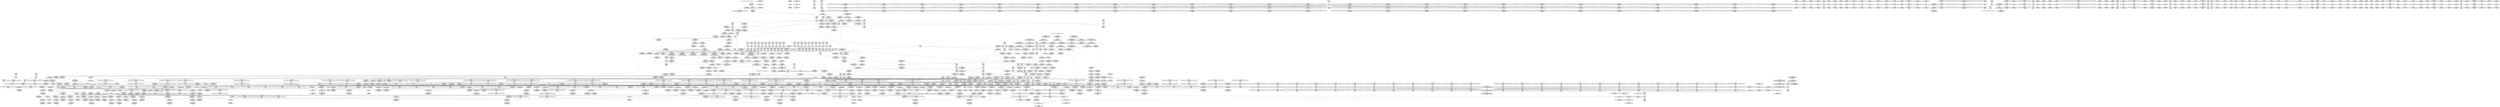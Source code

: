 digraph {
	CE0x46b1f50 [shape=record,shape=Mrecord,label="{CE0x46b1f50|selinux_socket_create:_tobool13|security/selinux/hooks.c,3992|*SummSource*}"]
	CE0x46c06b0 [shape=record,shape=Mrecord,label="{CE0x46c06b0|socket_sockcreate_sid:_tsec|Function::socket_sockcreate_sid&Arg::tsec::|*SummSink*}"]
	CE0x46aa170 [shape=record,shape=Mrecord,label="{CE0x46aa170|selinux_socket_create:_tmp15|security/selinux/hooks.c,3982}"]
	CE0x47588f0 [shape=record,shape=Mrecord,label="{CE0x47588f0|socket_type_to_security_class:_tmp52|security/selinux/hooks.c,1229}"]
	CE0x47e39a0 [shape=record,shape=Mrecord,label="{CE0x47e39a0|default_protocol_stream:_tmp8}"]
	CE0x46d4e60 [shape=record,shape=Mrecord,label="{CE0x46d4e60|socket_type_to_security_class:_sw.bb24|*SummSink*}"]
	CE0x46f5640 [shape=record,shape=Mrecord,label="{CE0x46f5640|i64**_getelementptr_inbounds_(_100_x_i64*_,_100_x_i64*_*___llvm_gcda_edge_table343,_i64_0,_i64_68)|*Constant*|*SummSource*}"]
	CE0x46acde0 [shape=record,shape=Mrecord,label="{CE0x46acde0|selinux_socket_create:_tmp19|security/selinux/hooks.c,3982|*SummSink*}"]
	CE0x46d4460 [shape=record,shape=Mrecord,label="{CE0x46d4460|selinux_socket_create:_tmp12|security/selinux/hooks.c,3982}"]
	CE0x4763b30 [shape=record,shape=Mrecord,label="{CE0x4763b30|i16_35|*Constant*|*SummSource*}"]
	CE0x46a1530 [shape=record,shape=Mrecord,label="{CE0x46a1530|selinux_socket_create:_tobool13|security/selinux/hooks.c,3992|*SummSink*}"]
	CE0x46c3420 [shape=record,shape=Mrecord,label="{CE0x46c3420|selinux_socket_create:_tmp20|security/selinux/hooks.c,3982|*SummSource*}"]
	CE0x46ef920 [shape=record,shape=Mrecord,label="{CE0x46ef920|avc_has_perm:_entry|*SummSink*}"]
	CE0x47a36c0 [shape=record,shape=Mrecord,label="{CE0x47a36c0|socket_type_to_security_class:_tmp35|security/selinux/hooks.c,1210|*SummSource*}"]
	CE0x59f6020 [shape=record,shape=Mrecord,label="{CE0x59f6020|GLOBAL:___llvm_gcov_ctr341|Global_var:__llvm_gcov_ctr341}"]
	CE0x47258b0 [shape=record,shape=Mrecord,label="{CE0x47258b0|GLOBAL:___llvm_gcov_ctr342|Global_var:__llvm_gcov_ctr342}"]
	CE0x471df70 [shape=record,shape=Mrecord,label="{CE0x471df70|socket_type_to_security_class:_tmp17|security/selinux/hooks.c,1191|*SummSink*}"]
	CE0x4743550 [shape=record,shape=Mrecord,label="{CE0x4743550|i64**_getelementptr_inbounds_(_100_x_i64*_,_100_x_i64*_*___llvm_gcda_edge_table343,_i64_0,_i64_0)|*Constant*}"]
	CE0x47e7a10 [shape=record,shape=Mrecord,label="{CE0x47e7a10|default_protocol_dgram:_tmp5|security/selinux/hooks.c,1167|*SummSource*}"]
	CE0x4732af0 [shape=record,shape=Mrecord,label="{CE0x4732af0|socket_type_to_security_class:_tmp19|security/selinux/hooks.c,1191|*SummSource*}"]
	CE0x46ec4a0 [shape=record,shape=Mrecord,label="{CE0x46ec4a0|socket_type_to_security_class:_tmp7|security/selinux/hooks.c,1181|*SummSink*}"]
	CE0x471c300 [shape=record,shape=Mrecord,label="{CE0x471c300|__llvm_gcov_indirect_counter_increment:_tmp6|*SummSink*}"]
	CE0x4736060 [shape=record,shape=Mrecord,label="{CE0x4736060|socket_type_to_security_class:_tmp21|security/selinux/hooks.c,1192|*SummSource*}"]
	CE0x46b2720 [shape=record,shape=Mrecord,label="{CE0x46b2720|GLOBAL:_selinux_socket_create.__warned|Global_var:selinux_socket_create.__warned|*SummSource*}"]
	CE0x47a52e0 [shape=record,shape=Mrecord,label="{CE0x47a52e0|i64**_getelementptr_inbounds_(_100_x_i64*_,_100_x_i64*_*___llvm_gcda_edge_table343,_i64_0,_i64_76)|*Constant*|*SummSink*}"]
	CE0x4769630 [shape=record,shape=Mrecord,label="{CE0x4769630|socket_type_to_security_class:_tmp25|security/selinux/hooks.c,1196|*SummSource*}"]
	CE0x4714650 [shape=record,shape=Mrecord,label="{CE0x4714650|socket_type_to_security_class:_if.then8|*SummSink*}"]
	CE0x470fd20 [shape=record,shape=Mrecord,label="{CE0x470fd20|i32_14|*Constant*|*SummSink*}"]
	CE0x469d230 [shape=record,shape=Mrecord,label="{CE0x469d230|selinux_socket_create:_tmp|*SummSource*}"]
	CE0x46c9fc0 [shape=record,shape=Mrecord,label="{CE0x46c9fc0|i32_78|*Constant*|*SummSink*}"]
	CE0x46c61d0 [shape=record,shape=Mrecord,label="{CE0x46c61d0|0:_i32,_4:_i32,_8:_i32,_12:_i32,_20:_i32,_:_CMRE_20,24_|*MultipleSource*|security/selinux/hooks.c,3995|security/selinux/hooks.c,3982|security/selinux/hooks.c,3982|Function::socket_sockcreate_sid&Arg::tsec::}"]
	CE0x46aef70 [shape=record,shape=Mrecord,label="{CE0x46aef70|selinux_socket_create:_tmp6|security/selinux/hooks.c,3982|*SummSink*}"]
	CE0x470fea0 [shape=record,shape=Mrecord,label="{CE0x470fea0|i32_13|*Constant*|*SummSource*}"]
	CE0x47644c0 [shape=record,shape=Mrecord,label="{CE0x47644c0|i16_16|*Constant*|*SummSource*}"]
	CE0x46b81c0 [shape=record,shape=Mrecord,label="{CE0x46b81c0|socket_sockcreate_sid:_tmp12|*LoadInst*|security/selinux/hooks.c,3958}"]
	CE0x47396e0 [shape=record,shape=Mrecord,label="{CE0x47396e0|get_current:_tmp4|./arch/x86/include/asm/current.h,14}"]
	CE0x4764f60 [shape=record,shape=Mrecord,label="{CE0x4764f60|i16_40|*Constant*|*SummSink*}"]
	CE0x4759860 [shape=record,shape=Mrecord,label="{CE0x4759860|i64*_getelementptr_inbounds_(_57_x_i64_,_57_x_i64_*___llvm_gcov_ctr342,_i64_0,_i64_53)|*Constant*|*SummSource*}"]
	CE0x471ac50 [shape=record,shape=Mrecord,label="{CE0x471ac50|i64*_getelementptr_inbounds_(_6_x_i64_,_6_x_i64_*___llvm_gcov_ctr347,_i64_0,_i64_5)|*Constant*|*SummSource*}"]
	CE0x4727700 [shape=record,shape=Mrecord,label="{CE0x4727700|_call_void___llvm_gcov_indirect_counter_increment(i32*___llvm_gcov_global_state_pred344,_i64**_getelementptr_inbounds_(_100_x_i64*_,_100_x_i64*_*___llvm_gcda_edge_table343,_i64_0,_i64_4)),_!dbg_!27715|security/selinux/hooks.c,1174|*SummSink*}"]
	CE0x47e9d60 [shape=record,shape=Mrecord,label="{CE0x47e9d60|default_protocol_dgram:_tmp6|security/selinux/hooks.c,1167|*SummSink*}"]
	CE0x46b7d20 [shape=record,shape=Mrecord,label="{CE0x46b7d20|socket_sockcreate_sid:_sid|security/selinux/hooks.c,3958|*SummSink*}"]
	CE0x47409b0 [shape=record,shape=Mrecord,label="{CE0x47409b0|i64*_getelementptr_inbounds_(_57_x_i64_,_57_x_i64_*___llvm_gcov_ctr342,_i64_0,_i64_13)|*Constant*|*SummSink*}"]
	CE0x46a37e0 [shape=record,shape=Mrecord,label="{CE0x46a37e0|selinux_socket_create:_land.lhs.true2}"]
	CE0x46edc40 [shape=record,shape=Mrecord,label="{CE0x46edc40|_ret_i32_%retval.0,_!dbg_!27728|security/selinux/hooks.c,3960}"]
	CE0x46ce840 [shape=record,shape=Mrecord,label="{CE0x46ce840|get_current:_tmp4|./arch/x86/include/asm/current.h,14|*SummSink*}"]
	CE0x46d26b0 [shape=record,shape=Mrecord,label="{CE0x46d26b0|socket_type_to_security_class:_tmp45|security/selinux/hooks.c,1220|*SummSource*}"]
	CE0x4733720 [shape=record,shape=Mrecord,label="{CE0x4733720|i64*_getelementptr_inbounds_(_57_x_i64_,_57_x_i64_*___llvm_gcov_ctr342,_i64_0,_i64_26)|*Constant*|*SummSource*}"]
	CE0x47b5a80 [shape=record,shape=Mrecord,label="{CE0x47b5a80|socket_type_to_security_class:_tmp48|security/selinux/hooks.c,1224}"]
	CE0x46f1560 [shape=record,shape=Mrecord,label="{CE0x46f1560|socket_type_to_security_class:_tmp28|security/selinux/hooks.c,1204|*SummSink*}"]
	CE0x4762e70 [shape=record,shape=Mrecord,label="{CE0x4762e70|i16_17|*Constant*|*SummSource*}"]
	CE0x47a7e00 [shape=record,shape=Mrecord,label="{CE0x47a7e00|i64**_getelementptr_inbounds_(_100_x_i64*_,_100_x_i64*_*___llvm_gcda_edge_table343,_i64_0,_i64_80)|*Constant*|*SummSource*}"]
	CE0x47469e0 [shape=record,shape=Mrecord,label="{CE0x47469e0|i64**_getelementptr_inbounds_(_100_x_i64*_,_100_x_i64*_*___llvm_gcda_edge_table343,_i64_0,_i64_4)|*Constant*|*SummSink*}"]
	CE0x473eae0 [shape=record,shape=Mrecord,label="{CE0x473eae0|socket_type_to_security_class:_sw.bb15}"]
	CE0x47130f0 [shape=record,shape=Mrecord,label="{CE0x47130f0|i64**_getelementptr_inbounds_(_100_x_i64*_,_100_x_i64*_*___llvm_gcda_edge_table343,_i64_0,_i64_12)|*Constant*|*SummSource*}"]
	CE0x47496b0 [shape=record,shape=Mrecord,label="{CE0x47496b0|i64*_getelementptr_inbounds_(_57_x_i64_,_57_x_i64_*___llvm_gcov_ctr342,_i64_0,_i64_23)|*Constant*|*SummSink*}"]
	CE0x475ade0 [shape=record,shape=Mrecord,label="{CE0x475ade0|_call_void___llvm_gcov_indirect_counter_increment(i32*___llvm_gcov_global_state_pred344,_i64**_getelementptr_inbounds_(_100_x_i64*_,_100_x_i64*_*___llvm_gcda_edge_table343,_i64_0,_i64_24)),_!dbg_!27755|security/selinux/hooks.c,1231|*SummSource*}"]
	CE0x4714ed0 [shape=record,shape=Mrecord,label="{CE0x4714ed0|_call_void___llvm_gcov_indirect_counter_increment(i32*___llvm_gcov_global_state_pred344,_i64**_getelementptr_inbounds_(_100_x_i64*_,_100_x_i64*_*___llvm_gcda_edge_table343,_i64_0,_i64_32)),_!dbg_!27718|security/selinux/hooks.c,1177}"]
	CE0x4766050 [shape=record,shape=Mrecord,label="{CE0x4766050|i16_15|*Constant*}"]
	CE0x46c15f0 [shape=record,shape=Mrecord,label="{CE0x46c15f0|i64*_getelementptr_inbounds_(_18_x_i64_,_18_x_i64_*___llvm_gcov_ctr341,_i64_0,_i64_16)|*Constant*}"]
	CE0x46db6c0 [shape=record,shape=Mrecord,label="{CE0x46db6c0|default_protocol_dgram:_protocol|Function::default_protocol_dgram&Arg::protocol::}"]
	CE0x46dbd00 [shape=record,shape=Mrecord,label="{CE0x46dbd00|_ret_i32_%lor.ext,_!dbg_!27720|security/selinux/hooks.c,1167|*SummSink*}"]
	CE0x4694d70 [shape=record,shape=Mrecord,label="{CE0x4694d70|selinux_socket_create:_do.end|*SummSink*}"]
	"CONST[source:1(input),value:2(dynamic)][purpose:{object}]"
	CE0x46ca150 [shape=record,shape=Mrecord,label="{CE0x46ca150|selinux_socket_create:_cred|security/selinux/hooks.c,3982}"]
	CE0x47e5b60 [shape=record,shape=Mrecord,label="{CE0x47e5b60|default_protocol_dgram:_cmp|security/selinux/hooks.c,1167|*SummSink*}"]
	CE0x46b37e0 [shape=record,shape=Mrecord,label="{CE0x46b37e0|i64*_getelementptr_inbounds_(_18_x_i64_,_18_x_i64_*___llvm_gcov_ctr341,_i64_0,_i64_1)|*Constant*}"]
	CE0x46d14c0 [shape=record,shape=Mrecord,label="{CE0x46d14c0|selinux_socket_create:_tmp23|security/selinux/hooks.c,3987|*SummSink*}"]
	CE0x479e7f0 [shape=record,shape=Mrecord,label="{CE0x479e7f0|default_protocol_stream:_cmp|security/selinux/hooks.c,1162|*SummSink*}"]
	CE0x47223e0 [shape=record,shape=Mrecord,label="{CE0x47223e0|socket_type_to_security_class:_sw.bb14|*SummSource*}"]
	CE0x46eea40 [shape=record,shape=Mrecord,label="{CE0x46eea40|selinux_socket_create:_call16|security/selinux/hooks.c,3995}"]
	CE0x46d57b0 [shape=record,shape=Mrecord,label="{CE0x46d57b0|GLOBAL:_current_task|Global_var:current_task|*SummSink*}"]
	CE0x46f1100 [shape=record,shape=Mrecord,label="{CE0x46f1100|socket_type_to_security_class:_tmp28|security/selinux/hooks.c,1204|*SummSource*}"]
	CE0x47625a0 [shape=record,shape=Mrecord,label="{CE0x47625a0|socket_type_to_security_class:_tmp58|security/selinux/hooks.c,1235|*SummSource*}"]
	CE0x4745ba0 [shape=record,shape=Mrecord,label="{CE0x4745ba0|i32_10|*Constant*|*SummSink*}"]
	CE0x4764e50 [shape=record,shape=Mrecord,label="{CE0x4764e50|i16_40|*Constant*|*SummSource*}"]
	CE0x4740a20 [shape=record,shape=Mrecord,label="{CE0x4740a20|socket_type_to_security_class:_tmp2|security/selinux/hooks.c,1177|*SummSink*}"]
	CE0x46d66d0 [shape=record,shape=Mrecord,label="{CE0x46d66d0|_ret_i32_%lor.ext,_!dbg_!27720|security/selinux/hooks.c,1162|*SummSink*}"]
	CE0x4757740 [shape=record,shape=Mrecord,label="{CE0x4757740|default_protocol_stream:_tmp2|security/selinux/hooks.c,1162|*SummSink*}"]
	CE0x46cea00 [shape=record,shape=Mrecord,label="{CE0x46cea00|GLOBAL:_current_task|Global_var:current_task}"]
	CE0x46fda60 [shape=record,shape=Mrecord,label="{CE0x46fda60|socket_type_to_security_class:_tmp22|security/selinux/hooks.c,1194|*SummSink*}"]
	CE0x47e1750 [shape=record,shape=Mrecord,label="{CE0x47e1750|default_protocol_stream:_lor.ext|security/selinux/hooks.c,1162}"]
	CE0x46b8300 [shape=record,shape=Mrecord,label="{CE0x46b8300|selinux_socket_create:_newsid|security/selinux/hooks.c, 3983|*SummSink*}"]
	CE0x4740060 [shape=record,shape=Mrecord,label="{CE0x4740060|i64**_getelementptr_inbounds_(_100_x_i64*_,_100_x_i64*_*___llvm_gcda_edge_table343,_i64_0,_i64_32)|*Constant*}"]
	CE0x46c7b10 [shape=record,shape=Mrecord,label="{CE0x46c7b10|selinux_socket_create:_return|*SummSink*}"]
	CE0x46ec020 [shape=record,shape=Mrecord,label="{CE0x46ec020|default_protocol_stream:_lor.rhs}"]
	CE0x4749b20 [shape=record,shape=Mrecord,label="{CE0x4749b20|_call_void_mcount()_#3|*SummSink*}"]
	CE0x47e3ba0 [shape=record,shape=Mrecord,label="{CE0x47e3ba0|default_protocol_stream:_tmp8|*SummSource*}"]
	CE0x4695bb0 [shape=record,shape=Mrecord,label="{CE0x4695bb0|i64_1|*Constant*|*SummSink*}"]
	CE0x46959a0 [shape=record,shape=Mrecord,label="{CE0x46959a0|selinux_socket_create:_if.then9|*SummSource*}"]
	CE0x47669e0 [shape=record,shape=Mrecord,label="{CE0x47669e0|socket_type_to_security_class:_retval.0}"]
	CE0x46d68d0 [shape=record,shape=Mrecord,label="{CE0x46d68d0|socket_type_to_security_class:_tobool|security/selinux/hooks.c,1186|*SummSink*}"]
	CE0x471d490 [shape=record,shape=Mrecord,label="{CE0x471d490|i64_25|*Constant*}"]
	CE0x4745200 [shape=record,shape=Mrecord,label="{CE0x4745200|i32_2|*Constant*}"]
	CE0x46ab200 [shape=record,shape=Mrecord,label="{CE0x46ab200|selinux_socket_create:_security|security/selinux/hooks.c,3982|*SummSink*}"]
	CE0x46cacb0 [shape=record,shape=Mrecord,label="{CE0x46cacb0|i64_2|*Constant*}"]
	CE0x46b4570 [shape=record,shape=Mrecord,label="{CE0x46b4570|selinux_socket_create:_return}"]
	CE0x4721070 [shape=record,shape=Mrecord,label="{CE0x4721070|selinux_socket_create:_tmp38|security/selinux/hooks.c,3996|*SummSink*}"]
	CE0x46aebd0 [shape=record,shape=Mrecord,label="{CE0x46aebd0|selinux_socket_create:_tmp8|security/selinux/hooks.c,3982|*SummSink*}"]
	CE0x539f7a0 [shape=record,shape=Mrecord,label="{CE0x539f7a0|i64*_getelementptr_inbounds_(_18_x_i64_,_18_x_i64_*___llvm_gcov_ctr341,_i64_0,_i64_8)|*Constant*}"]
	CE0x4732990 [shape=record,shape=Mrecord,label="{CE0x4732990|socket_type_to_security_class:_tmp20|security/selinux/hooks.c,1192|*SummSource*}"]
	CE0x46b7b60 [shape=record,shape=Mrecord,label="{CE0x46b7b60|socket_sockcreate_sid:_sid|security/selinux/hooks.c,3958|*SummSource*}"]
	CE0x47b4e50 [shape=record,shape=Mrecord,label="{CE0x47b4e50|socket_type_to_security_class:_tmp47|security/selinux/hooks.c,1222|*SummSource*}"]
	CE0x46d96d0 [shape=record,shape=Mrecord,label="{CE0x46d96d0|i64**_getelementptr_inbounds_(_100_x_i64*_,_100_x_i64*_*___llvm_gcda_edge_table343,_i64_0,_i64_28)|*Constant*|*SummSink*}"]
	CE0x46ee680 [shape=record,shape=Mrecord,label="{CE0x46ee680|selinux_socket_create:_tmp37|security/selinux/hooks.c,3995}"]
	CE0x47a6dc0 [shape=record,shape=Mrecord,label="{CE0x47a6dc0|_call_void___llvm_gcov_indirect_counter_increment(i32*___llvm_gcov_global_state_pred344,_i64**_getelementptr_inbounds_(_100_x_i64*_,_100_x_i64*_*___llvm_gcda_edge_table343,_i64_0,_i64_80)),_!dbg_!27747|security/selinux/hooks.c,1214|*SummSink*}"]
	CE0x46afb30 [shape=record,shape=Mrecord,label="{CE0x46afb30|selinux_socket_create:_kern|Function::selinux_socket_create&Arg::kern::|*SummSource*}"]
	CE0x47a8200 [shape=record,shape=Mrecord,label="{CE0x47a8200|i64*_getelementptr_inbounds_(_57_x_i64_,_57_x_i64_*___llvm_gcov_ctr342,_i64_0,_i64_46)|*Constant*|*SummSource*}"]
	CE0x4725ce0 [shape=record,shape=Mrecord,label="{CE0x4725ce0|socket_type_to_security_class:_tmp9|security/selinux/hooks.c,1186}"]
	CE0x4796740 [shape=record,shape=Mrecord,label="{CE0x4796740|socket_sockcreate_sid:_cmp|security/selinux/hooks.c,3953}"]
	CE0x46d2150 [shape=record,shape=Mrecord,label="{CE0x46d2150|socket_type_to_security_class:_tmp45|security/selinux/hooks.c,1220}"]
	CE0x46f9c60 [shape=record,shape=Mrecord,label="{CE0x46f9c60|selinux_socket_create:_tmp32|security/selinux/hooks.c,3993}"]
	CE0x46ad0e0 [shape=record,shape=Mrecord,label="{CE0x46ad0e0|i64*_getelementptr_inbounds_(_18_x_i64_,_18_x_i64_*___llvm_gcov_ctr341,_i64_0,_i64_6)|*Constant*}"]
	CE0x46d3e20 [shape=record,shape=Mrecord,label="{CE0x46d3e20|socket_type_to_security_class:_sw.bb16}"]
	CE0x47e6420 [shape=record,shape=Mrecord,label="{CE0x47e6420|default_protocol_dgram:_tmp2|security/selinux/hooks.c,1167|*SummSource*}"]
	CE0x4762c50 [shape=record,shape=Mrecord,label="{CE0x4762c50|i16_33|*Constant*|*SummSource*}"]
	CE0x469c010 [shape=record,shape=Mrecord,label="{CE0x469c010|selinux_socket_create:_tmp3|*SummSink*}"]
	CE0x46d0ac0 [shape=record,shape=Mrecord,label="{CE0x46d0ac0|socket_type_to_security_class:_sw.bb17|*SummSource*}"]
	CE0x46b0f70 [shape=record,shape=Mrecord,label="{CE0x46b0f70|selinux_socket_create:_call|security/selinux/hooks.c,3982|*SummSink*}"]
	CE0x46ebde0 [shape=record,shape=Mrecord,label="{CE0x46ebde0|default_protocol_dgram:_cmp|security/selinux/hooks.c,1167}"]
	CE0x47173a0 [shape=record,shape=Mrecord,label="{CE0x47173a0|i64*_getelementptr_inbounds_(_6_x_i64_,_6_x_i64_*___llvm_gcov_ctr347,_i64_0,_i64_0)|*Constant*}"]
	CE0x46aa7a0 [shape=record,shape=Mrecord,label="{CE0x46aa7a0|socket_type_to_security_class:_tmp1}"]
	CE0x473b7f0 [shape=record,shape=Mrecord,label="{CE0x473b7f0|socket_type_to_security_class:_sw.bb19}"]
	CE0x471d010 [shape=record,shape=Mrecord,label="{CE0x471d010|socket_type_to_security_class:_tmp19|security/selinux/hooks.c,1191}"]
	CE0x46f5d50 [shape=record,shape=Mrecord,label="{CE0x46f5d50|socket_type_to_security_class:_tmp32|security/selinux/hooks.c,1208|*SummSink*}"]
	CE0x471be30 [shape=record,shape=Mrecord,label="{CE0x471be30|__llvm_gcov_indirect_counter_increment:_bb4|*SummSource*}"]
	CE0x46cf060 [shape=record,shape=Mrecord,label="{CE0x46cf060|socket_type_to_security_class:_if.else9|*SummSource*}"]
	CE0x46be6d0 [shape=record,shape=Mrecord,label="{CE0x46be6d0|selinux_socket_create:_tmp28|security/selinux/hooks.c,3992|*SummSink*}"]
	CE0x473fb50 [shape=record,shape=Mrecord,label="{CE0x473fb50|socket_type_to_security_class:_tmp2|security/selinux/hooks.c,1177}"]
	CE0x46f14f0 [shape=record,shape=Mrecord,label="{CE0x46f14f0|i64*_getelementptr_inbounds_(_57_x_i64_,_57_x_i64_*___llvm_gcov_ctr342,_i64_0,_i64_41)|*Constant*|*SummSink*}"]
	CE0x47adbd0 [shape=record,shape=Mrecord,label="{CE0x47adbd0|socket_type_to_security_class:_tmp43|security/selinux/hooks.c,1218|*SummSink*}"]
	CE0x46f58b0 [shape=record,shape=Mrecord,label="{CE0x46f58b0|socket_type_to_security_class:_tmp32|security/selinux/hooks.c,1208|*SummSource*}"]
	CE0x471c030 [shape=record,shape=Mrecord,label="{CE0x471c030|__llvm_gcov_indirect_counter_increment:_bb4|*SummSink*}"]
	CE0x46dbd70 [shape=record,shape=Mrecord,label="{CE0x46dbd70|_ret_i32_%lor.ext,_!dbg_!27720|security/selinux/hooks.c,1167|*SummSource*}"]
	CE0x473a910 [shape=record,shape=Mrecord,label="{CE0x473a910|socket_type_to_security_class:_sw.epilog26|*SummSource*}"]
	CE0x46f1d70 [shape=record,shape=Mrecord,label="{CE0x46f1d70|socket_type_to_security_class:_tmp29|security/selinux/hooks.c,1204|*SummSource*}"]
	CE0x46c0390 [shape=record,shape=Mrecord,label="{CE0x46c0390|socket_sockcreate_sid:_entry|*SummSink*}"]
	CE0x46b2ce0 [shape=record,shape=Mrecord,label="{CE0x46b2ce0|selinux_socket_create:_tmp18|security/selinux/hooks.c,3982|*SummSource*}"]
	CE0x4748b70 [shape=record,shape=Mrecord,label="{CE0x4748b70|socket_type_to_security_class:_tmp13|security/selinux/hooks.c,1187|*SummSource*}"]
	CE0x46d12c0 [shape=record,shape=Mrecord,label="{CE0x46d12c0|selinux_socket_create:_tmp23|security/selinux/hooks.c,3987}"]
	CE0x46b7010 [shape=record,shape=Mrecord,label="{CE0x46b7010|GLOBAL:_socket_type_to_security_class|*Constant*|*SummSource*}"]
	CE0x4769ba0 [shape=record,shape=Mrecord,label="{CE0x4769ba0|_call_void___llvm_gcov_indirect_counter_increment(i32*___llvm_gcov_global_state_pred344,_i64**_getelementptr_inbounds_(_100_x_i64*_,_100_x_i64*_*___llvm_gcda_edge_table343,_i64_0,_i64_40)),_!dbg_!27738|security/selinux/hooks.c,1198|*SummSource*}"]
	CE0x47dff50 [shape=record,shape=Mrecord,label="{CE0x47dff50|i64*_getelementptr_inbounds_(_5_x_i64_,_5_x_i64_*___llvm_gcov_ctr345,_i64_0,_i64_3)|*Constant*|*SummSource*}"]
	CE0x46a0b50 [shape=record,shape=Mrecord,label="{CE0x46a0b50|selinux_socket_create:_tmp12|security/selinux/hooks.c,3982|*SummSource*}"]
	CE0x4747e40 [shape=record,shape=Mrecord,label="{CE0x4747e40|i64*_getelementptr_inbounds_(_57_x_i64_,_57_x_i64_*___llvm_gcov_ctr342,_i64_0,_i64_22)|*Constant*}"]
	CE0x47635e0 [shape=record,shape=Mrecord,label="{CE0x47635e0|i16_37|*Constant*|*SummSink*}"]
	CE0x470fc10 [shape=record,shape=Mrecord,label="{CE0x470fc10|i32_14|*Constant*|*SummSource*}"]
	CE0x4719690 [shape=record,shape=Mrecord,label="{CE0x4719690|i64**_getelementptr_inbounds_(_100_x_i64*_,_100_x_i64*_*___llvm_gcda_edge_table343,_i64_0,_i64_8)|*Constant*}"]
	CE0x47642a0 [shape=record,shape=Mrecord,label="{CE0x47642a0|i16_21|*Constant*|*SummSink*}"]
	CE0x46b55e0 [shape=record,shape=Mrecord,label="{CE0x46b55e0|__llvm_gcov_indirect_counter_increment:_entry}"]
	CE0x47b93a0 [shape=record,shape=Mrecord,label="{CE0x47b93a0|socket_type_to_security_class:_tmp50|security/selinux/hooks.c,1227|*SummSource*}"]
	CE0x47a5270 [shape=record,shape=Mrecord,label="{CE0x47a5270|i64**_getelementptr_inbounds_(_100_x_i64*_,_100_x_i64*_*___llvm_gcda_edge_table343,_i64_0,_i64_76)|*Constant*|*SummSource*}"]
	CE0x47b8cf0 [shape=record,shape=Mrecord,label="{CE0x47b8cf0|i64**_getelementptr_inbounds_(_100_x_i64*_,_100_x_i64*_*___llvm_gcda_edge_table343,_i64_0,_i64_16)|*Constant*}"]
	CE0x47a8780 [shape=record,shape=Mrecord,label="{CE0x47a8780|socket_type_to_security_class:_tmp39|security/selinux/hooks.c,1214}"]
	CE0x46cf1f0 [shape=record,shape=Mrecord,label="{CE0x46cf1f0|socket_type_to_security_class:_sw.bb}"]
	CE0x47a9250 [shape=record,shape=Mrecord,label="{CE0x47a9250|_call_void___llvm_gcov_indirect_counter_increment(i32*___llvm_gcov_global_state_pred344,_i64**_getelementptr_inbounds_(_100_x_i64*_,_100_x_i64*_*___llvm_gcda_edge_table343,_i64_0,_i64_84)),_!dbg_!27748|security/selinux/hooks.c,1216|*SummSource*}"]
	CE0x46f5a40 [shape=record,shape=Mrecord,label="{CE0x46f5a40|i64*_getelementptr_inbounds_(_57_x_i64_,_57_x_i64_*___llvm_gcov_ctr342,_i64_0,_i64_43)|*Constant*|*SummSource*}"]
	CE0x4766ec0 [shape=record,shape=Mrecord,label="{CE0x4766ec0|i64*_getelementptr_inbounds_(_57_x_i64_,_57_x_i64_*___llvm_gcov_ctr342,_i64_0,_i64_56)|*Constant*|*SummSource*}"]
	CE0x471fc40 [shape=record,shape=Mrecord,label="{CE0x471fc40|avc_has_perm:_auditdata|Function::avc_has_perm&Arg::auditdata::|*SummSink*}"]
	"CONST[source:0(mediator),value:2(dynamic)][purpose:{object}]"
	CE0x471b090 [shape=record,shape=Mrecord,label="{CE0x471b090|socket_sockcreate_sid:_tmp14|security/selinux/hooks.c,3960|*SummSource*}"]
	CE0x46dbfa0 [shape=record,shape=Mrecord,label="{CE0x46dbfa0|selinux_socket_create:_tmp9|security/selinux/hooks.c,3982}"]
	CE0x46ceea0 [shape=record,shape=Mrecord,label="{CE0x46ceea0|_call_void_lockdep_rcu_suspicious(i8*_getelementptr_inbounds_(_25_x_i8_,_25_x_i8_*_.str3,_i32_0,_i32_0),_i32_3982,_i8*_getelementptr_inbounds_(_45_x_i8_,_45_x_i8_*_.str12,_i32_0,_i32_0))_#10,_!dbg_!27732|security/selinux/hooks.c,3982|*SummSource*}"]
	CE0x47b7f70 [shape=record,shape=Mrecord,label="{CE0x47b7f70|_call_void___llvm_gcov_indirect_counter_increment(i32*___llvm_gcov_global_state_pred344,_i64**_getelementptr_inbounds_(_100_x_i64*_,_100_x_i64*_*___llvm_gcda_edge_table343,_i64_0,_i64_16)),_!dbg_!27753|security/selinux/hooks.c,1227|*SummSource*}"]
	CE0x479a4b0 [shape=record,shape=Mrecord,label="{CE0x479a4b0|default_protocol_dgram:_tmp1|*SummSource*}"]
	CE0x47b7930 [shape=record,shape=Mrecord,label="{CE0x47b7930|_call_void___llvm_gcov_indirect_counter_increment(i32*___llvm_gcov_global_state_pred344,_i64**_getelementptr_inbounds_(_100_x_i64*_,_100_x_i64*_*___llvm_gcda_edge_table343,_i64_0,_i64_16)),_!dbg_!27753|security/selinux/hooks.c,1227}"]
	CE0x47b6860 [shape=record,shape=Mrecord,label="{CE0x47b6860|socket_type_to_security_class:_tmp48|security/selinux/hooks.c,1224|*SummSource*}"]
	CE0x473e7d0 [shape=record,shape=Mrecord,label="{CE0x473e7d0|_call_void_mcount()_#3|*SummSource*}"]
	CE0x4739860 [shape=record,shape=Mrecord,label="{CE0x4739860|get_current:_tmp3}"]
	CE0x4797500 [shape=record,shape=Mrecord,label="{CE0x4797500|socket_sockcreate_sid:_tmp2|*LoadInst*|security/selinux/hooks.c,3953|*SummSource*}"]
	CE0x46e2570 [shape=record,shape=Mrecord,label="{CE0x46e2570|i64_0|*Constant*|*SummSink*}"]
	CE0x46c19d0 [shape=record,shape=Mrecord,label="{CE0x46c19d0|i64*_getelementptr_inbounds_(_18_x_i64_,_18_x_i64_*___llvm_gcov_ctr341,_i64_0,_i64_16)|*Constant*|*SummSink*}"]
	CE0x471b100 [shape=record,shape=Mrecord,label="{CE0x471b100|socket_sockcreate_sid:_tmp14|security/selinux/hooks.c,3960|*SummSink*}"]
	CE0x46c08f0 [shape=record,shape=Mrecord,label="{CE0x46c08f0|socket_sockcreate_sid:_secclass|Function::socket_sockcreate_sid&Arg::secclass::}"]
	CE0x47b48f0 [shape=record,shape=Mrecord,label="{CE0x47b48f0|socket_type_to_security_class:_tmp47|security/selinux/hooks.c,1222}"]
	CE0x4722ac0 [shape=record,shape=Mrecord,label="{CE0x4722ac0|get_current:_bb|*SummSink*}"]
	CE0x47468e0 [shape=record,shape=Mrecord,label="{CE0x47468e0|__llvm_gcov_indirect_counter_increment:_counters|Function::__llvm_gcov_indirect_counter_increment&Arg::counters::|*SummSource*}"]
	CE0x47a79c0 [shape=record,shape=Mrecord,label="{CE0x47a79c0|i64**_getelementptr_inbounds_(_100_x_i64*_,_100_x_i64*_*___llvm_gcda_edge_table343,_i64_0,_i64_80)|*Constant*}"]
	CE0x46be990 [shape=record,shape=Mrecord,label="{CE0x46be990|selinux_socket_create:_tmp29|security/selinux/hooks.c,3992}"]
	CE0x471f2b0 [shape=record,shape=Mrecord,label="{CE0x471f2b0|i32_8|*Constant*|*SummSource*}"]
	CE0x47636e0 [shape=record,shape=Mrecord,label="{CE0x47636e0|i16_30|*Constant*}"]
	CE0x46bfdc0 [shape=record,shape=Mrecord,label="{CE0x46bfdc0|GLOBAL:_socket_sockcreate_sid|*Constant*}"]
	CE0x47976b0 [shape=record,shape=Mrecord,label="{CE0x47976b0|socket_sockcreate_sid:_tmp2|*LoadInst*|security/selinux/hooks.c,3953|*SummSink*}"]
	CE0x4731c60 [shape=record,shape=Mrecord,label="{CE0x4731c60|socket_sockcreate_sid:_retval.0}"]
	CE0x46fac20 [shape=record,shape=Mrecord,label="{CE0x46fac20|selinux_socket_create:_tmp33|security/selinux/hooks.c,3993|*SummSource*}"]
	CE0x46b0b30 [shape=record,shape=Mrecord,label="{CE0x46b0b30|selinux_socket_create:_tmp5|security/selinux/hooks.c,3982|*SummSink*}"]
	CE0x4743a90 [shape=record,shape=Mrecord,label="{CE0x4743a90|i64**_getelementptr_inbounds_(_100_x_i64*_,_100_x_i64*_*___llvm_gcda_edge_table343,_i64_0,_i64_0)|*Constant*|*SummSource*}"]
	CE0x46d7110 [shape=record,shape=Mrecord,label="{CE0x46d7110|i64_21|*Constant*}"]
	CE0x473e9b0 [shape=record,shape=Mrecord,label="{CE0x473e9b0|socket_type_to_security_class:_sw.bb4|*SummSink*}"]
	CE0x46b7a00 [shape=record,shape=Mrecord,label="{CE0x46b7a00|socket_sockcreate_sid:_sid|security/selinux/hooks.c,3958}"]
	CE0x471e910 [shape=record,shape=Mrecord,label="{CE0x471e910|avc_has_perm:_tsid|Function::avc_has_perm&Arg::tsid::}"]
	CE0x46a9ec0 [shape=record,shape=Mrecord,label="{CE0x46a9ec0|i64*_getelementptr_inbounds_(_18_x_i64_,_18_x_i64_*___llvm_gcov_ctr341,_i64_0,_i64_8)|*Constant*|*SummSink*}"]
	CE0x46b3710 [shape=record,shape=Mrecord,label="{CE0x46b3710|i64_3|*Constant*|*SummSource*}"]
	CE0x46d9a60 [shape=record,shape=Mrecord,label="{CE0x46d9a60|i64*_getelementptr_inbounds_(_57_x_i64_,_57_x_i64_*___llvm_gcov_ctr342,_i64_0,_i64_15)|*Constant*|*SummSource*}"]
	CE0x46cded0 [shape=record,shape=Mrecord,label="{CE0x46cded0|i8*_getelementptr_inbounds_(_45_x_i8_,_45_x_i8_*_.str12,_i32_0,_i32_0)|*Constant*}"]
	CE0x47105d0 [shape=record,shape=Mrecord,label="{CE0x47105d0|i32_4|*Constant*|*SummSink*}"]
	CE0x47e5a50 [shape=record,shape=Mrecord,label="{CE0x47e5a50|default_protocol_dgram:_cmp|security/selinux/hooks.c,1167|*SummSource*}"]
	CE0x476c8e0 [shape=record,shape=Mrecord,label="{CE0x476c8e0|i64*_getelementptr_inbounds_(_57_x_i64_,_57_x_i64_*___llvm_gcov_ctr342,_i64_0,_i64_28)|*Constant*}"]
	CE0x46b8860 [shape=record,shape=Mrecord,label="{CE0x46b8860|selinux_socket_create:_tmp25|security/selinux/hooks.c,3987}"]
	CE0x47db280 [shape=record,shape=Mrecord,label="{CE0x47db280|socket_sockcreate_sid:_bb}"]
	CE0x46db4f0 [shape=record,shape=Mrecord,label="{CE0x46db4f0|default_protocol_dgram:_entry|*SummSink*}"]
	CE0x47ad430 [shape=record,shape=Mrecord,label="{CE0x47ad430|i64**_getelementptr_inbounds_(_100_x_i64*_,_100_x_i64*_*___llvm_gcda_edge_table343,_i64_0,_i64_88)|*Constant*|*SummSource*}"]
	CE0x469c1b0 [shape=record,shape=Mrecord,label="{CE0x469c1b0|selinux_socket_create:_if.then}"]
	CE0x46bd730 [shape=record,shape=Mrecord,label="{CE0x46bd730|selinux_socket_create:_type|Function::selinux_socket_create&Arg::type::|*SummSink*}"]
	CE0x47108e0 [shape=record,shape=Mrecord,label="{CE0x47108e0|_call_void___llvm_gcov_indirect_counter_increment(i32*___llvm_gcov_global_state_pred344,_i64**_getelementptr_inbounds_(_100_x_i64*_,_100_x_i64*_*___llvm_gcda_edge_table343,_i64_0,_i64_60)),_!dbg_!27741|security/selinux/hooks.c,1204|*SummSink*}"]
	CE0x4746ea0 [shape=record,shape=Mrecord,label="{CE0x4746ea0|__llvm_gcov_indirect_counter_increment:_tmp5|*SummSource*}"]
	CE0x46c81a0 [shape=record,shape=Mrecord,label="{CE0x46c81a0|selinux_socket_create:_tmp7|security/selinux/hooks.c,3982|*SummSink*}"]
	CE0x46d4210 [shape=record,shape=Mrecord,label="{CE0x46d4210|selinux_socket_create:_tmp11|security/selinux/hooks.c,3982|*SummSink*}"]
	CE0x46c6c10 [shape=record,shape=Mrecord,label="{CE0x46c6c10|i64_2|*Constant*|*SummSource*}"]
	CE0x46b3f20 [shape=record,shape=Mrecord,label="{CE0x46b3f20|selinux_socket_create:_land.lhs.true|*SummSource*}"]
	CE0x472cff0 [shape=record,shape=Mrecord,label="{CE0x472cff0|socket_sockcreate_sid:_tmp1|*SummSource*}"]
	CE0x474b110 [shape=record,shape=Mrecord,label="{CE0x474b110|socket_sockcreate_sid:_tmp11|security/selinux/hooks.c,3958|*SummSink*}"]
	CE0x4748f40 [shape=record,shape=Mrecord,label="{CE0x4748f40|socket_type_to_security_class:_tmp14|security/selinux/hooks.c,1189|*SummSource*}"]
	CE0x46ef2a0 [shape=record,shape=Mrecord,label="{CE0x46ef2a0|i32_(i32,_i32,_i16,_i32,_%struct.common_audit_data*)*_bitcast_(i32_(i32,_i32,_i16,_i32,_%struct.common_audit_data.495*)*_avc_has_perm_to_i32_(i32,_i32,_i16,_i32,_%struct.common_audit_data*)*)|*Constant*|*SummSink*}"]
	CE0x4719e40 [shape=record,shape=Mrecord,label="{CE0x4719e40|socket_type_to_security_class:_call|security/selinux/hooks.c,1186}"]
	CE0x47463a0 [shape=record,shape=Mrecord,label="{CE0x47463a0|__llvm_gcov_indirect_counter_increment:_counters|Function::__llvm_gcov_indirect_counter_increment&Arg::counters::}"]
	CE0x47368b0 [shape=record,shape=Mrecord,label="{CE0x47368b0|socket_type_to_security_class:_tmp22|security/selinux/hooks.c,1194}"]
	CE0x4729730 [shape=record,shape=Mrecord,label="{CE0x4729730|__llvm_gcov_indirect_counter_increment:_pred|*SummSource*}"]
	CE0x46aacb0 [shape=record,shape=Mrecord,label="{CE0x46aacb0|i32_22|*Constant*|*SummSource*}"]
	CE0x472bdf0 [shape=record,shape=Mrecord,label="{CE0x472bdf0|socket_sockcreate_sid:_tmp7|security/selinux/hooks.c,3954|*SummSink*}"]
	CE0x46f3ac0 [shape=record,shape=Mrecord,label="{CE0x46f3ac0|socket_type_to_security_class:_tmp30|security/selinux/hooks.c,1206|*SummSink*}"]
	CE0x46efa90 [shape=record,shape=Mrecord,label="{CE0x46efa90|avc_has_perm:_requested|Function::avc_has_perm&Arg::requested::|*SummSink*}"]
	CE0x46adf30 [shape=record,shape=Mrecord,label="{CE0x46adf30|selinux_socket_create:_protocol|Function::selinux_socket_create&Arg::protocol::|*SummSource*}"]
	CE0x46c6ac0 [shape=record,shape=Mrecord,label="{CE0x46c6ac0|_ret_%struct.task_struct*_%tmp4,_!dbg_!27714|./arch/x86/include/asm/current.h,14|*SummSource*}"]
	CE0x47db560 [shape=record,shape=Mrecord,label="{CE0x47db560|socket_sockcreate_sid:_bb|*SummSink*}"]
	CE0x47654b0 [shape=record,shape=Mrecord,label="{CE0x47654b0|i16_14|*Constant*|*SummSource*}"]
	"CONST[source:2(external),value:2(dynamic)][purpose:{subject}]"
	CE0x471b410 [shape=record,shape=Mrecord,label="{CE0x471b410|socket_sockcreate_sid:_tmp15|security/selinux/hooks.c,3960|*SummSink*}"]
	CE0x4721b90 [shape=record,shape=Mrecord,label="{CE0x4721b90|_ret_i32_%retval.0,_!dbg_!27764|security/selinux/hooks.c,3996}"]
	CE0x47e3eb0 [shape=record,shape=Mrecord,label="{CE0x47e3eb0|i64*_getelementptr_inbounds_(_5_x_i64_,_5_x_i64_*___llvm_gcov_ctr345,_i64_0,_i64_4)|*Constant*}"]
	CE0x46b1dd0 [shape=record,shape=Mrecord,label="{CE0x46b1dd0|selinux_socket_create:_tobool13|security/selinux/hooks.c,3992}"]
	CE0x4720720 [shape=record,shape=Mrecord,label="{CE0x4720720|selinux_socket_create:_retval.0|*SummSource*}"]
	CE0x47a8580 [shape=record,shape=Mrecord,label="{CE0x47a8580|socket_type_to_security_class:_tmp39|security/selinux/hooks.c,1214|*SummSink*}"]
	CE0x47b74f0 [shape=record,shape=Mrecord,label="{CE0x47b74f0|socket_type_to_security_class:_tmp49|security/selinux/hooks.c,1224|*SummSource*}"]
	CE0x46d7810 [shape=record,shape=Mrecord,label="{CE0x46d7810|socket_type_to_security_class:_tmp8|security/selinux/hooks.c,1186|*SummSource*}"]
	CE0x47b6d20 [shape=record,shape=Mrecord,label="{CE0x47b6d20|socket_type_to_security_class:_tmp48|security/selinux/hooks.c,1224|*SummSink*}"]
	CE0x46fd940 [shape=record,shape=Mrecord,label="{CE0x46fd940|i64*_getelementptr_inbounds_(_57_x_i64_,_57_x_i64_*___llvm_gcov_ctr342,_i64_0,_i64_27)|*Constant*|*SummSource*}"]
	CE0x476cfa0 [shape=record,shape=Mrecord,label="{CE0x476cfa0|socket_type_to_security_class:_tmp25|security/selinux/hooks.c,1196|*SummSink*}"]
	CE0x46c7a10 [shape=record,shape=Mrecord,label="{CE0x46c7a10|selinux_socket_create:_tmp17|security/selinux/hooks.c,3982|*SummSink*}"]
	CE0x46ecbe0 [shape=record,shape=Mrecord,label="{CE0x46ecbe0|socket_type_to_security_class:_tmp7|security/selinux/hooks.c,1181|*SummSource*}"]
	CE0x4728df0 [shape=record,shape=Mrecord,label="{CE0x4728df0|socket_sockcreate_sid:_tmp4|security/selinux/hooks.c,3953|*SummSource*}"]
	CE0x47b53f0 [shape=record,shape=Mrecord,label="{CE0x47b53f0|_call_void___llvm_gcov_indirect_counter_increment(i32*___llvm_gcov_global_state_pred344,_i64**_getelementptr_inbounds_(_100_x_i64*_,_100_x_i64*_*___llvm_gcda_edge_table343,_i64_0,_i64_56)),_!dbg_!27752|security/selinux/hooks.c,1224|*SummSource*}"]
	CE0x46a3170 [shape=record,shape=Mrecord,label="{CE0x46a3170|selinux_socket_create:_if.end10|*SummSource*}"]
	CE0x46b6ee0 [shape=record,shape=Mrecord,label="{CE0x46b6ee0|GLOBAL:_socket_type_to_security_class|*Constant*}"]
	CE0x46bf590 [shape=record,shape=Mrecord,label="{CE0x46bf590|socket_sockcreate_sid:_socksid|Function::socket_sockcreate_sid&Arg::socksid::}"]
	CE0x4761ca0 [shape=record,shape=Mrecord,label="{CE0x4761ca0|socket_type_to_security_class:_tmp57|security/selinux/hooks.c,1234}"]
	CE0x46aeb60 [shape=record,shape=Mrecord,label="{CE0x46aeb60|0:_i8,_:_GCMR_selinux_socket_create.__warned_internal_global_i8_0,_section_.data.unlikely_,_align_1:_elem_0:default:}"]
	CE0x479bd00 [shape=record,shape=Mrecord,label="{CE0x479bd00|i64*_getelementptr_inbounds_(_6_x_i64_,_6_x_i64_*___llvm_gcov_ctr347,_i64_0,_i64_0)|*Constant*|*SummSink*}"]
	CE0x46d8170 [shape=record,shape=Mrecord,label="{CE0x46d8170|i32_17|*Constant*|*SummSink*}"]
	CE0x47666b0 [shape=record,shape=Mrecord,label="{CE0x47666b0|i16_23|*Constant*}"]
	CE0x4717900 [shape=record,shape=Mrecord,label="{CE0x4717900|socket_type_to_security_class:_tmp4|security/selinux/hooks.c,1179}"]
	CE0x47aacf0 [shape=record,shape=Mrecord,label="{CE0x47aacf0|i64*_getelementptr_inbounds_(_57_x_i64_,_57_x_i64_*___llvm_gcov_ctr342,_i64_0,_i64_47)|*Constant*|*SummSource*}"]
	CE0x4768ce0 [shape=record,shape=Mrecord,label="{CE0x4768ce0|_call_void___llvm_gcov_indirect_counter_increment(i32*___llvm_gcov_global_state_pred344,_i64**_getelementptr_inbounds_(_100_x_i64*_,_100_x_i64*_*___llvm_gcda_edge_table343,_i64_0,_i64_52)),_!dbg_!27737|security/selinux/hooks.c,1196}"]
	CE0x469d1c0 [shape=record,shape=Mrecord,label="{CE0x469d1c0|selinux_socket_create:_tmp}"]
	CE0x479dd10 [shape=record,shape=Mrecord,label="{CE0x479dd10|socket_sockcreate_sid:_tmp10|security/selinux/hooks.c,3958|*SummSink*}"]
	CE0x46d9660 [shape=record,shape=Mrecord,label="{CE0x46d9660|i64**_getelementptr_inbounds_(_100_x_i64*_,_100_x_i64*_*___llvm_gcda_edge_table343,_i64_0,_i64_28)|*Constant*|*SummSource*}"]
	CE0x46ac2a0 [shape=record,shape=Mrecord,label="{CE0x46ac2a0|get_current:_tmp|*SummSink*}"]
	CE0x46d9ef0 [shape=record,shape=Mrecord,label="{CE0x46d9ef0|socket_sockcreate_sid:_tmp8|security/selinux/hooks.c,3954|*SummSource*}"]
	CE0x479ab10 [shape=record,shape=Mrecord,label="{CE0x479ab10|default_protocol_stream:_tmp4|security/selinux/hooks.c,1162|*SummSource*}"]
	CE0x47973a0 [shape=record,shape=Mrecord,label="{CE0x47973a0|i64*_getelementptr_inbounds_(_5_x_i64_,_5_x_i64_*___llvm_gcov_ctr346,_i64_0,_i64_0)|*Constant*|*SummSource*}"]
	CE0x47e3060 [shape=record,shape=Mrecord,label="{CE0x47e3060|i32_6|*Constant*}"]
	CE0x46b7990 [shape=record,shape=Mrecord,label="{CE0x46b7990|i64*_getelementptr_inbounds_(_6_x_i64_,_6_x_i64_*___llvm_gcov_ctr347,_i64_0,_i64_5)|*Constant*|*SummSink*}"]
	CE0x47e1380 [shape=record,shape=Mrecord,label="{CE0x47e1380|default_protocol_stream:_tmp10|security/selinux/hooks.c,1162|*SummSink*}"]
	CE0x4731f40 [shape=record,shape=Mrecord,label="{CE0x4731f40|socket_sockcreate_sid:_sid2|security/selinux/hooks.c,3958}"]
	CE0x46d9740 [shape=record,shape=Mrecord,label="{CE0x46d9740|i64*_getelementptr_inbounds_(_57_x_i64_,_57_x_i64_*___llvm_gcov_ctr342,_i64_0,_i64_15)|*Constant*}"]
	CE0x46fa420 [shape=record,shape=Mrecord,label="{CE0x46fa420|selinux_socket_create:_tmp32|security/selinux/hooks.c,3993|*SummSink*}"]
	CE0x4765290 [shape=record,shape=Mrecord,label="{CE0x4765290|i16_22|*Constant*|*SummSink*}"]
	CE0x47404c0 [shape=record,shape=Mrecord,label="{CE0x47404c0|i64*_getelementptr_inbounds_(_57_x_i64_,_57_x_i64_*___llvm_gcov_ctr342,_i64_0,_i64_13)|*Constant*}"]
	CE0x47b0440 [shape=record,shape=Mrecord,label="{CE0x47b0440|_call_void___llvm_gcov_indirect_counter_increment(i32*___llvm_gcov_global_state_pred344,_i64**_getelementptr_inbounds_(_100_x_i64*_,_100_x_i64*_*___llvm_gcda_edge_table343,_i64_0,_i64_96)),_!dbg_!27751|security/selinux/hooks.c,1222|*SummSource*}"]
	CE0x479e020 [shape=record,shape=Mrecord,label="{CE0x479e020|default_protocol_dgram:_tmp1|*SummSink*}"]
	CE0x46aec40 [shape=record,shape=Mrecord,label="{CE0x46aec40|selinux_socket_create:_tobool1|security/selinux/hooks.c,3982}"]
	CE0x4746270 [shape=record,shape=Mrecord,label="{CE0x4746270|__llvm_gcov_indirect_counter_increment:_predecessor|Function::__llvm_gcov_indirect_counter_increment&Arg::predecessor::|*SummSink*}"]
	CE0x46965d0 [shape=record,shape=Mrecord,label="{CE0x46965d0|selinux_socket_create:_if.then14}"]
	CE0x46db920 [shape=record,shape=Mrecord,label="{CE0x46db920|default_protocol_dgram:_protocol|Function::default_protocol_dgram&Arg::protocol::|*SummSink*}"]
	CE0x46ee090 [shape=record,shape=Mrecord,label="{CE0x46ee090|selinux_socket_create:_tmp36|security/selinux/hooks.c,3995|*SummSource*}"]
	CE0x4799fa0 [shape=record,shape=Mrecord,label="{CE0x4799fa0|default_protocol_stream:_tmp1}"]
	CE0x47ab020 [shape=record,shape=Mrecord,label="{CE0x47ab020|socket_type_to_security_class:_tmp40|security/selinux/hooks.c,1216|*SummSink*}"]
	CE0x4721cc0 [shape=record,shape=Mrecord,label="{CE0x4721cc0|_ret_i32_%retval.0,_!dbg_!27764|security/selinux/hooks.c,3996|*SummSource*}"]
	CE0x471d7b0 [shape=record,shape=Mrecord,label="{CE0x471d7b0|socket_type_to_security_class:_tmp16|security/selinux/hooks.c,1191|*SummSource*}"]
	CE0x46a1d00 [shape=record,shape=Mrecord,label="{CE0x46a1d00|selinux_socket_create:_tmp1|*SummSource*}"]
	CE0x47ad510 [shape=record,shape=Mrecord,label="{CE0x47ad510|i64*_getelementptr_inbounds_(_57_x_i64_,_57_x_i64_*___llvm_gcov_ctr342,_i64_0,_i64_48)|*Constant*}"]
	CE0x46fd380 [shape=record,shape=Mrecord,label="{CE0x46fd380|0:_i32,_4:_i32,_8:_i32,_12:_i32,_20:_i32,_:_CMRE_4,8_|*MultipleSource*|security/selinux/hooks.c,3995|security/selinux/hooks.c,3982|security/selinux/hooks.c,3982|Function::socket_sockcreate_sid&Arg::tsec::}"]
	CE0x47619a0 [shape=record,shape=Mrecord,label="{CE0x47619a0|socket_type_to_security_class:_tmp56|security/selinux/hooks.c,1234|*SummSink*}"]
	CE0x46b3b70 [shape=record,shape=Mrecord,label="{CE0x46b3b70|selinux_socket_create:_tmp8|security/selinux/hooks.c,3982}"]
	CE0x46ea280 [shape=record,shape=Mrecord,label="{CE0x46ea280|socket_sockcreate_sid:_secclass|Function::socket_sockcreate_sid&Arg::secclass::|*SummSink*}"]
	CE0x47189b0 [shape=record,shape=Mrecord,label="{CE0x47189b0|socket_type_to_security_class:_tmp5|security/selinux/hooks.c,1179|*SummSink*}"]
	CE0x46fcab0 [shape=record,shape=Mrecord,label="{CE0x46fcab0|selinux_socket_create:_sid|security/selinux/hooks.c,3995}"]
	CE0x46f0500 [shape=record,shape=Mrecord,label="{CE0x46f0500|socket_type_to_security_class:_tmp28|security/selinux/hooks.c,1204}"]
	CE0x4797840 [shape=record,shape=Mrecord,label="{CE0x4797840|__llvm_gcov_indirect_counter_increment:_tmp3|*SummSource*}"]
	CE0x46d0370 [shape=record,shape=Mrecord,label="{CE0x46d0370|socket_type_to_security_class:_sw.bb24}"]
	CE0x46a2f10 [shape=record,shape=Mrecord,label="{CE0x46a2f10|selinux_socket_create:_newsid|security/selinux/hooks.c, 3983|*SummSource*}"]
	CE0x46cf2e0 [shape=record,shape=Mrecord,label="{CE0x46cf2e0|socket_type_to_security_class:_sw.bb|*SummSource*}"]
	CE0x4767c60 [shape=record,shape=Mrecord,label="{CE0x4767c60|i64*_getelementptr_inbounds_(_57_x_i64_,_57_x_i64_*___llvm_gcov_ctr342,_i64_0,_i64_56)|*Constant*}"]
	CE0x4722f80 [shape=record,shape=Mrecord,label="{CE0x4722f80|i64**_getelementptr_inbounds_(_100_x_i64*_,_100_x_i64*_*___llvm_gcda_edge_table343,_i64_0,_i64_44)|*Constant*}"]
	CE0x479e6e0 [shape=record,shape=Mrecord,label="{CE0x479e6e0|default_protocol_stream:_cmp|security/selinux/hooks.c,1162}"]
	CE0x46ad1e0 [shape=record,shape=Mrecord,label="{CE0x46ad1e0|i64*_getelementptr_inbounds_(_18_x_i64_,_18_x_i64_*___llvm_gcov_ctr341,_i64_0,_i64_6)|*Constant*|*SummSource*}"]
	CE0x470f980 [shape=record,shape=Mrecord,label="{CE0x470f980|_call_void___llvm_gcov_indirect_counter_increment(i32*___llvm_gcov_global_state_pred344,_i64**_getelementptr_inbounds_(_100_x_i64*_,_100_x_i64*_*___llvm_gcda_edge_table343,_i64_0,_i64_12)),_!dbg_!27739|security/selinux/hooks.c,1202|*SummSink*}"]
	CE0x46d7520 [shape=record,shape=Mrecord,label="{CE0x46d7520|i64_20|*Constant*}"]
	CE0x46d7640 [shape=record,shape=Mrecord,label="{CE0x46d7640|i64_20|*Constant*|*SummSink*}"]
	CE0x46c79a0 [shape=record,shape=Mrecord,label="{CE0x46c79a0|selinux_socket_create:_tmp17|security/selinux/hooks.c,3982|*SummSource*}"]
	CE0x46f6930 [shape=record,shape=Mrecord,label="{CE0x46f6930|_call_void___llvm_gcov_indirect_counter_increment(i32*___llvm_gcov_global_state_pred344,_i64**_getelementptr_inbounds_(_100_x_i64*_,_100_x_i64*_*___llvm_gcda_edge_table343,_i64_0,_i64_72)),_!dbg_!27745|security/selinux/hooks.c,1210}"]
	CE0x46a2950 [shape=record,shape=Mrecord,label="{CE0x46a2950|i32_1|*Constant*|*SummSource*}"]
	CE0x4740c90 [shape=record,shape=Mrecord,label="{CE0x4740c90|socket_type_to_security_class:_tmp3|security/selinux/hooks.c,1177}"]
	CE0x471e3e0 [shape=record,shape=Mrecord,label="{CE0x471e3e0|socket_type_to_security_class:_tmp18|security/selinux/hooks.c,1191|*SummSource*}"]
	CE0x46bf520 [shape=record,shape=Mrecord,label="{CE0x46bf520|_ret_i16_%retval.0,_!dbg_!27757|security/selinux/hooks.c,1235|*SummSource*}"]
	CE0x469df70 [shape=record,shape=Mrecord,label="{CE0x469df70|selinux_socket_create:_if.end|*SummSink*}"]
	CE0x46bdf00 [shape=record,shape=Mrecord,label="{CE0x46bdf00|i64_14|*Constant*}"]
	CE0x46d9220 [shape=record,shape=Mrecord,label="{CE0x46d9220|i64**_getelementptr_inbounds_(_100_x_i64*_,_100_x_i64*_*___llvm_gcda_edge_table343,_i64_0,_i64_28)|*Constant*}"]
	CE0x47b41c0 [shape=record,shape=Mrecord,label="{CE0x47b41c0|socket_type_to_security_class:_tmp46|security/selinux/hooks.c,1222|*SummSource*}"]
	CE0x4737aa0 [shape=record,shape=Mrecord,label="{CE0x4737aa0|_call_void___llvm_gcov_indirect_counter_increment(i32*___llvm_gcov_global_state_pred344,_i64**_getelementptr_inbounds_(_100_x_i64*_,_100_x_i64*_*___llvm_gcda_edge_table343,_i64_0,_i64_48)),_!dbg_!27731|security/selinux/hooks.c,1191|*SummSink*}"]
	CE0x47bac30 [shape=record,shape=Mrecord,label="{CE0x47bac30|_call_void___llvm_gcov_indirect_counter_increment(i32*___llvm_gcov_global_state_pred344,_i64**_getelementptr_inbounds_(_100_x_i64*_,_100_x_i64*_*___llvm_gcda_edge_table343,_i64_0,_i64_20)),_!dbg_!27754|security/selinux/hooks.c,1229|*SummSink*}"]
	CE0x46caf90 [shape=record,shape=Mrecord,label="{CE0x46caf90|i32_3982|*Constant*|*SummSource*}"]
	CE0x4724160 [shape=record,shape=Mrecord,label="{CE0x4724160|default_protocol_stream:_protocol|Function::default_protocol_stream&Arg::protocol::|*SummSink*}"]
	CE0x4746bc0 [shape=record,shape=Mrecord,label="{CE0x4746bc0|_call_void___llvm_gcov_indirect_counter_increment(i32*___llvm_gcov_global_state_pred344,_i64**_getelementptr_inbounds_(_100_x_i64*_,_100_x_i64*_*___llvm_gcda_edge_table343,_i64_0,_i64_32)),_!dbg_!27718|security/selinux/hooks.c,1177|*SummSource*}"]
	CE0x479a440 [shape=record,shape=Mrecord,label="{CE0x479a440|default_protocol_dgram:_tmp1}"]
	CE0x47e5020 [shape=record,shape=Mrecord,label="{CE0x47e5020|GLOBAL:___llvm_gcov_ctr346|Global_var:__llvm_gcov_ctr346}"]
	CE0x47adb60 [shape=record,shape=Mrecord,label="{CE0x47adb60|socket_type_to_security_class:_tmp42|security/selinux/hooks.c,1218|*SummSink*}"]
	CE0x4696890 [shape=record,shape=Mrecord,label="{CE0x4696890|i32_1|*Constant*|*SummSink*}"]
	CE0x4fc93e0 [shape=record,shape=Mrecord,label="{CE0x4fc93e0|selinux_socket_create:_tmp6|security/selinux/hooks.c,3982|*SummSource*}"]
	CE0x46b67d0 [shape=record,shape=Mrecord,label="{CE0x46b67d0|socket_type_to_security_class:_family|Function::socket_type_to_security_class&Arg::family::}"]
	CE0x4731b00 [shape=record,shape=Mrecord,label="{CE0x4731b00|socket_sockcreate_sid:_tmp12|*LoadInst*|security/selinux/hooks.c,3958|*SummSink*}"]
	CE0x4728a30 [shape=record,shape=Mrecord,label="{CE0x4728a30|socket_type_to_security_class:_sw.default}"]
	CE0x47a2f20 [shape=record,shape=Mrecord,label="{CE0x47a2f20|socket_type_to_security_class:_tmp34|security/selinux/hooks.c,1210|*SummSink*}"]
	CE0x4732570 [shape=record,shape=Mrecord,label="{CE0x4732570|socket_sockcreate_sid:_tmp13|*LoadInst*|security/selinux/hooks.c,3958}"]
	CE0x4726e50 [shape=record,shape=Mrecord,label="{CE0x4726e50|socket_type_to_security_class:_tmp12|security/selinux/hooks.c,1187}"]
	CE0x46ae950 [shape=record,shape=Mrecord,label="{CE0x46ae950|COLLAPSED:_GCMRE___llvm_gcov_ctr98_internal_global_2_x_i64_zeroinitializer:_elem_0:default:}"]
	CE0x46ce5a0 [shape=record,shape=Mrecord,label="{CE0x46ce5a0|selinux_socket_create:_tmp10|security/selinux/hooks.c,3982|*SummSource*}"]
	CE0x46c1ab0 [shape=record,shape=Mrecord,label="{CE0x46c1ab0|selinux_socket_create:_tmp35|security/selinux/hooks.c,3995|*SummSink*}"]
	CE0x47e7da0 [shape=record,shape=Mrecord,label="{CE0x47e7da0|i64*_getelementptr_inbounds_(_5_x_i64_,_5_x_i64_*___llvm_gcov_ctr346,_i64_0,_i64_4)|*Constant*|*SummSource*}"]
	CE0x4735210 [shape=record,shape=Mrecord,label="{CE0x4735210|default_protocol_dgram:_cmp1|security/selinux/hooks.c,1167|*SummSource*}"]
	CE0x47e3d60 [shape=record,shape=Mrecord,label="{CE0x47e3d60|default_protocol_stream:_tmp8|*SummSink*}"]
	CE0x4714240 [shape=record,shape=Mrecord,label="{CE0x4714240|i64*_getelementptr_inbounds_(_2_x_i64_,_2_x_i64_*___llvm_gcov_ctr98,_i64_0,_i64_1)|*Constant*|*SummSink*}"]
	CE0x46b9800 [shape=record,shape=Mrecord,label="{CE0x46b9800|selinux_socket_create:_if.end10|*SummSink*}"]
	CE0x46b6970 [shape=record,shape=Mrecord,label="{CE0x46b6970|selinux_socket_create:_call11|security/selinux/hooks.c,3990|*SummSource*}"]
	CE0x46b3600 [shape=record,shape=Mrecord,label="{CE0x46b3600|i8*_getelementptr_inbounds_(_25_x_i8_,_25_x_i8_*_.str3,_i32_0,_i32_0)|*Constant*|*SummSink*}"]
	CE0x4769d60 [shape=record,shape=Mrecord,label="{CE0x4769d60|_call_void___llvm_gcov_indirect_counter_increment(i32*___llvm_gcov_global_state_pred344,_i64**_getelementptr_inbounds_(_100_x_i64*_,_100_x_i64*_*___llvm_gcda_edge_table343,_i64_0,_i64_40)),_!dbg_!27738|security/selinux/hooks.c,1198|*SummSink*}"]
	CE0x46f64f0 [shape=record,shape=Mrecord,label="{CE0x46f64f0|socket_type_to_security_class:_tmp33|security/selinux/hooks.c,1208|*SummSource*}"]
	CE0x47a2f90 [shape=record,shape=Mrecord,label="{CE0x47a2f90|socket_type_to_security_class:_tmp35|security/selinux/hooks.c,1210|*SummSink*}"]
	CE0x46c3270 [shape=record,shape=Mrecord,label="{CE0x46c3270|selinux_socket_create:_tmp20|security/selinux/hooks.c,3982}"]
	CE0x46d71e0 [shape=record,shape=Mrecord,label="{CE0x46d71e0|i64_21|*Constant*|*SummSource*}"]
	CE0x474b360 [shape=record,shape=Mrecord,label="{CE0x474b360|socket_sockcreate_sid:_tmp11|security/selinux/hooks.c,3958}"]
	CE0x47a7e70 [shape=record,shape=Mrecord,label="{CE0x47a7e70|i64**_getelementptr_inbounds_(_100_x_i64*_,_100_x_i64*_*___llvm_gcda_edge_table343,_i64_0,_i64_80)|*Constant*|*SummSink*}"]
	CE0x46fb000 [shape=record,shape=Mrecord,label="{CE0x46fb000|selinux_socket_create:_tmp34|security/selinux/hooks.c,3995}"]
	CE0x4767770 [shape=record,shape=Mrecord,label="{CE0x4767770|socket_type_to_security_class:_tmp59|security/selinux/hooks.c,1235}"]
	CE0x4765d20 [shape=record,shape=Mrecord,label="{CE0x4765d20|i16_44|*Constant*}"]
	CE0x46d5a00 [shape=record,shape=Mrecord,label="{CE0x46d5a00|selinux_socket_create:_tobool8|security/selinux/hooks.c,3987}"]
	CE0x46ec230 [shape=record,shape=Mrecord,label="{CE0x46ec230|default_protocol_stream:_lor.rhs|*SummSink*}"]
	CE0x46d1a20 [shape=record,shape=Mrecord,label="{CE0x46d1a20|socket_type_to_security_class:_tmp44|security/selinux/hooks.c,1220|*SummSource*}"]
	CE0x473b170 [shape=record,shape=Mrecord,label="{CE0x473b170|socket_type_to_security_class:_sw.bb25|*SummSource*}"]
	CE0x4735820 [shape=record,shape=Mrecord,label="{CE0x4735820|default_protocol_dgram:_tmp8|*SummSource*}"]
	CE0x4799e00 [shape=record,shape=Mrecord,label="{CE0x4799e00|default_protocol_dgram:_tmp|*SummSource*}"]
	CE0x47a2bf0 [shape=record,shape=Mrecord,label="{CE0x47a2bf0|i64*_getelementptr_inbounds_(_57_x_i64_,_57_x_i64_*___llvm_gcov_ctr342,_i64_0,_i64_44)|*Constant*|*SummSource*}"]
	CE0x46fcdd0 [shape=record,shape=Mrecord,label="{CE0x46fcdd0|selinux_socket_create:_sid|security/selinux/hooks.c,3995|*SummSink*}"]
	CE0x46e49c0 [shape=record,shape=Mrecord,label="{CE0x46e49c0|i32_0|*Constant*|*SummSink*}"]
	CE0x4696b50 [shape=record,shape=Mrecord,label="{CE0x4696b50|selinux_socket_create:_tmp1|*SummSink*}"]
	CE0x47384e0 [shape=record,shape=Mrecord,label="{CE0x47384e0|socket_type_to_security_class:_call6|security/selinux/hooks.c,1191}"]
	CE0x46d5b90 [shape=record,shape=Mrecord,label="{CE0x46d5b90|selinux_socket_create:_tobool8|security/selinux/hooks.c,3987|*SummSource*}"]
	CE0x4740f50 [shape=record,shape=Mrecord,label="{CE0x4740f50|__llvm_gcov_indirect_counter_increment:_tmp|*SummSink*}"]
	CE0x47291b0 [shape=record,shape=Mrecord,label="{CE0x47291b0|i64*_getelementptr_inbounds_(_57_x_i64_,_57_x_i64_*___llvm_gcov_ctr342,_i64_0,_i64_0)|*Constant*|*SummSink*}"]
	CE0x46fdad0 [shape=record,shape=Mrecord,label="{CE0x46fdad0|socket_type_to_security_class:_tmp23|security/selinux/hooks.c,1194|*SummSink*}"]
	CE0x46b33a0 [shape=record,shape=Mrecord,label="{CE0x46b33a0|GLOBAL:_lockdep_rcu_suspicious|*Constant*|*SummSink*}"]
	CE0x474b8e0 [shape=record,shape=Mrecord,label="{CE0x474b8e0|default_protocol_stream:_lor.end|*SummSource*}"]
	CE0x47632b0 [shape=record,shape=Mrecord,label="{CE0x47632b0|i16_32|*Constant*|*SummSink*}"]
	CE0x46c0af0 [shape=record,shape=Mrecord,label="{CE0x46c0af0|selinux_socket_create:_tmp3|*SummSource*}"]
	CE0x471e280 [shape=record,shape=Mrecord,label="{CE0x471e280|socket_type_to_security_class:_tmp18|security/selinux/hooks.c,1191}"]
	CE0x4729e50 [shape=record,shape=Mrecord,label="{CE0x4729e50|socket_sockcreate_sid:_tmp3|security/selinux/hooks.c,3953|*SummSink*}"]
	CE0x471f900 [shape=record,shape=Mrecord,label="{CE0x471f900|_ret_i32_%retval.0,_!dbg_!27728|security/selinux/avc.c,775}"]
	CE0x46c59e0 [shape=record,shape=Mrecord,label="{CE0x46c59e0|i32_5|*Constant*|*SummSource*}"]
	CE0x46db360 [shape=record,shape=Mrecord,label="{CE0x46db360|default_protocol_dgram:_entry|*SummSource*}"]
	CE0x479bed0 [shape=record,shape=Mrecord,label="{CE0x479bed0|socket_sockcreate_sid:_if.end|*SummSink*}"]
	CE0x4762dd0 [shape=record,shape=Mrecord,label="{CE0x4762dd0|i16_17|*Constant*}"]
	CE0x46950b0 [shape=record,shape=Mrecord,label="{CE0x46950b0|selinux_socket_create:_if.then9}"]
	CE0x47e1910 [shape=record,shape=Mrecord,label="{CE0x47e1910|default_protocol_stream:_lor.ext|security/selinux/hooks.c,1162|*SummSource*}"]
	CE0x47e8a70 [shape=record,shape=Mrecord,label="{CE0x47e8a70|default_protocol_dgram:_tmp10|security/selinux/hooks.c,1167|*SummSink*}"]
	CE0x46c5bf0 [shape=record,shape=Mrecord,label="{CE0x46c5bf0|i32_1|*Constant*}"]
	CE0x4735010 [shape=record,shape=Mrecord,label="{CE0x4735010|default_protocol_dgram:_cmp1|security/selinux/hooks.c,1167}"]
	CE0x46c5720 [shape=record,shape=Mrecord,label="{CE0x46c5720|i32_15|*Constant*|*SummSource*}"]
	CE0x46c0530 [shape=record,shape=Mrecord,label="{CE0x46c0530|socket_sockcreate_sid:_tsec|Function::socket_sockcreate_sid&Arg::tsec::}"]
	CE0x469d440 [shape=record,shape=Mrecord,label="{CE0x469d440|selinux_socket_create:_if.end15|*SummSource*}"]
	CE0x472a0e0 [shape=record,shape=Mrecord,label="{CE0x472a0e0|socket_type_to_security_class:_sw.bb1|*SummSink*}"]
	CE0x4763e60 [shape=record,shape=Mrecord,label="{CE0x4763e60|i16_20|*Constant*|*SummSource*}"]
	CE0x4695c60 [shape=record,shape=Mrecord,label="{CE0x4695c60|selinux_socket_create:_bb}"]
	CE0x46b41f0 [shape=record,shape=Mrecord,label="{CE0x46b41f0|selinux_socket_create:_if.then9|*SummSink*}"]
	CE0x47b4680 [shape=record,shape=Mrecord,label="{CE0x47b4680|socket_type_to_security_class:_tmp46|security/selinux/hooks.c,1222|*SummSink*}"]
	CE0x46a1c50 [shape=record,shape=Mrecord,label="{CE0x46a1c50|i64_3|*Constant*|*SummSink*}"]
	CE0x479dca0 [shape=record,shape=Mrecord,label="{CE0x479dca0|socket_sockcreate_sid:_tmp10|security/selinux/hooks.c,3958|*SummSource*}"]
	CE0x47df8e0 [shape=record,shape=Mrecord,label="{CE0x47df8e0|default_protocol_stream:_tmp5|security/selinux/hooks.c,1162|*SummSource*}"]
	CE0x47ab090 [shape=record,shape=Mrecord,label="{CE0x47ab090|socket_type_to_security_class:_tmp41|security/selinux/hooks.c,1216|*SummSink*}"]
	CE0x46c3020 [shape=record,shape=Mrecord,label="{CE0x46c3020|COLLAPSED:_CMRE:_elem_0::|security/selinux/hooks.c,3982}"]
	CE0x475c3a0 [shape=record,shape=Mrecord,label="{CE0x475c3a0|i64*_getelementptr_inbounds_(_57_x_i64_,_57_x_i64_*___llvm_gcov_ctr342,_i64_0,_i64_54)|*Constant*|*SummSource*}"]
	CE0x47b0050 [shape=record,shape=Mrecord,label="{CE0x47b0050|i64*_getelementptr_inbounds_(_57_x_i64_,_57_x_i64_*___llvm_gcov_ctr342,_i64_0,_i64_49)|*Constant*}"]
	CE0x4712cb0 [shape=record,shape=Mrecord,label="{CE0x4712cb0|i64**_getelementptr_inbounds_(_100_x_i64*_,_100_x_i64*_*___llvm_gcda_edge_table343,_i64_0,_i64_12)|*Constant*}"]
	CE0x4695fa0 [shape=record,shape=Mrecord,label="{CE0x4695fa0|selinux_socket_create:_tobool|security/selinux/hooks.c,3982|*SummSource*}"]
	CE0x47275f0 [shape=record,shape=Mrecord,label="{CE0x47275f0|_call_void___llvm_gcov_indirect_counter_increment(i32*___llvm_gcov_global_state_pred344,_i64**_getelementptr_inbounds_(_100_x_i64*_,_100_x_i64*_*___llvm_gcda_edge_table343,_i64_0,_i64_4)),_!dbg_!27715|security/selinux/hooks.c,1174|*SummSource*}"]
	CE0x4798b80 [shape=record,shape=Mrecord,label="{CE0x4798b80|__llvm_gcov_indirect_counter_increment:_tmp3}"]
	CE0x473c100 [shape=record,shape=Mrecord,label="{CE0x473c100|socket_type_to_security_class:_sw.bb21|*SummSink*}"]
	CE0x47338b0 [shape=record,shape=Mrecord,label="{CE0x47338b0|socket_type_to_security_class:_tmp21|security/selinux/hooks.c,1192|*SummSink*}"]
	CE0x475af60 [shape=record,shape=Mrecord,label="{CE0x475af60|_call_void___llvm_gcov_indirect_counter_increment(i32*___llvm_gcov_global_state_pred344,_i64**_getelementptr_inbounds_(_100_x_i64*_,_100_x_i64*_*___llvm_gcda_edge_table343,_i64_0,_i64_24)),_!dbg_!27755|security/selinux/hooks.c,1231|*SummSink*}"]
	CE0x4798470 [shape=record,shape=Mrecord,label="{CE0x4798470|socket_sockcreate_sid:_sockcreate_sid|security/selinux/hooks.c,3953}"]
	CE0x4738ca0 [shape=record,shape=Mrecord,label="{CE0x4738ca0|socket_sockcreate_sid:_tmp6|security/selinux/hooks.c,3953|*SummSink*}"]
	CE0x47e2630 [shape=record,shape=Mrecord,label="{CE0x47e2630|default_protocol_stream:_tmp6|security/selinux/hooks.c,1162|*SummSource*}"]
	CE0x46b3f90 [shape=record,shape=Mrecord,label="{CE0x46b3f90|selinux_socket_create:_land.lhs.true}"]
	CE0x46f9920 [shape=record,shape=Mrecord,label="{CE0x46f9920|selinux_socket_create:_tmp31|security/selinux/hooks.c,3992|*SummSink*}"]
	CE0x46be0c0 [shape=record,shape=Mrecord,label="{CE0x46be0c0|i64_14|*Constant*|*SummSource*}"]
	CE0x47a0e20 [shape=record,shape=Mrecord,label="{CE0x47a0e20|GLOBAL:_security_transition_sid|*Constant*|*SummSource*}"]
	CE0x46fd640 [shape=record,shape=Mrecord,label="{CE0x46fd640|i64*_getelementptr_inbounds_(_57_x_i64_,_57_x_i64_*___llvm_gcov_ctr342,_i64_0,_i64_27)|*Constant*}"]
	CE0x47a65b0 [shape=record,shape=Mrecord,label="{CE0x47a65b0|_call_void___llvm_gcov_indirect_counter_increment(i32*___llvm_gcov_global_state_pred344,_i64**_getelementptr_inbounds_(_100_x_i64*_,_100_x_i64*_*___llvm_gcda_edge_table343,_i64_0,_i64_80)),_!dbg_!27747|security/selinux/hooks.c,1214}"]
	CE0x4713990 [shape=record,shape=Mrecord,label="{CE0x4713990|i32_9|*Constant*|*SummSink*}"]
	CE0x46b6b30 [shape=record,shape=Mrecord,label="{CE0x46b6b30|selinux_socket_create:_call11|security/selinux/hooks.c,3990|*SummSink*}"]
	CE0x46ab190 [shape=record,shape=Mrecord,label="{CE0x46ab190|selinux_socket_create:_security|security/selinux/hooks.c,3982|*SummSource*}"]
	CE0x4745ca0 [shape=record,shape=Mrecord,label="{CE0x4745ca0|i32_16|*Constant*}"]
	CE0x4733ef0 [shape=record,shape=Mrecord,label="{CE0x4733ef0|i64*_getelementptr_inbounds_(_5_x_i64_,_5_x_i64_*___llvm_gcov_ctr346,_i64_0,_i64_3)|*Constant*}"]
	CE0x479a010 [shape=record,shape=Mrecord,label="{CE0x479a010|default_protocol_stream:_tmp1|*SummSource*}"]
	CE0x4748350 [shape=record,shape=Mrecord,label="{CE0x4748350|socket_type_to_security_class:_tmp13|security/selinux/hooks.c,1187|*SummSink*}"]
	CE0x46a1f10 [shape=record,shape=Mrecord,label="{CE0x46a1f10|selinux_socket_create:_if.then14|*SummSink*}"]
	CE0x46d08c0 [shape=record,shape=Mrecord,label="{CE0x46d08c0|socket_type_to_security_class:_sw.bb3|*SummSink*}"]
	CE0x46bf2a0 [shape=record,shape=Mrecord,label="{CE0x46bf2a0|_ret_i16_%retval.0,_!dbg_!27757|security/selinux/hooks.c,1235}"]
	CE0x47424c0 [shape=record,shape=Mrecord,label="{CE0x47424c0|_call_void___llvm_gcov_indirect_counter_increment(i32*___llvm_gcov_global_state_pred344,_i64**_getelementptr_inbounds_(_100_x_i64*_,_100_x_i64*_*___llvm_gcda_edge_table343,_i64_0,_i64_0)),_!dbg_!27756|security/selinux/hooks.c,1234|*SummSink*}"]
	CE0x46b8af0 [shape=record,shape=Mrecord,label="{CE0x46b8af0|selinux_socket_create:_tmp25|security/selinux/hooks.c,3987|*SummSink*}"]
	CE0x473b860 [shape=record,shape=Mrecord,label="{CE0x473b860|socket_type_to_security_class:_sw.bb19|*SummSource*}"]
	CE0x47b02b0 [shape=record,shape=Mrecord,label="{CE0x47b02b0|_call_void___llvm_gcov_indirect_counter_increment(i32*___llvm_gcov_global_state_pred344,_i64**_getelementptr_inbounds_(_100_x_i64*_,_100_x_i64*_*___llvm_gcda_edge_table343,_i64_0,_i64_96)),_!dbg_!27751|security/selinux/hooks.c,1222}"]
	CE0x46b0850 [shape=record,shape=Mrecord,label="{CE0x46b0850|GLOBAL:_lockdep_rcu_suspicious|*Constant*}"]
	CE0x46ab120 [shape=record,shape=Mrecord,label="{CE0x46ab120|selinux_socket_create:_security|security/selinux/hooks.c,3982}"]
	CE0x4740450 [shape=record,shape=Mrecord,label="{CE0x4740450|i64**_getelementptr_inbounds_(_100_x_i64*_,_100_x_i64*_*___llvm_gcda_edge_table343,_i64_0,_i64_32)|*Constant*|*SummSink*}"]
	CE0x46d00a0 [shape=record,shape=Mrecord,label="{CE0x46d00a0|socket_type_to_security_class:_sw.bb2}"]
	CE0x46f5720 [shape=record,shape=Mrecord,label="{CE0x46f5720|i64*_getelementptr_inbounds_(_57_x_i64_,_57_x_i64_*___llvm_gcov_ctr342,_i64_0,_i64_43)|*Constant*}"]
	CE0x473ed40 [shape=record,shape=Mrecord,label="{CE0x473ed40|__llvm_gcov_indirect_counter_increment:_tmp1|*SummSource*}"]
	CE0x473a9f0 [shape=record,shape=Mrecord,label="{CE0x473a9f0|socket_type_to_security_class:_sw.epilog26|*SummSink*}"]
	CE0x47403e0 [shape=record,shape=Mrecord,label="{CE0x47403e0|i64**_getelementptr_inbounds_(_100_x_i64*_,_100_x_i64*_*___llvm_gcda_edge_table343,_i64_0,_i64_32)|*Constant*|*SummSource*}"]
	CE0x47aedb0 [shape=record,shape=Mrecord,label="{CE0x47aedb0|_call_void___llvm_gcov_indirect_counter_increment(i32*___llvm_gcov_global_state_pred344,_i64**_getelementptr_inbounds_(_100_x_i64*_,_100_x_i64*_*___llvm_gcda_edge_table343,_i64_0,_i64_92)),_!dbg_!27750|security/selinux/hooks.c,1220|*SummSource*}"]
	CE0x4749f30 [shape=record,shape=Mrecord,label="{CE0x4749f30|COLLAPSED:_GCMRE___llvm_gcov_ctr345_internal_global_5_x_i64_zeroinitializer:_elem_0:default:}"]
	CE0x47a3190 [shape=record,shape=Mrecord,label="{CE0x47a3190|socket_type_to_security_class:_tmp35|security/selinux/hooks.c,1210}"]
	CE0x46b3be0 [shape=record,shape=Mrecord,label="{CE0x46b3be0|selinux_socket_create:_tmp5|security/selinux/hooks.c,3982|*SummSource*}"]
	CE0x4763800 [shape=record,shape=Mrecord,label="{CE0x4763800|i16_30|*Constant*|*SummSource*}"]
	CE0x46d6320 [shape=record,shape=Mrecord,label="{CE0x46d6320|i64_10|*Constant*|*SummSink*}"]
	CE0x47abc30 [shape=record,shape=Mrecord,label="{CE0x47abc30|_call_void___llvm_gcov_indirect_counter_increment(i32*___llvm_gcov_global_state_pred344,_i64**_getelementptr_inbounds_(_100_x_i64*_,_100_x_i64*_*___llvm_gcda_edge_table343,_i64_0,_i64_88)),_!dbg_!27749|security/selinux/hooks.c,1218}"]
	CE0x46c7310 [shape=record,shape=Mrecord,label="{CE0x46c7310|i1_true|*Constant*}"]
	CE0x47391c0 [shape=record,shape=Mrecord,label="{CE0x47391c0|_call_void_mcount()_#3|*SummSink*}"]
	CE0x47a27f0 [shape=record,shape=Mrecord,label="{CE0x47a27f0|i64**_getelementptr_inbounds_(_100_x_i64*_,_100_x_i64*_*___llvm_gcda_edge_table343,_i64_0,_i64_72)|*Constant*|*SummSource*}"]
	CE0x4718280 [shape=record,shape=Mrecord,label="{CE0x4718280|i64**_getelementptr_inbounds_(_100_x_i64*_,_100_x_i64*_*___llvm_gcda_edge_table343,_i64_0,_i64_36)|*Constant*|*SummSink*}"]
	CE0x4762770 [shape=record,shape=Mrecord,label="{CE0x4762770|i16_38|*Constant*|*SummSource*}"]
	CE0x46b34f0 [shape=record,shape=Mrecord,label="{CE0x46b34f0|i8*_getelementptr_inbounds_(_25_x_i8_,_25_x_i8_*_.str3,_i32_0,_i32_0)|*Constant*|*SummSource*}"]
	CE0x4720090 [shape=record,shape=Mrecord,label="{CE0x4720090|selinux_socket_create:_retval.0}"]
	CE0x47481c0 [shape=record,shape=Mrecord,label="{CE0x47481c0|i64*_getelementptr_inbounds_(_57_x_i64_,_57_x_i64_*___llvm_gcov_ctr342,_i64_0,_i64_22)|*Constant*|*SummSource*}"]
	CE0x4695e40 [shape=record,shape=Mrecord,label="{CE0x4695e40|selinux_socket_create:_if.then14|*SummSource*}"]
	CE0x46f93e0 [shape=record,shape=Mrecord,label="{CE0x46f93e0|selinux_socket_create:_tmp30|security/selinux/hooks.c,3992|*SummSink*}"]
	CE0x47b3b10 [shape=record,shape=Mrecord,label="{CE0x47b3b10|i64**_getelementptr_inbounds_(_100_x_i64*_,_100_x_i64*_*___llvm_gcda_edge_table343,_i64_0,_i64_96)|*Constant*}"]
	CE0x46f3470 [shape=record,shape=Mrecord,label="{CE0x46f3470|i64*_getelementptr_inbounds_(_57_x_i64_,_57_x_i64_*___llvm_gcov_ctr342,_i64_0,_i64_42)|*Constant*}"]
	CE0x4749ec0 [shape=record,shape=Mrecord,label="{CE0x4749ec0|default_protocol_stream:_tmp}"]
	CE0x473cc00 [shape=record,shape=Mrecord,label="{CE0x473cc00|__llvm_gcov_indirect_counter_increment:_tmp2}"]
	CE0x46c68b0 [shape=record,shape=Mrecord,label="{CE0x46c68b0|get_current:_entry|*SummSink*}"]
	CE0x4763910 [shape=record,shape=Mrecord,label="{CE0x4763910|i16_30|*Constant*|*SummSink*}"]
	CE0x47677e0 [shape=record,shape=Mrecord,label="{CE0x47677e0|socket_type_to_security_class:_tmp59|security/selinux/hooks.c,1235|*SummSource*}"]
	CE0x47a5a10 [shape=record,shape=Mrecord,label="{CE0x47a5a10|socket_type_to_security_class:_tmp37|security/selinux/hooks.c,1212|*SummSink*}"]
	CE0x47b46f0 [shape=record,shape=Mrecord,label="{CE0x47b46f0|socket_type_to_security_class:_tmp47|security/selinux/hooks.c,1222|*SummSink*}"]
	CE0x4765c20 [shape=record,shape=Mrecord,label="{CE0x4765c20|i16_41|*Constant*|*SummSink*}"]
	CE0x47982c0 [shape=record,shape=Mrecord,label="{CE0x47982c0|default_protocol_stream:_tmp|*SummSink*}"]
	CE0x4747d90 [shape=record,shape=Mrecord,label="{CE0x4747d90|__llvm_gcov_indirect_counter_increment:_tmp1}"]
	CE0x472b740 [shape=record,shape=Mrecord,label="{CE0x472b740|__llvm_gcov_indirect_counter_increment:_exit}"]
	CE0x4728ce0 [shape=record,shape=Mrecord,label="{CE0x4728ce0|socket_sockcreate_sid:_tmp4|security/selinux/hooks.c,3953}"]
	CE0x4749790 [shape=record,shape=Mrecord,label="{CE0x4749790|socket_type_to_security_class:_tmp15|security/selinux/hooks.c,1189|*SummSink*}"]
	CE0x469c280 [shape=record,shape=Mrecord,label="{CE0x469c280|selinux_socket_create:_if.then|*SummSource*}"]
	CE0x4749fa0 [shape=record,shape=Mrecord,label="{CE0x4749fa0|default_protocol_stream:_tmp|*SummSource*}"]
	CE0x472c790 [shape=record,shape=Mrecord,label="{CE0x472c790|__llvm_gcov_indirect_counter_increment:_tmp6}"]
	CE0x47a2a60 [shape=record,shape=Mrecord,label="{CE0x47a2a60|socket_type_to_security_class:_tmp34|security/selinux/hooks.c,1210|*SummSource*}"]
	CE0x47667d0 [shape=record,shape=Mrecord,label="{CE0x47667d0|i16_23|*Constant*|*SummSource*}"]
	"CONST[source:0(mediator),value:2(dynamic)][purpose:{subject}]"
	CE0x47ad4a0 [shape=record,shape=Mrecord,label="{CE0x47ad4a0|i64**_getelementptr_inbounds_(_100_x_i64*_,_100_x_i64*_*___llvm_gcda_edge_table343,_i64_0,_i64_88)|*Constant*|*SummSink*}"]
	CE0x4799560 [shape=record,shape=Mrecord,label="{CE0x4799560|_call_void_mcount()_#3|*SummSink*}"]
	CE0x46f1020 [shape=record,shape=Mrecord,label="{CE0x46f1020|i64**_getelementptr_inbounds_(_100_x_i64*_,_100_x_i64*_*___llvm_gcda_edge_table343,_i64_0,_i64_60)|*Constant*|*SummSink*}"]
	CE0x46c0050 [shape=record,shape=Mrecord,label="{CE0x46c0050|GLOBAL:_socket_sockcreate_sid|*Constant*|*SummSink*}"]
	CE0x47ab7f0 [shape=record,shape=Mrecord,label="{CE0x47ab7f0|socket_type_to_security_class:_tmp41|security/selinux/hooks.c,1216|*SummSource*}"]
	CE0x46f0fb0 [shape=record,shape=Mrecord,label="{CE0x46f0fb0|i64**_getelementptr_inbounds_(_100_x_i64*_,_100_x_i64*_*___llvm_gcda_edge_table343,_i64_0,_i64_60)|*Constant*|*SummSource*}"]
	CE0x47e9cf0 [shape=record,shape=Mrecord,label="{CE0x47e9cf0|default_protocol_dgram:_tmp6|security/selinux/hooks.c,1167|*SummSource*}"]
	CE0x46f3400 [shape=record,shape=Mrecord,label="{CE0x46f3400|i64**_getelementptr_inbounds_(_100_x_i64*_,_100_x_i64*_*___llvm_gcda_edge_table343,_i64_0,_i64_64)|*Constant*|*SummSink*}"]
	CE0x46f15d0 [shape=record,shape=Mrecord,label="{CE0x46f15d0|socket_type_to_security_class:_tmp29|security/selinux/hooks.c,1204|*SummSink*}"]
	CE0x4728b60 [shape=record,shape=Mrecord,label="{CE0x4728b60|socket_type_to_security_class:_sw.default|*SummSource*}"]
	CE0x4796e20 [shape=record,shape=Mrecord,label="{CE0x4796e20|socket_sockcreate_sid:_sockcreate_sid1|security/selinux/hooks.c,3954|*SummSink*}"]
	CE0x479e270 [shape=record,shape=Mrecord,label="{CE0x479e270|i64*_getelementptr_inbounds_(_6_x_i64_,_6_x_i64_*___llvm_gcov_ctr347,_i64_0,_i64_4)|*Constant*|*SummSource*}"]
	CE0x469e4f0 [shape=record,shape=Mrecord,label="{CE0x469e4f0|selinux_socket_create:_do.end}"]
	CE0x46c0a80 [shape=record,shape=Mrecord,label="{CE0x46c0a80|selinux_socket_create:_tmp2|*SummSource*}"]
	CE0x46c4d80 [shape=record,shape=Mrecord,label="{CE0x46c4d80|selinux_socket_create:_tobool1|security/selinux/hooks.c,3982|*SummSource*}"]
	CE0x473e730 [shape=record,shape=Mrecord,label="{CE0x473e730|_call_void_mcount()_#3}"]
	CE0x4734ba0 [shape=record,shape=Mrecord,label="{CE0x4734ba0|default_protocol_dgram:_tmp7|security/selinux/hooks.c,1167|*SummSink*}"]
	CE0x59f6090 [shape=record,shape=Mrecord,label="{CE0x59f6090|i64_0|*Constant*}"]
	CE0x4729bc0 [shape=record,shape=Mrecord,label="{CE0x4729bc0|socket_type_to_security_class:_sw.epilog|*SummSink*}"]
	CE0x4740ee0 [shape=record,shape=Mrecord,label="{CE0x4740ee0|__llvm_gcov_indirect_counter_increment:_tmp|*SummSource*}"]
	CE0x47103c0 [shape=record,shape=Mrecord,label="{CE0x47103c0|i32_4|*Constant*}"]
	CE0x46cdd20 [shape=record,shape=Mrecord,label="{CE0x46cdd20|selinux_socket_create:_if.then|*SummSink*}"]
	CE0x46d86c0 [shape=record,shape=Mrecord,label="{CE0x46d86c0|get_current:_tmp3|*SummSink*}"]
	CE0x473df30 [shape=record,shape=Mrecord,label="{CE0x473df30|GLOBAL:___llvm_gcov_ctr347|Global_var:__llvm_gcov_ctr347|*SummSink*}"]
	CE0x47631a0 [shape=record,shape=Mrecord,label="{CE0x47631a0|i16_32|*Constant*|*SummSource*}"]
	CE0x46eefb0 [shape=record,shape=Mrecord,label="{CE0x46eefb0|i32_(i32,_i32,_i16,_i32,_%struct.common_audit_data*)*_bitcast_(i32_(i32,_i32,_i16,_i32,_%struct.common_audit_data.495*)*_avc_has_perm_to_i32_(i32,_i32,_i16,_i32,_%struct.common_audit_data*)*)|*Constant*}"]
	CE0x47b9130 [shape=record,shape=Mrecord,label="{CE0x47b9130|i64**_getelementptr_inbounds_(_100_x_i64*_,_100_x_i64*_*___llvm_gcda_edge_table343,_i64_0,_i64_16)|*Constant*|*SummSource*}"]
	CE0x47addd0 [shape=record,shape=Mrecord,label="{CE0x47addd0|socket_type_to_security_class:_tmp43|security/selinux/hooks.c,1218}"]
	CE0x4740a90 [shape=record,shape=Mrecord,label="{CE0x4740a90|socket_type_to_security_class:_tmp3|security/selinux/hooks.c,1177|*SummSink*}"]
	CE0x46ad6b0 [shape=record,shape=Mrecord,label="{CE0x46ad6b0|socket_type_to_security_class:_if.else9}"]
	CE0x47a0f90 [shape=record,shape=Mrecord,label="{CE0x47a0f90|GLOBAL:_security_transition_sid|*Constant*|*SummSink*}"]
	CE0x46f3600 [shape=record,shape=Mrecord,label="{CE0x46f3600|socket_type_to_security_class:_tmp30|security/selinux/hooks.c,1206|*SummSource*}"]
	CE0x4717490 [shape=record,shape=Mrecord,label="{CE0x4717490|i64*_getelementptr_inbounds_(_6_x_i64_,_6_x_i64_*___llvm_gcov_ctr347,_i64_0,_i64_0)|*Constant*|*SummSource*}"]
	CE0x46d7cd0 [shape=record,shape=Mrecord,label="{CE0x46d7cd0|i64_0|*Constant*}"]
	CE0x472a850 [shape=record,shape=Mrecord,label="{CE0x472a850|__llvm_gcov_indirect_counter_increment:_pred|*SummSink*}"]
	CE0x46cee30 [shape=record,shape=Mrecord,label="{CE0x46cee30|_call_void_lockdep_rcu_suspicious(i8*_getelementptr_inbounds_(_25_x_i8_,_25_x_i8_*_.str3,_i32_0,_i32_0),_i32_3982,_i8*_getelementptr_inbounds_(_45_x_i8_,_45_x_i8_*_.str12,_i32_0,_i32_0))_#10,_!dbg_!27732|security/selinux/hooks.c,3982}"]
	CE0x4716460 [shape=record,shape=Mrecord,label="{CE0x4716460|socket_type_to_security_class:_tmp5|security/selinux/hooks.c,1179|*SummSource*}"]
	CE0x473d830 [shape=record,shape=Mrecord,label="{CE0x473d830|socket_type_to_security_class:_sw.bb12|*SummSource*}"]
	CE0x474ab70 [shape=record,shape=Mrecord,label="{CE0x474ab70|default_protocol_dgram:_lor.end|*SummSource*}"]
	CE0x472cf80 [shape=record,shape=Mrecord,label="{CE0x472cf80|socket_sockcreate_sid:_tmp1}"]
	CE0x47447f0 [shape=record,shape=Mrecord,label="{CE0x47447f0|GLOBAL:___llvm_gcov_global_state_pred344|Global_var:__llvm_gcov_global_state_pred344|*SummSink*}"]
	CE0x46c1ff0 [shape=record,shape=Mrecord,label="{CE0x46c1ff0|socket_type_to_security_class:_sw.bb23|*SummSource*}"]
	CE0x47226e0 [shape=record,shape=Mrecord,label="{CE0x47226e0|socket_type_to_security_class:_sw.bb5|*SummSource*}"]
	CE0x4765060 [shape=record,shape=Mrecord,label="{CE0x4765060|i16_22|*Constant*}"]
	CE0x46f3790 [shape=record,shape=Mrecord,label="{CE0x46f3790|i64*_getelementptr_inbounds_(_57_x_i64_,_57_x_i64_*___llvm_gcov_ctr342,_i64_0,_i64_42)|*Constant*|*SummSource*}"]
	CE0x46d1ee0 [shape=record,shape=Mrecord,label="{CE0x46d1ee0|socket_type_to_security_class:_tmp44|security/selinux/hooks.c,1220|*SummSink*}"]
	CE0x47217b0 [shape=record,shape=Mrecord,label="{CE0x47217b0|selinux_socket_create:_tmp39|security/selinux/hooks.c,3996|*SummSource*}"]
	CE0x46d58c0 [shape=record,shape=Mrecord,label="{CE0x46d58c0|%struct.task_struct*_(%struct.task_struct**)*_asm_movq_%gs:$_1:P_,$0_,_r,im,_dirflag_,_fpsr_,_flags_}"]
	CE0x47aa9d0 [shape=record,shape=Mrecord,label="{CE0x47aa9d0|i64*_getelementptr_inbounds_(_57_x_i64_,_57_x_i64_*___llvm_gcov_ctr342,_i64_0,_i64_47)|*Constant*}"]
	CE0x4796a10 [shape=record,shape=Mrecord,label="{CE0x4796a10|i64*_null|*Constant*|*SummSource*}"]
	CE0x47582f0 [shape=record,shape=Mrecord,label="{CE0x47582f0|GLOBAL:___llvm_gcov_ctr345|Global_var:__llvm_gcov_ctr345|*SummSink*}"]
	CE0x47134f0 [shape=record,shape=Mrecord,label="{CE0x47134f0|i32_9|*Constant*|*SummSource*}"]
	CE0x47579a0 [shape=record,shape=Mrecord,label="{CE0x47579a0|i64_0|*Constant*}"]
	CE0x47e5540 [shape=record,shape=Mrecord,label="{CE0x47e5540|default_protocol_dgram:_tmp3|security/selinux/hooks.c,1167}"]
	CE0x4748270 [shape=record,shape=Mrecord,label="{CE0x4748270|i64*_getelementptr_inbounds_(_57_x_i64_,_57_x_i64_*___llvm_gcov_ctr342,_i64_0,_i64_22)|*Constant*|*SummSink*}"]
	CE0x471f420 [shape=record,shape=Mrecord,label="{CE0x471f420|i32_8|*Constant*|*SummSink*}"]
	CE0x4765180 [shape=record,shape=Mrecord,label="{CE0x4765180|i16_22|*Constant*|*SummSource*}"]
	CE0x46c7040 [shape=record,shape=Mrecord,label="{CE0x46c7040|selinux_socket_create:_tmp13|security/selinux/hooks.c,3982}"]
	CE0x4745310 [shape=record,shape=Mrecord,label="{CE0x4745310|i32_2|*Constant*|*SummSource*}"]
	CE0x4739990 [shape=record,shape=Mrecord,label="{CE0x4739990|i64*_getelementptr_inbounds_(_2_x_i64_,_2_x_i64_*___llvm_gcov_ctr98,_i64_0,_i64_1)|*Constant*|*SummSource*}"]
	CE0x4694ea0 [shape=record,shape=Mrecord,label="{CE0x4694ea0|selinux_socket_create:_land.lhs.true2|*SummSink*}"]
	CE0x46f5ce0 [shape=record,shape=Mrecord,label="{CE0x46f5ce0|i64*_getelementptr_inbounds_(_57_x_i64_,_57_x_i64_*___llvm_gcov_ctr342,_i64_0,_i64_43)|*Constant*|*SummSink*}"]
	CE0x473dcb0 [shape=record,shape=Mrecord,label="{CE0x473dcb0|GLOBAL:___llvm_gcov_ctr347|Global_var:__llvm_gcov_ctr347}"]
	CE0x471b020 [shape=record,shape=Mrecord,label="{CE0x471b020|socket_sockcreate_sid:_tmp14|security/selinux/hooks.c,3960}"]
	CE0x46a23e0 [shape=record,shape=Mrecord,label="{CE0x46a23e0|i32_1|*Constant*}"]
	CE0x4737780 [shape=record,shape=Mrecord,label="{CE0x4737780|_call_void___llvm_gcov_indirect_counter_increment(i32*___llvm_gcov_global_state_pred344,_i64**_getelementptr_inbounds_(_100_x_i64*_,_100_x_i64*_*___llvm_gcda_edge_table343,_i64_0,_i64_48)),_!dbg_!27731|security/selinux/hooks.c,1191}"]
	CE0x473b600 [shape=record,shape=Mrecord,label="{CE0x473b600|socket_sockcreate_sid:_tmp3|security/selinux/hooks.c,3953}"]
	CE0x471ab90 [shape=record,shape=Mrecord,label="{CE0x471ab90|i64*_getelementptr_inbounds_(_6_x_i64_,_6_x_i64_*___llvm_gcov_ctr347,_i64_0,_i64_5)|*Constant*}"]
	CE0x47299f0 [shape=record,shape=Mrecord,label="{CE0x47299f0|socket_type_to_security_class:_sw.epilog}"]
	CE0x46acc50 [shape=record,shape=Mrecord,label="{CE0x46acc50|selinux_socket_create:_tmp19|security/selinux/hooks.c,3982|*SummSource*}"]
	CE0x46c37f0 [shape=record,shape=Mrecord,label="{CE0x46c37f0|selinux_socket_create:_tmp21|security/selinux/hooks.c,3982}"]
	CE0x46a96d0 [shape=record,shape=Mrecord,label="{CE0x46a96d0|selinux_socket_create:_tmp7|security/selinux/hooks.c,3982}"]
	CE0x46b3120 [shape=record,shape=Mrecord,label="{CE0x46b3120|i64*_getelementptr_inbounds_(_2_x_i64_,_2_x_i64_*___llvm_gcov_ctr98,_i64_0,_i64_1)|*Constant*}"]
	CE0x469db60 [shape=record,shape=Mrecord,label="{CE0x469db60|i64_1|*Constant*}"]
	CE0x46efdb0 [shape=record,shape=Mrecord,label="{CE0x46efdb0|avc_has_perm:_ssid|Function::avc_has_perm&Arg::ssid::|*SummSource*}"]
	CE0x4797bb0 [shape=record,shape=Mrecord,label="{CE0x4797bb0|__llvm_gcov_indirect_counter_increment:_tmp5}"]
	CE0x47298f0 [shape=record,shape=Mrecord,label="{CE0x47298f0|socket_type_to_security_class:_sw.bb15|*SummSink*}"]
	CE0x471d6e0 [shape=record,shape=Mrecord,label="{CE0x471d6e0|socket_type_to_security_class:_tmp16|security/selinux/hooks.c,1191}"]
	CE0x470f7c0 [shape=record,shape=Mrecord,label="{CE0x470f7c0|_call_void___llvm_gcov_indirect_counter_increment(i32*___llvm_gcov_global_state_pred344,_i64**_getelementptr_inbounds_(_100_x_i64*_,_100_x_i64*_*___llvm_gcda_edge_table343,_i64_0,_i64_12)),_!dbg_!27739|security/selinux/hooks.c,1202|*SummSource*}"]
	CE0x539f810 [shape=record,shape=Mrecord,label="{CE0x539f810|i1_true|*Constant*|*SummSource*}"]
	CE0x475c080 [shape=record,shape=Mrecord,label="{CE0x475c080|i64*_getelementptr_inbounds_(_57_x_i64_,_57_x_i64_*___llvm_gcov_ctr342,_i64_0,_i64_54)|*Constant*}"]
	CE0x47b65f0 [shape=record,shape=Mrecord,label="{CE0x47b65f0|i64**_getelementptr_inbounds_(_100_x_i64*_,_100_x_i64*_*___llvm_gcda_edge_table343,_i64_0,_i64_56)|*Constant*|*SummSource*}"]
	CE0x47e11c0 [shape=record,shape=Mrecord,label="{CE0x47e11c0|default_protocol_stream:_tmp10|security/selinux/hooks.c,1162|*SummSource*}"]
	CE0x4740750 [shape=record,shape=Mrecord,label="{CE0x4740750|i64*_getelementptr_inbounds_(_57_x_i64_,_57_x_i64_*___llvm_gcov_ctr342,_i64_0,_i64_13)|*Constant*|*SummSource*}"]
	CE0x46f56b0 [shape=record,shape=Mrecord,label="{CE0x46f56b0|i64**_getelementptr_inbounds_(_100_x_i64*_,_100_x_i64*_*___llvm_gcda_edge_table343,_i64_0,_i64_68)|*Constant*|*SummSink*}"]
	CE0x46c5660 [shape=record,shape=Mrecord,label="{CE0x46c5660|i32_15|*Constant*}"]
	CE0x46bd150 [shape=record,shape=Mrecord,label="{CE0x46bd150|selinux_socket_create:_family|Function::selinux_socket_create&Arg::family::|*SummSink*}"]
	CE0x4763080 [shape=record,shape=Mrecord,label="{CE0x4763080|i16_32|*Constant*}"]
	CE0x473c3e0 [shape=record,shape=Mrecord,label="{CE0x473c3e0|socket_sockcreate_sid:_tmp8|security/selinux/hooks.c,3954|*SummSink*}"]
	CE0x4719cb0 [shape=record,shape=Mrecord,label="{CE0x4719cb0|i32_6|*Constant*|*SummSink*}"]
	CE0x46f8560 [shape=record,shape=Mrecord,label="{CE0x46f8560|socket_type_to_security_class:_tmp3|security/selinux/hooks.c,1177|*SummSource*}"]
	CE0x4726560 [shape=record,shape=Mrecord,label="{CE0x4726560|socket_type_to_security_class:_tmp10|security/selinux/hooks.c,1186|*SummSink*}"]
	CE0x4766170 [shape=record,shape=Mrecord,label="{CE0x4766170|i16_15|*Constant*|*SummSource*}"]
	CE0x474a350 [shape=record,shape=Mrecord,label="{CE0x474a350|socket_sockcreate_sid:_tmp}"]
	CE0x47e81e0 [shape=record,shape=Mrecord,label="{CE0x47e81e0|default_protocol_dgram:_tmp9|security/selinux/hooks.c,1167|*SummSource*}"]
	CE0x47af400 [shape=record,shape=Mrecord,label="{CE0x47af400|socket_type_to_security_class:_tmp44|security/selinux/hooks.c,1220}"]
	CE0x4762930 [shape=record,shape=Mrecord,label="{CE0x4762930|i16_38|*Constant*|*SummSink*}"]
	CE0x475bb60 [shape=record,shape=Mrecord,label="{CE0x475bb60|i64**_getelementptr_inbounds_(_100_x_i64*_,_100_x_i64*_*___llvm_gcda_edge_table343,_i64_0,_i64_24)|*Constant*}"]
	CE0x46da250 [shape=record,shape=Mrecord,label="{CE0x46da250|socket_sockcreate_sid:_sockcreate_sid1|security/selinux/hooks.c,3954}"]
	CE0x46cf140 [shape=record,shape=Mrecord,label="{CE0x46cf140|socket_type_to_security_class:_if.else9|*SummSink*}"]
	CE0x471c6d0 [shape=record,shape=Mrecord,label="{CE0x471c6d0|default_protocol_stream:_bb|*SummSource*}"]
	CE0x46b3450 [shape=record,shape=Mrecord,label="{CE0x46b3450|i8*_getelementptr_inbounds_(_25_x_i8_,_25_x_i8_*_.str3,_i32_0,_i32_0)|*Constant*}"]
	CE0x46fd270 [shape=record,shape=Mrecord,label="{CE0x46fd270|0:_i32,_4:_i32,_8:_i32,_12:_i32,_20:_i32,_:_CMRE_0,4_|*MultipleSource*|security/selinux/hooks.c,3995|security/selinux/hooks.c,3982|security/selinux/hooks.c,3982|Function::socket_sockcreate_sid&Arg::tsec::}"]
	CE0x471ebb0 [shape=record,shape=Mrecord,label="{CE0x471ebb0|avc_has_perm:_tsid|Function::avc_has_perm&Arg::tsid::|*SummSink*}"]
	CE0x475c6d0 [shape=record,shape=Mrecord,label="{CE0x475c6d0|socket_type_to_security_class:_tmp54|security/selinux/hooks.c,1231|*SummSink*}"]
	CE0x47272e0 [shape=record,shape=Mrecord,label="{CE0x47272e0|i32_16|*Constant*|*SummSource*}"]
	CE0x47a28d0 [shape=record,shape=Mrecord,label="{CE0x47a28d0|i64*_getelementptr_inbounds_(_57_x_i64_,_57_x_i64_*___llvm_gcov_ctr342,_i64_0,_i64_44)|*Constant*}"]
	CE0x4766380 [shape=record,shape=Mrecord,label="{CE0x4766380|i16_36|*Constant*}"]
	CE0x47e2d20 [shape=record,shape=Mrecord,label="{CE0x47e2d20|default_protocol_stream:_tmp7|security/selinux/hooks.c,1162|*SummSink*}"]
	CE0x47e7500 [shape=record,shape=Mrecord,label="{CE0x47e7500|default_protocol_dgram:_tmp4|security/selinux/hooks.c,1167|*SummSource*}"]
	CE0x46b3310 [shape=record,shape=Mrecord,label="{CE0x46b3310|GLOBAL:_lockdep_rcu_suspicious|*Constant*|*SummSource*}"]
	CE0x471ea40 [shape=record,shape=Mrecord,label="{CE0x471ea40|avc_has_perm:_tsid|Function::avc_has_perm&Arg::tsid::|*SummSource*}"]
	CE0x4726220 [shape=record,shape=Mrecord,label="{CE0x4726220|socket_type_to_security_class:_tmp10|security/selinux/hooks.c,1186}"]
	CE0x46d6740 [shape=record,shape=Mrecord,label="{CE0x46d6740|_ret_i32_%lor.ext,_!dbg_!27720|security/selinux/hooks.c,1162|*SummSource*}"]
	CE0x47a6710 [shape=record,shape=Mrecord,label="{CE0x47a6710|_call_void___llvm_gcov_indirect_counter_increment(i32*___llvm_gcov_global_state_pred344,_i64**_getelementptr_inbounds_(_100_x_i64*_,_100_x_i64*_*___llvm_gcda_edge_table343,_i64_0,_i64_80)),_!dbg_!27747|security/selinux/hooks.c,1214|*SummSource*}"]
	CE0x46c65e0 [shape=record,shape=Mrecord,label="{CE0x46c65e0|GLOBAL:_get_current|*Constant*|*SummSink*}"]
	CE0x46c3590 [shape=record,shape=Mrecord,label="{CE0x46c3590|selinux_socket_create:_tmp20|security/selinux/hooks.c,3982|*SummSink*}"]
	CE0x4739030 [shape=record,shape=Mrecord,label="{CE0x4739030|_call_void_mcount()_#3|*SummSource*}"]
	CE0x4740d00 [shape=record,shape=Mrecord,label="{CE0x4740d00|__llvm_gcov_indirect_counter_increment:_tmp1|*SummSink*}"]
	CE0x470e9e0 [shape=record,shape=Mrecord,label="{CE0x470e9e0|i64*_getelementptr_inbounds_(_57_x_i64_,_57_x_i64_*___llvm_gcov_ctr342,_i64_0,_i64_29)|*Constant*|*SummSink*}"]
	CE0x46c58c0 [shape=record,shape=Mrecord,label="{CE0x46c58c0|i32_5|*Constant*}"]
	CE0x46d0d40 [shape=record,shape=Mrecord,label="{CE0x46d0d40|i64_11|*Constant*|*SummSink*}"]
	CE0x47a3b00 [shape=record,shape=Mrecord,label="{CE0x47a3b00|_call_void___llvm_gcov_indirect_counter_increment(i32*___llvm_gcov_global_state_pred344,_i64**_getelementptr_inbounds_(_100_x_i64*_,_100_x_i64*_*___llvm_gcda_edge_table343,_i64_0,_i64_76)),_!dbg_!27746|security/selinux/hooks.c,1212}"]
	CE0x47467c0 [shape=record,shape=Mrecord,label="{CE0x47467c0|i64**_getelementptr_inbounds_(_100_x_i64*_,_100_x_i64*_*___llvm_gcda_edge_table343,_i64_0,_i64_4)|*Constant*}"]
	CE0x471fec0 [shape=record,shape=Mrecord,label="{CE0x471fec0|avc_has_perm:_auditdata|Function::avc_has_perm&Arg::auditdata::|*SummSource*}"]
	CE0x47b0f70 [shape=record,shape=Mrecord,label="{CE0x47b0f70|socket_type_to_security_class:_tmp46|security/selinux/hooks.c,1222}"]
	CE0x46ee550 [shape=record,shape=Mrecord,label="{CE0x46ee550|0:_i32,_:_SCMRE:_elem_0:default:}"]
	CE0x46d8b30 [shape=record,shape=Mrecord,label="{CE0x46d8b30|socket_type_to_security_class:_tmp6|security/selinux/hooks.c,1181}"]
	CE0x4759460 [shape=record,shape=Mrecord,label="{CE0x4759460|i64**_getelementptr_inbounds_(_100_x_i64*_,_100_x_i64*_*___llvm_gcda_edge_table343,_i64_0,_i64_20)|*Constant*|*SummSource*}"]
	CE0x46fcc10 [shape=record,shape=Mrecord,label="{CE0x46fcc10|selinux_socket_create:_sid|security/selinux/hooks.c,3995|*SummSource*}"]
	CE0x4763c40 [shape=record,shape=Mrecord,label="{CE0x4763c40|i16_35|*Constant*|*SummSink*}"]
	CE0x4797f10 [shape=record,shape=Mrecord,label="{CE0x4797f10|socket_sockcreate_sid:_tmp9|*LoadInst*|security/selinux/hooks.c,3954}"]
	CE0x4756640 [shape=record,shape=Mrecord,label="{CE0x4756640|default_protocol_stream:_tmp5|security/selinux/hooks.c,1162}"]
	CE0x47210e0 [shape=record,shape=Mrecord,label="{CE0x47210e0|selinux_socket_create:_tmp39|security/selinux/hooks.c,3996|*SummSink*}"]
	CE0x4764d30 [shape=record,shape=Mrecord,label="{CE0x4764d30|i16_40|*Constant*}"]
	"CONST[source:0(mediator),value:0(static)][purpose:{operation}]"
	CE0x473c200 [shape=record,shape=Mrecord,label="{CE0x473c200|socket_type_to_security_class:_sw.bb11}"]
	CE0x473c020 [shape=record,shape=Mrecord,label="{CE0x473c020|socket_type_to_security_class:_sw.bb21|*SummSource*}"]
	CE0x46ecf50 [shape=record,shape=Mrecord,label="{CE0x46ecf50|i32_6|*Constant*|*SummSource*}"]
	CE0x471d8c0 [shape=record,shape=Mrecord,label="{CE0x471d8c0|socket_type_to_security_class:_tmp16|security/selinux/hooks.c,1191|*SummSink*}"]
	CE0x4728550 [shape=record,shape=Mrecord,label="{CE0x4728550|i32_-1|*Constant*|*SummSource*}"]
	CE0x46d45b0 [shape=record,shape=Mrecord,label="{CE0x46d45b0|%struct.task_struct*_(%struct.task_struct**)*_asm_movq_%gs:$_1:P_,$0_,_r,im,_dirflag_,_fpsr_,_flags_|*SummSource*}"]
	CE0x46cb600 [shape=record,shape=Mrecord,label="{CE0x46cb600|GLOBAL:_get_current|*Constant*}"]
	CE0x46bd070 [shape=record,shape=Mrecord,label="{CE0x46bd070|selinux_socket_create:_family|Function::selinux_socket_create&Arg::family::|*SummSource*}"]
	CE0x46d6bb0 [shape=record,shape=Mrecord,label="{CE0x46d6bb0|socket_type_to_security_class:_tobool|security/selinux/hooks.c,1186}"]
	CE0x4769a40 [shape=record,shape=Mrecord,label="{CE0x4769a40|_call_void___llvm_gcov_indirect_counter_increment(i32*___llvm_gcov_global_state_pred344,_i64**_getelementptr_inbounds_(_100_x_i64*_,_100_x_i64*_*___llvm_gcda_edge_table343,_i64_0,_i64_40)),_!dbg_!27738|security/selinux/hooks.c,1198}"]
	CE0x47566b0 [shape=record,shape=Mrecord,label="{CE0x47566b0|i64_2|*Constant*}"]
	CE0x46ad5b0 [shape=record,shape=Mrecord,label="{CE0x46ad5b0|socket_type_to_security_class:_sw.default22|*SummSink*}"]
	CE0x47ac3f0 [shape=record,shape=Mrecord,label="{CE0x47ac3f0|_call_void___llvm_gcov_indirect_counter_increment(i32*___llvm_gcov_global_state_pred344,_i64**_getelementptr_inbounds_(_100_x_i64*_,_100_x_i64*_*___llvm_gcda_edge_table343,_i64_0,_i64_88)),_!dbg_!27749|security/selinux/hooks.c,1218|*SummSink*}"]
	CE0x47286b0 [shape=record,shape=Mrecord,label="{CE0x47286b0|i32_-1|*Constant*|*SummSink*}"]
	CE0x46c1a40 [shape=record,shape=Mrecord,label="{CE0x46c1a40|selinux_socket_create:_tmp34|security/selinux/hooks.c,3995|*SummSink*}"]
	CE0x46c44c0 [shape=record,shape=Mrecord,label="{CE0x46c44c0|selinux_socket_create:_tmp14|security/selinux/hooks.c,3982|*SummSource*}"]
	CE0x475b430 [shape=record,shape=Mrecord,label="{CE0x475b430|socket_type_to_security_class:_tmp54|security/selinux/hooks.c,1231}"]
	CE0x46be3f0 [shape=record,shape=Mrecord,label="{CE0x46be3f0|i64_13|*Constant*|*SummSource*}"]
	CE0x46d5130 [shape=record,shape=Mrecord,label="{CE0x46d5130|socket_type_to_security_class:_if.else|*SummSink*}"]
	CE0x46ce680 [shape=record,shape=Mrecord,label="{CE0x46ce680|selinux_socket_create:_tmp10|security/selinux/hooks.c,3982|*SummSink*}"]
	CE0x471fe30 [shape=record,shape=Mrecord,label="{CE0x471fe30|avc_has_perm:_auditdata|Function::avc_has_perm&Arg::auditdata::}"]
	CE0x46d0ba0 [shape=record,shape=Mrecord,label="{CE0x46d0ba0|socket_type_to_security_class:_sw.bb17|*SummSink*}"]
	CE0x470f220 [shape=record,shape=Mrecord,label="{CE0x470f220|socket_type_to_security_class:_tmp27|security/selinux/hooks.c,1198|*SummSource*}"]
	CE0x4729060 [shape=record,shape=Mrecord,label="{CE0x4729060|socket_type_to_security_class:_return|*SummSource*}"]
	CE0x46f9760 [shape=record,shape=Mrecord,label="{CE0x46f9760|selinux_socket_create:_tmp31|security/selinux/hooks.c,3992|*SummSource*}"]
	CE0x473c6a0 [shape=record,shape=Mrecord,label="{CE0x473c6a0|socket_sockcreate_sid:_tmp8|security/selinux/hooks.c,3954}"]
	CE0x4734020 [shape=record,shape=Mrecord,label="{CE0x4734020|i64*_getelementptr_inbounds_(_5_x_i64_,_5_x_i64_*___llvm_gcov_ctr346,_i64_0,_i64_3)|*Constant*|*SummSource*}"]
	CE0x4737340 [shape=record,shape=Mrecord,label="{CE0x4737340|socket_type_to_security_class:_tmp15|security/selinux/hooks.c,1189|*SummSource*}"]
	CE0x472bd80 [shape=record,shape=Mrecord,label="{CE0x472bd80|socket_sockcreate_sid:_tmp7|security/selinux/hooks.c,3954|*SummSource*}"]
	CE0x472bb70 [shape=record,shape=Mrecord,label="{CE0x472bb70|i32_0|*Constant*}"]
	CE0x46dc150 [shape=record,shape=Mrecord,label="{CE0x46dc150|i64*_getelementptr_inbounds_(_18_x_i64_,_18_x_i64_*___llvm_gcov_ctr341,_i64_0,_i64_6)|*Constant*|*SummSink*}"]
	CE0x4723b80 [shape=record,shape=Mrecord,label="{CE0x4723b80|default_protocol_stream:_entry}"]
	CE0x46a35d0 [shape=record,shape=Mrecord,label="{CE0x46a35d0|selinux_socket_create:_tmp1}"]
	CE0x47ae330 [shape=record,shape=Mrecord,label="{CE0x47ae330|socket_type_to_security_class:_tmp43|security/selinux/hooks.c,1218|*SummSource*}"]
	CE0x47e2000 [shape=record,shape=Mrecord,label="{CE0x47e2000|default_protocol_dgram:_bb|*SummSource*}"]
	CE0x473e560 [shape=record,shape=Mrecord,label="{CE0x473e560|socket_sockcreate_sid:_tmp1|*SummSink*}"]
	CE0x46a3680 [shape=record,shape=Mrecord,label="{CE0x46a3680|i64_4|*Constant*|*SummSource*}"]
	CE0x46bd810 [shape=record,shape=Mrecord,label="{CE0x46bd810|socket_type_to_security_class:_type|Function::socket_type_to_security_class&Arg::type::|*SummSink*}"]
	CE0x46d38d0 [shape=record,shape=Mrecord,label="{CE0x46d38d0|socket_type_to_security_class:_return}"]
	CE0x46c6b60 [shape=record,shape=Mrecord,label="{CE0x46c6b60|_ret_%struct.task_struct*_%tmp4,_!dbg_!27714|./arch/x86/include/asm/current.h,14}"]
	CE0x4718940 [shape=record,shape=Mrecord,label="{CE0x4718940|socket_type_to_security_class:_tmp4|security/selinux/hooks.c,1179|*SummSink*}"]
	CE0x46bede0 [shape=record,shape=Mrecord,label="{CE0x46bede0|socket_type_to_security_class:_protocol|Function::socket_type_to_security_class&Arg::protocol::}"]
	CE0x46b8930 [shape=record,shape=Mrecord,label="{CE0x46b8930|selinux_socket_create:_tmp25|security/selinux/hooks.c,3987|*SummSource*}"]
	CE0x46b3d60 [shape=record,shape=Mrecord,label="{CE0x46b3d60|i64*_getelementptr_inbounds_(_18_x_i64_,_18_x_i64_*___llvm_gcov_ctr341,_i64_0,_i64_0)|*Constant*|*SummSink*}"]
	CE0x4745570 [shape=record,shape=Mrecord,label="{CE0x4745570|i32_10|*Constant*}"]
	CE0x4714570 [shape=record,shape=Mrecord,label="{CE0x4714570|socket_type_to_security_class:_if.then8|*SummSource*}"]
	CE0x4728f60 [shape=record,shape=Mrecord,label="{CE0x4728f60|socket_sockcreate_sid:_tmp4|security/selinux/hooks.c,3953|*SummSink*}"]
	CE0x46b7650 [shape=record,shape=Mrecord,label="{CE0x46b7650|_call_void_mcount()_#3|*SummSource*}"]
	CE0x470f5f0 [shape=record,shape=Mrecord,label="{CE0x470f5f0|i32_3|*Constant*|*SummSource*}"]
	CE0x47563c0 [shape=record,shape=Mrecord,label="{CE0x47563c0|default_protocol_stream:_cmp|security/selinux/hooks.c,1162|*SummSource*}"]
	CE0x46dc4f0 [shape=record,shape=Mrecord,label="{CE0x46dc4f0|_call_void_mcount()_#3|*SummSink*}"]
	CE0x46be600 [shape=record,shape=Mrecord,label="{CE0x46be600|selinux_socket_create:_tmp28|security/selinux/hooks.c,3992|*SummSource*}"]
	CE0x6587990 [shape=record,shape=Mrecord,label="{CE0x6587990|i64_0|*Constant*|*SummSource*}"]
	CE0x47356f0 [shape=record,shape=Mrecord,label="{CE0x47356f0|default_protocol_dgram:_tmp8}"]
	CE0x46daae0 [shape=record,shape=Mrecord,label="{CE0x46daae0|_ret_i32_%lor.ext,_!dbg_!27720|security/selinux/hooks.c,1167}"]
	CE0x47e8ee0 [shape=record,shape=Mrecord,label="{CE0x47e8ee0|default_protocol_dgram:_lor.ext|security/selinux/hooks.c,1167|*SummSource*}"]
	CE0x479af70 [shape=record,shape=Mrecord,label="{CE0x479af70|socket_sockcreate_sid:_if.then}"]
	CE0x46b01a0 [shape=record,shape=Mrecord,label="{CE0x46b01a0|i32_0|*Constant*}"]
	CE0x473d4b0 [shape=record,shape=Mrecord,label="{CE0x473d4b0|_call_void_mcount()_#3}"]
	CE0x4764c30 [shape=record,shape=Mrecord,label="{CE0x4764c30|i16_34|*Constant*|*SummSink*}"]
	CE0x46ee710 [shape=record,shape=Mrecord,label="{CE0x46ee710|selinux_socket_create:_tmp37|security/selinux/hooks.c,3995|*SummSource*}"]
	CE0x4722210 [shape=record,shape=Mrecord,label="{CE0x4722210|i64*_getelementptr_inbounds_(_2_x_i64_,_2_x_i64_*___llvm_gcov_ctr98,_i64_0,_i64_0)|*Constant*|*SummSink*}"]
	CE0x46c8d90 [shape=record,shape=Mrecord,label="{CE0x46c8d90|selinux_socket_create:_tmp26|security/selinux/hooks.c,3988|*SummSink*}"]
	CE0x47390a0 [shape=record,shape=Mrecord,label="{CE0x47390a0|_call_void_mcount()_#3}"]
	CE0x47293e0 [shape=record,shape=Mrecord,label="{CE0x47293e0|socket_type_to_security_class:_sw.bb4}"]
	CE0x476ae00 [shape=record,shape=Mrecord,label="{CE0x476ae00|i64**_getelementptr_inbounds_(_100_x_i64*_,_100_x_i64*_*___llvm_gcda_edge_table343,_i64_0,_i64_40)|*Constant*}"]
	CE0x46dc450 [shape=record,shape=Mrecord,label="{CE0x46dc450|_call_void_mcount()_#3|*SummSource*}"]
	CE0x46fd9f0 [shape=record,shape=Mrecord,label="{CE0x46fd9f0|i64*_getelementptr_inbounds_(_57_x_i64_,_57_x_i64_*___llvm_gcov_ctr342,_i64_0,_i64_27)|*Constant*|*SummSink*}"]
	CE0x46f6a90 [shape=record,shape=Mrecord,label="{CE0x46f6a90|_call_void___llvm_gcov_indirect_counter_increment(i32*___llvm_gcov_global_state_pred344,_i64**_getelementptr_inbounds_(_100_x_i64*_,_100_x_i64*_*___llvm_gcda_edge_table343,_i64_0,_i64_72)),_!dbg_!27745|security/selinux/hooks.c,1210|*SummSource*}"]
	CE0x4732cb0 [shape=record,shape=Mrecord,label="{CE0x4732cb0|socket_type_to_security_class:_tmp19|security/selinux/hooks.c,1191|*SummSink*}"]
	CE0x470f660 [shape=record,shape=Mrecord,label="{CE0x470f660|_call_void___llvm_gcov_indirect_counter_increment(i32*___llvm_gcov_global_state_pred344,_i64**_getelementptr_inbounds_(_100_x_i64*_,_100_x_i64*_*___llvm_gcda_edge_table343,_i64_0,_i64_12)),_!dbg_!27739|security/selinux/hooks.c,1202}"]
	CE0x46c5560 [shape=record,shape=Mrecord,label="{CE0x46c5560|GLOBAL:___llvm_gcov_indirect_counter_increment|*Constant*|*SummSink*}"]
	CE0x4799d90 [shape=record,shape=Mrecord,label="{CE0x4799d90|COLLAPSED:_GCMRE___llvm_gcov_ctr346_internal_global_5_x_i64_zeroinitializer:_elem_0:default:}"]
	CE0x46b39f0 [shape=record,shape=Mrecord,label="{CE0x46b39f0|get_current:_tmp1|*SummSink*}"]
	CE0x47e43c0 [shape=record,shape=Mrecord,label="{CE0x47e43c0|default_protocol_stream:_tmp9|security/selinux/hooks.c,1162}"]
	CE0x4723f00 [shape=record,shape=Mrecord,label="{CE0x4723f00|default_protocol_stream:_protocol|Function::default_protocol_stream&Arg::protocol::}"]
	CE0x46ef730 [shape=record,shape=Mrecord,label="{CE0x46ef730|avc_has_perm:_entry|*SummSource*}"]
	CE0x46aa860 [shape=record,shape=Mrecord,label="{CE0x46aa860|socket_type_to_security_class:_tmp1|*SummSource*}"]
	CE0x473e230 [shape=record,shape=Mrecord,label="{CE0x473e230|socket_type_to_security_class:_sw.bb1}"]
	CE0x471d150 [shape=record,shape=Mrecord,label="{CE0x471d150|i64_24|*Constant*|*SummSource*}"]
	CE0x46c5ef0 [shape=record,shape=Mrecord,label="{CE0x46c5ef0|0:_i32,_4:_i32,_8:_i32,_12:_i32,_20:_i32,_:_CMRE_12,16_|*MultipleSource*|security/selinux/hooks.c,3995|security/selinux/hooks.c,3982|security/selinux/hooks.c,3982|Function::socket_sockcreate_sid&Arg::tsec::}"]
	CE0x46db2b0 [shape=record,shape=Mrecord,label="{CE0x46db2b0|default_protocol_dgram:_entry}"]
	CE0x46eb930 [shape=record,shape=Mrecord,label="{CE0x46eb930|i64*_getelementptr_inbounds_(_5_x_i64_,_5_x_i64_*___llvm_gcov_ctr345,_i64_0,_i64_0)|*Constant*|*SummSource*}"]
	CE0x473b4f0 [shape=record,shape=Mrecord,label="{CE0x473b4f0|i64_2|*Constant*}"]
	CE0x472ba10 [shape=record,shape=Mrecord,label="{CE0x472ba10|socket_type_to_security_class:_tmp|*SummSource*}"]
	CE0x4694f50 [shape=record,shape=Mrecord,label="{CE0x4694f50|selinux_socket_create:_entry|*SummSink*}"]
	CE0x47104c0 [shape=record,shape=Mrecord,label="{CE0x47104c0|i32_4|*Constant*|*SummSource*}"]
	CE0x46dccb0 [shape=record,shape=Mrecord,label="{CE0x46dccb0|i64*_getelementptr_inbounds_(_18_x_i64_,_18_x_i64_*___llvm_gcov_ctr341,_i64_0,_i64_9)|*Constant*|*SummSink*}"]
	CE0x47107d0 [shape=record,shape=Mrecord,label="{CE0x47107d0|_call_void___llvm_gcov_indirect_counter_increment(i32*___llvm_gcov_global_state_pred344,_i64**_getelementptr_inbounds_(_100_x_i64*_,_100_x_i64*_*___llvm_gcda_edge_table343,_i64_0,_i64_60)),_!dbg_!27741|security/selinux/hooks.c,1204|*SummSource*}"]
	CE0x4747010 [shape=record,shape=Mrecord,label="{CE0x4747010|__llvm_gcov_indirect_counter_increment:_tmp5|*SummSink*}"]
	CE0x4742e70 [shape=record,shape=Mrecord,label="{CE0x4742e70|socket_type_to_security_class:_tmp56|security/selinux/hooks.c,1234}"]
	CE0x46f3a50 [shape=record,shape=Mrecord,label="{CE0x46f3a50|i64*_getelementptr_inbounds_(_57_x_i64_,_57_x_i64_*___llvm_gcov_ctr342,_i64_0,_i64_42)|*Constant*|*SummSink*}"]
	CE0x471cca0 [shape=record,shape=Mrecord,label="{CE0x471cca0|socket_type_to_security_class:_tobool7|security/selinux/hooks.c,1191|*SummSource*}"]
	CE0x473baa0 [shape=record,shape=Mrecord,label="{CE0x473baa0|socket_type_to_security_class:_sw.bb13}"]
	CE0x4743e90 [shape=record,shape=Mrecord,label="{CE0x4743e90|i64*_getelementptr_inbounds_(_57_x_i64_,_57_x_i64_*___llvm_gcov_ctr342,_i64_0,_i64_55)|*Constant*|*SummSource*}"]
	CE0x476b2b0 [shape=record,shape=Mrecord,label="{CE0x476b2b0|i64**_getelementptr_inbounds_(_100_x_i64*_,_100_x_i64*_*___llvm_gcda_edge_table343,_i64_0,_i64_40)|*Constant*|*SummSink*}"]
	CE0x46ca2c0 [shape=record,shape=Mrecord,label="{CE0x46ca2c0|selinux_socket_create:_cred|security/selinux/hooks.c,3982|*SummSource*}"]
	CE0x4729ae0 [shape=record,shape=Mrecord,label="{CE0x4729ae0|socket_type_to_security_class:_sw.epilog|*SummSource*}"]
	CE0x47212f0 [shape=record,shape=Mrecord,label="{CE0x47212f0|selinux_socket_create:_tmp39|security/selinux/hooks.c,3996}"]
	CE0x46d1770 [shape=record,shape=Mrecord,label="{CE0x46d1770|selinux_socket_create:_tmp24|security/selinux/hooks.c,3987}"]
	CE0x4718480 [shape=record,shape=Mrecord,label="{CE0x4718480|socket_type_to_security_class:_tmp4|security/selinux/hooks.c,1179|*SummSource*}"]
	CE0x46c9f50 [shape=record,shape=Mrecord,label="{CE0x46c9f50|i32_78|*Constant*}"]
	CE0x46caf20 [shape=record,shape=Mrecord,label="{CE0x46caf20|COLLAPSED:_GIRE_selinux_xfrm_refcount_global_%struct.atomic_t_zeroinitializer,_align_4:_elem_0:default:}"]
	CE0x47584e0 [shape=record,shape=Mrecord,label="{CE0x47584e0|default_protocol_stream:_tmp3|security/selinux/hooks.c,1162|*SummSource*}"]
	CE0x4718fb0 [shape=record,shape=Mrecord,label="{CE0x4718fb0|i32_6|*Constant*}"]
	CE0x4766c10 [shape=record,shape=Mrecord,label="{CE0x4766c10|socket_type_to_security_class:_retval.0|*SummSink*}"]
	CE0x4748fb0 [shape=record,shape=Mrecord,label="{CE0x4748fb0|socket_type_to_security_class:_tmp14|security/selinux/hooks.c,1189}"]
	CE0x4733bb0 [shape=record,shape=Mrecord,label="{CE0x4733bb0|default_protocol_dgram:_tmp5|security/selinux/hooks.c,1167|*SummSink*}"]
	CE0x46d6460 [shape=record,shape=Mrecord,label="{CE0x46d6460|i64_11|*Constant*}"]
	CE0x4735b60 [shape=record,shape=Mrecord,label="{CE0x4735b60|socket_type_to_security_class:_tmp21|security/selinux/hooks.c,1192}"]
	CE0x46ca6a0 [shape=record,shape=Mrecord,label="{CE0x46ca6a0|_ret_%struct.task_struct*_%tmp4,_!dbg_!27714|./arch/x86/include/asm/current.h,14|*SummSink*}"]
	CE0x47583d0 [shape=record,shape=Mrecord,label="{CE0x47583d0|default_protocol_stream:_tmp3|security/selinux/hooks.c,1162}"]
	CE0x47a8070 [shape=record,shape=Mrecord,label="{CE0x47a8070|socket_type_to_security_class:_tmp38|security/selinux/hooks.c,1214|*SummSource*}"]
	CE0x4719c40 [shape=record,shape=Mrecord,label="{CE0x4719c40|i64**_getelementptr_inbounds_(_100_x_i64*_,_100_x_i64*_*___llvm_gcda_edge_table343,_i64_0,_i64_8)|*Constant*|*SummSink*}"]
	CE0x4729c90 [shape=record,shape=Mrecord,label="{CE0x4729c90|socket_sockcreate_sid:_tmp3|security/selinux/hooks.c,3953|*SummSource*}"]
	CE0x4798980 [shape=record,shape=Mrecord,label="{CE0x4798980|__llvm_gcov_indirect_counter_increment:_tmp3|*SummSink*}"]
	CE0x5ab3fc0 [shape=record,shape=Mrecord,label="{CE0x5ab3fc0|i64*_getelementptr_inbounds_(_18_x_i64_,_18_x_i64_*___llvm_gcov_ctr341,_i64_0,_i64_0)|*Constant*}"]
	CE0x4745f60 [shape=record,shape=Mrecord,label="{CE0x4745f60|__llvm_gcov_indirect_counter_increment:_entry|*SummSink*}"]
	CE0x46d7740 [shape=record,shape=Mrecord,label="{CE0x46d7740|socket_type_to_security_class:_tmp8|security/selinux/hooks.c,1186}"]
	CE0x46d7360 [shape=record,shape=Mrecord,label="{CE0x46d7360|i64_21|*Constant*|*SummSink*}"]
	CE0x47aa960 [shape=record,shape=Mrecord,label="{CE0x47aa960|i64**_getelementptr_inbounds_(_100_x_i64*_,_100_x_i64*_*___llvm_gcda_edge_table343,_i64_0,_i64_84)|*Constant*|*SummSink*}"]
	CE0x46b1b40 [shape=record,shape=Mrecord,label="{CE0x46b1b40|i64*_getelementptr_inbounds_(_18_x_i64_,_18_x_i64_*___llvm_gcov_ctr341,_i64_0,_i64_1)|*Constant*|*SummSink*}"]
	CE0x46bcfb0 [shape=record,shape=Mrecord,label="{CE0x46bcfb0|selinux_socket_create:_family|Function::selinux_socket_create&Arg::family::}"]
	CE0x472b630 [shape=record,shape=Mrecord,label="{CE0x472b630|__llvm_gcov_indirect_counter_increment:_bb}"]
	CE0x47e26a0 [shape=record,shape=Mrecord,label="{CE0x47e26a0|default_protocol_stream:_tmp6|security/selinux/hooks.c,1162|*SummSink*}"]
	CE0x47202e0 [shape=record,shape=Mrecord,label="{CE0x47202e0|_ret_i32_%retval.0,_!dbg_!27728|security/selinux/avc.c,775|*SummSink*}"]
	CE0x47e5350 [shape=record,shape=Mrecord,label="{CE0x47e5350|GLOBAL:___llvm_gcov_ctr346|Global_var:__llvm_gcov_ctr346|*SummSink*}"]
	CE0x46cb120 [shape=record,shape=Mrecord,label="{CE0x46cb120|i32_3982|*Constant*|*SummSink*}"]
	CE0x46f1090 [shape=record,shape=Mrecord,label="{CE0x46f1090|i64*_getelementptr_inbounds_(_57_x_i64_,_57_x_i64_*___llvm_gcov_ctr342,_i64_0,_i64_41)|*Constant*}"]
	CE0x47ac270 [shape=record,shape=Mrecord,label="{CE0x47ac270|_call_void___llvm_gcov_indirect_counter_increment(i32*___llvm_gcov_global_state_pred344,_i64**_getelementptr_inbounds_(_100_x_i64*_,_100_x_i64*_*___llvm_gcda_edge_table343,_i64_0,_i64_88)),_!dbg_!27749|security/selinux/hooks.c,1218|*SummSource*}"]
	CE0x46aaed0 [shape=record,shape=Mrecord,label="{CE0x46aaed0|i32_22|*Constant*|*SummSink*}"]
	CE0x46c9020 [shape=record,shape=Mrecord,label="{CE0x46c9020|selinux_socket_create:_tmp27|security/selinux/hooks.c,3988}"]
	CE0x46ae260 [shape=record,shape=Mrecord,label="{CE0x46ae260|selinux_socket_create:_if.end}"]
	CE0x479c120 [shape=record,shape=Mrecord,label="{CE0x479c120|i64*_getelementptr_inbounds_(_5_x_i64_,_5_x_i64_*___llvm_gcov_ctr345,_i64_0,_i64_0)|*Constant*|*SummSink*}"]
	CE0x3f050d0 [shape=record,shape=Mrecord,label="{CE0x3f050d0|selinux_socket_create:_tmp6|security/selinux/hooks.c,3982}"]
	CE0x46b1990 [shape=record,shape=Mrecord,label="{CE0x46b1990|i64*_getelementptr_inbounds_(_18_x_i64_,_18_x_i64_*___llvm_gcov_ctr341,_i64_0,_i64_0)|*Constant*|*SummSource*}"]
	CE0x46f6c50 [shape=record,shape=Mrecord,label="{CE0x46f6c50|_call_void___llvm_gcov_indirect_counter_increment(i32*___llvm_gcov_global_state_pred344,_i64**_getelementptr_inbounds_(_100_x_i64*_,_100_x_i64*_*___llvm_gcda_edge_table343,_i64_0,_i64_72)),_!dbg_!27745|security/selinux/hooks.c,1210|*SummSink*}"]
	CE0x471d080 [shape=record,shape=Mrecord,label="{CE0x471d080|i64_24|*Constant*}"]
	CE0x47aa8f0 [shape=record,shape=Mrecord,label="{CE0x47aa8f0|i64**_getelementptr_inbounds_(_100_x_i64*_,_100_x_i64*_*___llvm_gcda_edge_table343,_i64_0,_i64_84)|*Constant*|*SummSource*}"]
	CE0x47225f0 [shape=record,shape=Mrecord,label="{CE0x47225f0|socket_type_to_security_class:_sw.bb5}"]
	CE0x471fac0 [shape=record,shape=Mrecord,label="{CE0x471fac0|%struct.common_audit_data*_null|*Constant*|*SummSink*}"]
	CE0x473b300 [shape=record,shape=Mrecord,label="{CE0x473b300|socket_type_to_security_class:_sw.bb21}"]
	CE0x474adb0 [shape=record,shape=Mrecord,label="{CE0x474adb0|default_protocol_dgram:_lor.rhs}"]
	CE0x47e3390 [shape=record,shape=Mrecord,label="{CE0x47e3390|default_protocol_stream:_cmp1|security/selinux/hooks.c,1162|*SummSource*}"]
	CE0x4798600 [shape=record,shape=Mrecord,label="{CE0x4798600|socket_sockcreate_sid:_sockcreate_sid|security/selinux/hooks.c,3953|*SummSink*}"]
	CE0x476bc90 [shape=record,shape=Mrecord,label="{CE0x476bc90|socket_type_to_security_class:_tmp24|security/selinux/hooks.c,1196}"]
	CE0x4765b10 [shape=record,shape=Mrecord,label="{CE0x4765b10|i16_41|*Constant*|*SummSource*}"]
	CE0x46b3e10 [shape=record,shape=Mrecord,label="{CE0x46b3e10|get_current:_tmp1}"]
	CE0x47263e0 [shape=record,shape=Mrecord,label="{CE0x47263e0|socket_type_to_security_class:_tmp10|security/selinux/hooks.c,1186|*SummSource*}"]
	CE0x4765f50 [shape=record,shape=Mrecord,label="{CE0x4765f50|i16_44|*Constant*|*SummSink*}"]
	CE0x4757460 [shape=record,shape=Mrecord,label="{CE0x4757460|default_protocol_stream:_tmp2|security/selinux/hooks.c,1162}"]
	CE0x4746160 [shape=record,shape=Mrecord,label="{CE0x4746160|__llvm_gcov_indirect_counter_increment:_predecessor|Function::__llvm_gcov_indirect_counter_increment&Arg::predecessor::|*SummSource*}"]
	CE0x4746b50 [shape=record,shape=Mrecord,label="{CE0x4746b50|_ret_void}"]
	CE0x47349a0 [shape=record,shape=Mrecord,label="{CE0x47349a0|default_protocol_dgram:_tmp7|security/selinux/hooks.c,1167|*SummSource*}"]
	CE0x4695790 [shape=record,shape=Mrecord,label="{CE0x4695790|selinux_socket_create:_tmp|*SummSink*}"]
	CE0x47e25c0 [shape=record,shape=Mrecord,label="{CE0x47e25c0|default_protocol_stream:_tmp6|security/selinux/hooks.c,1162}"]
	CE0x46fca40 [shape=record,shape=Mrecord,label="{CE0x46fca40|selinux_socket_create:_tmp37|security/selinux/hooks.c,3995|*SummSink*}"]
	CE0x4744520 [shape=record,shape=Mrecord,label="{CE0x4744520|__llvm_gcov_indirect_counter_increment:_counter}"]
	CE0x4745670 [shape=record,shape=Mrecord,label="{CE0x4745670|i32_10|*Constant*|*SummSource*}"]
	CE0x4729140 [shape=record,shape=Mrecord,label="{CE0x4729140|socket_type_to_security_class:_return|*SummSink*}"]
	CE0x46b75b0 [shape=record,shape=Mrecord,label="{CE0x46b75b0|_call_void_mcount()_#3}"]
	CE0x46ed340 [shape=record,shape=Mrecord,label="{CE0x46ed340|_call_void___llvm_gcov_indirect_counter_increment(i32*___llvm_gcov_global_state_pred344,_i64**_getelementptr_inbounds_(_100_x_i64*_,_100_x_i64*_*___llvm_gcda_edge_table343,_i64_0,_i64_8)),_!dbg_!27722|security/selinux/hooks.c,1184|*SummSink*}"]
	CE0x47991f0 [shape=record,shape=Mrecord,label="{CE0x47991f0|socket_sockcreate_sid:_return}"]
	CE0x479a9e0 [shape=record,shape=Mrecord,label="{CE0x479a9e0|default_protocol_stream:_tmp4|security/selinux/hooks.c,1162}"]
	CE0x46a2490 [shape=record,shape=Mrecord,label="{CE0x46a2490|selinux_socket_create:_land.lhs.true2|*SummSource*}"]
	CE0x47664a0 [shape=record,shape=Mrecord,label="{CE0x47664a0|i16_36|*Constant*|*SummSource*}"]
	CE0x4696940 [shape=record,shape=Mrecord,label="{CE0x4696940|i64_3|*Constant*}"]
	CE0x47b61b0 [shape=record,shape=Mrecord,label="{CE0x47b61b0|i64**_getelementptr_inbounds_(_100_x_i64*_,_100_x_i64*_*___llvm_gcda_edge_table343,_i64_0,_i64_56)|*Constant*}"]
	CE0x4762be0 [shape=record,shape=Mrecord,label="{CE0x4762be0|i16_33|*Constant*}"]
	CE0x4713160 [shape=record,shape=Mrecord,label="{CE0x4713160|i64**_getelementptr_inbounds_(_100_x_i64*_,_100_x_i64*_*___llvm_gcda_edge_table343,_i64_0,_i64_12)|*Constant*|*SummSink*}"]
	CE0x47adaf0 [shape=record,shape=Mrecord,label="{CE0x47adaf0|i64*_getelementptr_inbounds_(_57_x_i64_,_57_x_i64_*___llvm_gcov_ctr342,_i64_0,_i64_48)|*Constant*|*SummSink*}"]
	CE0x46d5050 [shape=record,shape=Mrecord,label="{CE0x46d5050|socket_type_to_security_class:_if.else|*SummSource*}"]
	CE0x475a7a0 [shape=record,shape=Mrecord,label="{CE0x475a7a0|_call_void___llvm_gcov_indirect_counter_increment(i32*___llvm_gcov_global_state_pred344,_i64**_getelementptr_inbounds_(_100_x_i64*_,_100_x_i64*_*___llvm_gcda_edge_table343,_i64_0,_i64_24)),_!dbg_!27755|security/selinux/hooks.c,1231}"]
	CE0x46c5af0 [shape=record,shape=Mrecord,label="{CE0x46c5af0|i32_5|*Constant*|*SummSink*}"]
	CE0x472b870 [shape=record,shape=Mrecord,label="{CE0x472b870|__llvm_gcov_indirect_counter_increment:_exit|*SummSource*}"]
	CE0x46b2890 [shape=record,shape=Mrecord,label="{CE0x46b2890|GLOBAL:_selinux_socket_create.__warned|Global_var:selinux_socket_create.__warned|*SummSink*}"]
	CE0x46ea0d0 [shape=record,shape=Mrecord,label="{CE0x46ea0d0|socket_sockcreate_sid:_secclass|Function::socket_sockcreate_sid&Arg::secclass::|*SummSource*}"]
	CE0x4766f50 [shape=record,shape=Mrecord,label="{CE0x4766f50|i64*_getelementptr_inbounds_(_57_x_i64_,_57_x_i64_*___llvm_gcov_ctr342,_i64_0,_i64_56)|*Constant*|*SummSink*}"]
	CE0x47e3190 [shape=record,shape=Mrecord,label="{CE0x47e3190|default_protocol_stream:_cmp1|security/selinux/hooks.c,1162}"]
	CE0x47239c0 [shape=record,shape=Mrecord,label="{CE0x47239c0|GLOBAL:_default_protocol_stream|*Constant*|*SummSink*}"]
	CE0x47e7000 [shape=record,shape=Mrecord,label="{CE0x47e7000|default_protocol_dgram:_tmp3|security/selinux/hooks.c,1167|*SummSource*}"]
	CE0x4798510 [shape=record,shape=Mrecord,label="{CE0x4798510|socket_sockcreate_sid:_sockcreate_sid|security/selinux/hooks.c,3953|*SummSource*}"]
	CE0x4763d40 [shape=record,shape=Mrecord,label="{CE0x4763d40|i16_20|*Constant*}"]
	CE0x47208c0 [shape=record,shape=Mrecord,label="{CE0x47208c0|selinux_socket_create:_retval.0|*SummSink*}"]
	CE0x4745e60 [shape=record,shape=Mrecord,label="{CE0x4745e60|__llvm_gcov_indirect_counter_increment:_entry|*SummSource*}"]
	CE0x46da950 [shape=record,shape=Mrecord,label="{CE0x46da950|socket_type_to_security_class:_call6|security/selinux/hooks.c,1191|*SummSink*}"]
	CE0x46f8cc0 [shape=record,shape=Mrecord,label="{CE0x46f8cc0|_call_void___llvm_gcov_indirect_counter_increment(i32*___llvm_gcov_global_state_pred344,_i64**_getelementptr_inbounds_(_100_x_i64*_,_100_x_i64*_*___llvm_gcda_edge_table343,_i64_0,_i64_36)),_!dbg_!27720|security/selinux/hooks.c,1179|*SummSink*}"]
	CE0x4766cb0 [shape=record,shape=Mrecord,label="{CE0x4766cb0|socket_type_to_security_class:_tmp59|security/selinux/hooks.c,1235|*SummSink*}"]
	CE0x4745440 [shape=record,shape=Mrecord,label="{CE0x4745440|i32_2|*Constant*|*SummSink*}"]
	CE0x47b4350 [shape=record,shape=Mrecord,label="{CE0x47b4350|i64*_getelementptr_inbounds_(_57_x_i64_,_57_x_i64_*___llvm_gcov_ctr342,_i64_0,_i64_50)|*Constant*|*SummSource*}"]
	CE0x46aa9c0 [shape=record,shape=Mrecord,label="{CE0x46aa9c0|socket_type_to_security_class:_tmp1|*SummSink*}"]
	CE0x46be530 [shape=record,shape=Mrecord,label="{CE0x46be530|selinux_socket_create:_tmp28|security/selinux/hooks.c,3992}"]
	CE0x473f1a0 [shape=record,shape=Mrecord,label="{CE0x473f1a0|socket_type_to_security_class:_if.then|*SummSource*}"]
	CE0x47a0b40 [shape=record,shape=Mrecord,label="{CE0x47a0b40|socket_sockcreate_sid:_call|security/selinux/hooks.c,3958|*SummSink*}"]
	CE0x47e7c80 [shape=record,shape=Mrecord,label="{CE0x47e7c80|i64*_getelementptr_inbounds_(_5_x_i64_,_5_x_i64_*___llvm_gcov_ctr346,_i64_0,_i64_4)|*Constant*}"]
	CE0x470ecc0 [shape=record,shape=Mrecord,label="{CE0x470ecc0|socket_type_to_security_class:_tmp27|security/selinux/hooks.c,1198}"]
	CE0x47221a0 [shape=record,shape=Mrecord,label="{CE0x47221a0|get_current:_bb}"]
	CE0x46f2310 [shape=record,shape=Mrecord,label="{CE0x46f2310|_call_void___llvm_gcov_indirect_counter_increment(i32*___llvm_gcov_global_state_pred344,_i64**_getelementptr_inbounds_(_100_x_i64*_,_100_x_i64*_*___llvm_gcda_edge_table343,_i64_0,_i64_64)),_!dbg_!27743|security/selinux/hooks.c,1206|*SummSource*}"]
	CE0x4759e00 [shape=record,shape=Mrecord,label="{CE0x4759e00|socket_type_to_security_class:_tmp53|security/selinux/hooks.c,1229}"]
	CE0x47ad830 [shape=record,shape=Mrecord,label="{CE0x47ad830|i64*_getelementptr_inbounds_(_57_x_i64_,_57_x_i64_*___llvm_gcov_ctr342,_i64_0,_i64_48)|*Constant*|*SummSource*}"]
	CE0x46c1920 [shape=record,shape=Mrecord,label="{CE0x46c1920|i64*_getelementptr_inbounds_(_18_x_i64_,_18_x_i64_*___llvm_gcov_ctr341,_i64_0,_i64_16)|*Constant*|*SummSource*}"]
	CE0x479a340 [shape=record,shape=Mrecord,label="{CE0x479a340|default_protocol_dgram:_tmp|*SummSink*}"]
	CE0x473a850 [shape=record,shape=Mrecord,label="{CE0x473a850|socket_type_to_security_class:_sw.epilog26}"]
	CE0x47668e0 [shape=record,shape=Mrecord,label="{CE0x47668e0|i16_23|*Constant*|*SummSink*}"]
	CE0x472a1e0 [shape=record,shape=Mrecord,label="{CE0x472a1e0|i64*_getelementptr_inbounds_(_57_x_i64_,_57_x_i64_*___llvm_gcov_ctr342,_i64_0,_i64_0)|*Constant*}"]
	CE0x46f5dc0 [shape=record,shape=Mrecord,label="{CE0x46f5dc0|socket_type_to_security_class:_tmp33|security/selinux/hooks.c,1208|*SummSink*}"]
	CE0x46c5790 [shape=record,shape=Mrecord,label="{CE0x46c5790|i32_15|*Constant*|*SummSink*}"]
	CE0x47e7170 [shape=record,shape=Mrecord,label="{CE0x47e7170|default_protocol_dgram:_tmp3|security/selinux/hooks.c,1167|*SummSink*}"]
	CE0x46c8c70 [shape=record,shape=Mrecord,label="{CE0x46c8c70|i64*_getelementptr_inbounds_(_18_x_i64_,_18_x_i64_*___llvm_gcov_ctr341,_i64_0,_i64_12)|*Constant*|*SummSource*}"]
	CE0x46c0f90 [shape=record,shape=Mrecord,label="{CE0x46c0f90|selinux_socket_create:_call4|security/selinux/hooks.c,3982|*SummSource*}"]
	CE0x46efd10 [shape=record,shape=Mrecord,label="{CE0x46efd10|avc_has_perm:_ssid|Function::avc_has_perm&Arg::ssid::}"]
	CE0x47273f0 [shape=record,shape=Mrecord,label="{CE0x47273f0|i32_16|*Constant*|*SummSink*}"]
	CE0x473aaf0 [shape=record,shape=Mrecord,label="{CE0x473aaf0|socket_type_to_security_class:_sw.default22}"]
	CE0x46beac0 [shape=record,shape=Mrecord,label="{CE0x46beac0|selinux_socket_create:_tmp29|security/selinux/hooks.c,3992|*SummSource*}"]
	CE0x47e8db0 [shape=record,shape=Mrecord,label="{CE0x47e8db0|default_protocol_dgram:_lor.ext|security/selinux/hooks.c,1167}"]
	CE0x47292e0 [shape=record,shape=Mrecord,label="{CE0x47292e0|socket_type_to_security_class:_sw.bb20|*SummSink*}"]
	CE0x47e88b0 [shape=record,shape=Mrecord,label="{CE0x47e88b0|default_protocol_dgram:_tmp10|security/selinux/hooks.c,1167|*SummSource*}"]
	CE0x4738ae0 [shape=record,shape=Mrecord,label="{CE0x4738ae0|socket_sockcreate_sid:_tmp6|security/selinux/hooks.c,3953|*SummSource*}"]
	CE0x47ab290 [shape=record,shape=Mrecord,label="{CE0x47ab290|socket_type_to_security_class:_tmp41|security/selinux/hooks.c,1216}"]
	CE0x472bd10 [shape=record,shape=Mrecord,label="{CE0x472bd10|socket_sockcreate_sid:_tmp7|security/selinux/hooks.c,3954}"]
	CE0x46eb800 [shape=record,shape=Mrecord,label="{CE0x46eb800|i64*_getelementptr_inbounds_(_5_x_i64_,_5_x_i64_*___llvm_gcov_ctr345,_i64_0,_i64_0)|*Constant*}"]
	CE0x47233c0 [shape=record,shape=Mrecord,label="{CE0x47233c0|_ret_i32_%lor.ext,_!dbg_!27720|security/selinux/hooks.c,1162}"]
	CE0x476cf30 [shape=record,shape=Mrecord,label="{CE0x476cf30|socket_type_to_security_class:_tmp24|security/selinux/hooks.c,1196|*SummSink*}"]
	CE0x46b1030 [shape=record,shape=Mrecord,label="{CE0x46b1030|selinux_socket_create:_do.body|*SummSource*}"]
	CE0x46ae1b0 [shape=record,shape=Mrecord,label="{CE0x46ae1b0|selinux_socket_create:_tobool|security/selinux/hooks.c,3982}"]
	CE0x46c0e60 [shape=record,shape=Mrecord,label="{CE0x46c0e60|selinux_socket_create:_call4|security/selinux/hooks.c,3982}"]
	CE0x46ce490 [shape=record,shape=Mrecord,label="{CE0x46ce490|selinux_socket_create:_tmp10|security/selinux/hooks.c,3982}"]
	CE0x47633b0 [shape=record,shape=Mrecord,label="{CE0x47633b0|i16_37|*Constant*}"]
	CE0x473efc0 [shape=record,shape=Mrecord,label="{CE0x473efc0|i64_1|*Constant*}"]
	CE0x4710290 [shape=record,shape=Mrecord,label="{CE0x4710290|i32_7|*Constant*|*SummSink*}"]
	CE0x473d5a0 [shape=record,shape=Mrecord,label="{CE0x473d5a0|_call_void_mcount()_#3|*SummSource*}"]
	CE0x476b4b0 [shape=record,shape=Mrecord,label="{CE0x476b4b0|socket_type_to_security_class:_tmp26|security/selinux/hooks.c,1198|*SummSource*}"]
	CE0x4725d50 [shape=record,shape=Mrecord,label="{CE0x4725d50|socket_type_to_security_class:_tmp9|security/selinux/hooks.c,1186|*SummSource*}"]
	CE0x46edf80 [shape=record,shape=Mrecord,label="{CE0x46edf80|_ret_i32_%retval.0,_!dbg_!27728|security/selinux/hooks.c,3960|*SummSink*}"]
	CE0x479acd0 [shape=record,shape=Mrecord,label="{CE0x479acd0|default_protocol_stream:_tmp4|security/selinux/hooks.c,1162|*SummSink*}"]
	CE0x46b3050 [shape=record,shape=Mrecord,label="{CE0x46b3050|selinux_socket_create:_do.body}"]
	CE0x46d2c70 [shape=record,shape=Mrecord,label="{CE0x46d2c70|i64**_getelementptr_inbounds_(_100_x_i64*_,_100_x_i64*_*___llvm_gcda_edge_table343,_i64_0,_i64_44)|*Constant*|*SummSource*}"]
	CE0x47a5930 [shape=record,shape=Mrecord,label="{CE0x47a5930|i64*_getelementptr_inbounds_(_57_x_i64_,_57_x_i64_*___llvm_gcov_ctr342,_i64_0,_i64_45)|*Constant*|*SummSink*}"]
	CE0x47aafb0 [shape=record,shape=Mrecord,label="{CE0x47aafb0|i64*_getelementptr_inbounds_(_57_x_i64_,_57_x_i64_*___llvm_gcov_ctr342,_i64_0,_i64_47)|*Constant*|*SummSink*}"]
	CE0x46f24d0 [shape=record,shape=Mrecord,label="{CE0x46f24d0|_call_void___llvm_gcov_indirect_counter_increment(i32*___llvm_gcov_global_state_pred344,_i64**_getelementptr_inbounds_(_100_x_i64*_,_100_x_i64*_*___llvm_gcda_edge_table343,_i64_0,_i64_64)),_!dbg_!27743|security/selinux/hooks.c,1206|*SummSink*}"]
	CE0x476c3c0 [shape=record,shape=Mrecord,label="{CE0x476c3c0|i64**_getelementptr_inbounds_(_100_x_i64*_,_100_x_i64*_*___llvm_gcda_edge_table343,_i64_0,_i64_52)|*Constant*}"]
	CE0x47e2ab0 [shape=record,shape=Mrecord,label="{CE0x47e2ab0|default_protocol_stream:_tmp7|security/selinux/hooks.c,1162}"]
	CE0x46d7590 [shape=record,shape=Mrecord,label="{CE0x46d7590|i64_20|*Constant*|*SummSource*}"]
	CE0x47a59a0 [shape=record,shape=Mrecord,label="{CE0x47a59a0|socket_type_to_security_class:_tmp36|security/selinux/hooks.c,1212|*SummSink*}"]
	CE0x475d2e0 [shape=record,shape=Mrecord,label="{CE0x475d2e0|_call_void___llvm_gcov_indirect_counter_increment(i32*___llvm_gcov_global_state_pred344,_i64**_getelementptr_inbounds_(_100_x_i64*_,_100_x_i64*_*___llvm_gcda_edge_table343,_i64_0,_i64_0)),_!dbg_!27756|security/selinux/hooks.c,1234}"]
	CE0x46d3f10 [shape=record,shape=Mrecord,label="{CE0x46d3f10|socket_type_to_security_class:_sw.bb16|*SummSource*}"]
	CE0x46d8070 [shape=record,shape=Mrecord,label="{CE0x46d8070|i32_17|*Constant*|*SummSource*}"]
	CE0x473f280 [shape=record,shape=Mrecord,label="{CE0x473f280|socket_type_to_security_class:_if.then|*SummSink*}"]
	CE0x47ba470 [shape=record,shape=Mrecord,label="{CE0x47ba470|_call_void___llvm_gcov_indirect_counter_increment(i32*___llvm_gcov_global_state_pred344,_i64**_getelementptr_inbounds_(_100_x_i64*_,_100_x_i64*_*___llvm_gcda_edge_table343,_i64_0,_i64_20)),_!dbg_!27754|security/selinux/hooks.c,1229}"]
	CE0x473ebd0 [shape=record,shape=Mrecord,label="{CE0x473ebd0|socket_type_to_security_class:_sw.bb15|*SummSource*}"]
	CE0x47100b0 [shape=record,shape=Mrecord,label="{CE0x47100b0|i32_7|*Constant*}"]
	CE0x473e390 [shape=record,shape=Mrecord,label="{CE0x473e390|socket_type_to_security_class:_sw.bb1|*SummSource*}"]
	CE0x47a10d0 [shape=record,shape=Mrecord,label="{CE0x47a10d0|%struct.qstr*_null|*Constant*}"]
	CE0x47646d0 [shape=record,shape=Mrecord,label="{CE0x47646d0|i16_31|*Constant*}"]
	CE0x4725c50 [shape=record,shape=Mrecord,label="{CE0x4725c50|GLOBAL:___llvm_gcov_ctr342|Global_var:__llvm_gcov_ctr342|*SummSink*}"]
	CE0x472a5c0 [shape=record,shape=Mrecord,label="{CE0x472a5c0|__llvm_gcov_indirect_counter_increment:_bb|*SummSource*}"]
	CE0x46cdfb0 [shape=record,shape=Mrecord,label="{CE0x46cdfb0|i8*_getelementptr_inbounds_(_45_x_i8_,_45_x_i8_*_.str12,_i32_0,_i32_0)|*Constant*|*SummSink*}"]
	CE0x46cb730 [shape=record,shape=Mrecord,label="{CE0x46cb730|GLOBAL:_get_current|*Constant*|*SummSource*}"]
	CE0x471d5e0 [shape=record,shape=Mrecord,label="{CE0x471d5e0|i64_25|*Constant*|*SummSink*}"]
	CE0x4735a20 [shape=record,shape=Mrecord,label="{CE0x4735a20|default_protocol_dgram:_tmp8|*SummSink*}"]
	CE0x46b3b00 [shape=record,shape=Mrecord,label="{CE0x46b3b00|selinux_socket_create:_tmp5|security/selinux/hooks.c,3982}"]
	CE0x4715ac0 [shape=record,shape=Mrecord,label="{CE0x4715ac0|socket_sockcreate_sid:_tmp5|security/selinux/hooks.c,3953|*SummSink*}"]
	CE0x47e1150 [shape=record,shape=Mrecord,label="{CE0x47e1150|default_protocol_stream:_tmp10|security/selinux/hooks.c,1162}"]
	CE0x4761930 [shape=record,shape=Mrecord,label="{CE0x4761930|i64*_getelementptr_inbounds_(_57_x_i64_,_57_x_i64_*___llvm_gcov_ctr342,_i64_0,_i64_55)|*Constant*|*SummSink*}"]
	CE0x46c71b0 [shape=record,shape=Mrecord,label="{CE0x46c71b0|selinux_socket_create:_tmp13|security/selinux/hooks.c,3982|*SummSource*}"]
	CE0x46c75e0 [shape=record,shape=Mrecord,label="{CE0x46c75e0|selinux_socket_create:_tmp17|security/selinux/hooks.c,3982}"]
	CE0x47aa4b0 [shape=record,shape=Mrecord,label="{CE0x47aa4b0|i64**_getelementptr_inbounds_(_100_x_i64*_,_100_x_i64*_*___llvm_gcda_edge_table343,_i64_0,_i64_84)|*Constant*}"]
	CE0x46d09d0 [shape=record,shape=Mrecord,label="{CE0x46d09d0|socket_type_to_security_class:_sw.bb17}"]
	CE0x470e720 [shape=record,shape=Mrecord,label="{CE0x470e720|i64*_getelementptr_inbounds_(_57_x_i64_,_57_x_i64_*___llvm_gcov_ctr342,_i64_0,_i64_29)|*Constant*|*SummSource*}"]
	CE0x4763a10 [shape=record,shape=Mrecord,label="{CE0x4763a10|i16_35|*Constant*}"]
	CE0x47e9c80 [shape=record,shape=Mrecord,label="{CE0x47e9c80|default_protocol_dgram:_tmp6|security/selinux/hooks.c,1167}"]
	CE0x46d49c0 [shape=record,shape=Mrecord,label="{CE0x46d49c0|i8_1|*Constant*}"]
	CE0x473d170 [shape=record,shape=Mrecord,label="{CE0x473d170|socket_type_to_security_class:_sw.bb13|*SummSink*}"]
	CE0x4723430 [shape=record,shape=Mrecord,label="{CE0x4723430|GLOBAL:_default_protocol_stream|*Constant*}"]
	CE0x4719eb0 [shape=record,shape=Mrecord,label="{CE0x4719eb0|_call_void___llvm_gcov_indirect_counter_increment(i32*___llvm_gcov_global_state_pred344,_i64**_getelementptr_inbounds_(_100_x_i64*_,_100_x_i64*_*___llvm_gcda_edge_table343,_i64_0,_i64_44)),_!dbg_!27724|security/selinux/hooks.c,1186|*SummSource*}"]
	CE0x46c4b40 [shape=record,shape=Mrecord,label="{CE0x46c4b40|selinux_socket_create:_tmp16|security/selinux/hooks.c,3982|*SummSource*}"]
	CE0x472ba80 [shape=record,shape=Mrecord,label="{CE0x472ba80|socket_type_to_security_class:_tmp|*SummSink*}"]
	CE0x473d2b0 [shape=record,shape=Mrecord,label="{CE0x473d2b0|socket_type_to_security_class:_sw.bb18}"]
	CE0x473a770 [shape=record,shape=Mrecord,label="{CE0x473a770|socket_type_to_security_class:_sw.bb11|*SummSink*}"]
	CE0x473ddc0 [shape=record,shape=Mrecord,label="{CE0x473ddc0|GLOBAL:___llvm_gcov_ctr347|Global_var:__llvm_gcov_ctr347|*SummSource*}"]
	CE0x46b6490 [shape=record,shape=Mrecord,label="{CE0x46b6490|selinux_socket_create:_tmp27|security/selinux/hooks.c,3988|*SummSource*}"]
	CE0x47182f0 [shape=record,shape=Mrecord,label="{CE0x47182f0|i64*_getelementptr_inbounds_(_57_x_i64_,_57_x_i64_*___llvm_gcov_ctr342,_i64_0,_i64_14)|*Constant*}"]
	CE0x47a7290 [shape=record,shape=Mrecord,label="{CE0x47a7290|socket_type_to_security_class:_tmp38|security/selinux/hooks.c,1214}"]
	CE0x471d2d0 [shape=record,shape=Mrecord,label="{CE0x471d2d0|i64_24|*Constant*|*SummSink*}"]
	CE0x471f970 [shape=record,shape=Mrecord,label="{CE0x471f970|%struct.common_audit_data*_null|*Constant*|*SummSource*}"]
	CE0x4763f70 [shape=record,shape=Mrecord,label="{CE0x4763f70|i16_20|*Constant*|*SummSink*}"]
	CE0x46d4dd0 [shape=record,shape=Mrecord,label="{CE0x46d4dd0|socket_type_to_security_class:_sw.bb24|*SummSource*}"]
	CE0x47b6d90 [shape=record,shape=Mrecord,label="{CE0x47b6d90|socket_type_to_security_class:_tmp49|security/selinux/hooks.c,1224|*SummSink*}"]
	CE0x46bfa40 [shape=record,shape=Mrecord,label="{CE0x46bfa40|selinux_socket_create:_call12|security/selinux/hooks.c,3991|*SummSource*}"]
	CE0x46fc700 [shape=record,shape=Mrecord,label="{CE0x46fc700|selinux_socket_create:_tmp35|security/selinux/hooks.c,3995|*SummSource*}"]
	CE0x4746a50 [shape=record,shape=Mrecord,label="{CE0x4746a50|__llvm_gcov_indirect_counter_increment:_counters|Function::__llvm_gcov_indirect_counter_increment&Arg::counters::|*SummSink*}"]
	CE0x47596d0 [shape=record,shape=Mrecord,label="{CE0x47596d0|socket_type_to_security_class:_tmp52|security/selinux/hooks.c,1229|*SummSource*}"]
	CE0x472ab80 [shape=record,shape=Mrecord,label="{CE0x472ab80|GLOBAL:___llvm_gcov_global_state_pred344|Global_var:__llvm_gcov_global_state_pred344|*SummSource*}"]
	CE0x46b0520 [shape=record,shape=Mrecord,label="{CE0x46b0520|selinux_socket_create:_entry}"]
	CE0x4716bc0 [shape=record,shape=Mrecord,label="{CE0x4716bc0|_call_void___llvm_gcov_indirect_counter_increment(i32*___llvm_gcov_global_state_pred344,_i64**_getelementptr_inbounds_(_100_x_i64*_,_100_x_i64*_*___llvm_gcda_edge_table343,_i64_0,_i64_28)),_!dbg_!27721|security/selinux/hooks.c,1181|*SummSink*}"]
	CE0x47e8840 [shape=record,shape=Mrecord,label="{CE0x47e8840|default_protocol_dgram:_tmp10|security/selinux/hooks.c,1167}"]
	CE0x47e1e40 [shape=record,shape=Mrecord,label="{CE0x47e1e40|default_protocol_dgram:_bb}"]
	CE0x47b5290 [shape=record,shape=Mrecord,label="{CE0x47b5290|_call_void___llvm_gcov_indirect_counter_increment(i32*___llvm_gcov_global_state_pred344,_i64**_getelementptr_inbounds_(_100_x_i64*_,_100_x_i64*_*___llvm_gcda_edge_table343,_i64_0,_i64_56)),_!dbg_!27752|security/selinux/hooks.c,1224}"]
	CE0x46dac70 [shape=record,shape=Mrecord,label="{CE0x46dac70|GLOBAL:_default_protocol_dgram|*Constant*|*SummSource*}"]
	CE0x472afd0 [shape=record,shape=Mrecord,label="{CE0x472afd0|socket_sockcreate_sid:_tmp5|security/selinux/hooks.c,3953|*SummSource*}"]
	CE0x46ac6b0 [shape=record,shape=Mrecord,label="{CE0x46ac6b0|selinux_socket_create:_kern|Function::selinux_socket_create&Arg::kern::|*SummSink*}"]
	CE0x47df7b0 [shape=record,shape=Mrecord,label="{CE0x47df7b0|i64*_getelementptr_inbounds_(_5_x_i64_,_5_x_i64_*___llvm_gcov_ctr345,_i64_0,_i64_3)|*Constant*|*SummSink*}"]
	CE0x47657e0 [shape=record,shape=Mrecord,label="{CE0x47657e0|i16_24|*Constant*|*SummSource*}"]
	CE0x46f3390 [shape=record,shape=Mrecord,label="{CE0x46f3390|i64**_getelementptr_inbounds_(_100_x_i64*_,_100_x_i64*_*___llvm_gcda_edge_table343,_i64_0,_i64_64)|*Constant*|*SummSource*}"]
	CE0x4762610 [shape=record,shape=Mrecord,label="{CE0x4762610|i16_38|*Constant*}"]
	CE0x476a710 [shape=record,shape=Mrecord,label="{CE0x476a710|socket_type_to_security_class:_tmp26|security/selinux/hooks.c,1198}"]
	CE0x46a27b0 [shape=record,shape=Mrecord,label="{CE0x46a27b0|selinux_socket_create:_if.end15}"]
	CE0x47e6310 [shape=record,shape=Mrecord,label="{CE0x47e6310|default_protocol_dgram:_tmp2|security/selinux/hooks.c,1167}"]
	CE0x47378e0 [shape=record,shape=Mrecord,label="{CE0x47378e0|_call_void___llvm_gcov_indirect_counter_increment(i32*___llvm_gcov_global_state_pred344,_i64**_getelementptr_inbounds_(_100_x_i64*_,_100_x_i64*_*___llvm_gcda_edge_table343,_i64_0,_i64_48)),_!dbg_!27731|security/selinux/hooks.c,1191|*SummSource*}"]
	CE0x46fa490 [shape=record,shape=Mrecord,label="{CE0x46fa490|selinux_socket_create:_tmp33|security/selinux/hooks.c,3993|*SummSink*}"]
	CE0x46d1bb0 [shape=record,shape=Mrecord,label="{CE0x46d1bb0|i64*_getelementptr_inbounds_(_57_x_i64_,_57_x_i64_*___llvm_gcov_ctr342,_i64_0,_i64_49)|*Constant*|*SummSource*}"]
	CE0x47a42b0 [shape=record,shape=Mrecord,label="{CE0x47a42b0|_call_void___llvm_gcov_indirect_counter_increment(i32*___llvm_gcov_global_state_pred344,_i64**_getelementptr_inbounds_(_100_x_i64*_,_100_x_i64*_*___llvm_gcda_edge_table343,_i64_0,_i64_76)),_!dbg_!27746|security/selinux/hooks.c,1212|*SummSink*}"]
	CE0x47dfae0 [shape=record,shape=Mrecord,label="{CE0x47dfae0|default_protocol_stream:_tmp5|security/selinux/hooks.c,1162|*SummSink*}"]
	CE0x46c48e0 [shape=record,shape=Mrecord,label="{CE0x46c48e0|selinux_socket_create:_tmp15|security/selinux/hooks.c,3982|*SummSource*}"]
	CE0x46c1240 [shape=record,shape=Mrecord,label="{CE0x46c1240|selinux_socket_create:_do.end|*SummSource*}"]
	CE0x4739230 [shape=record,shape=Mrecord,label="{CE0x4739230|i32_17|*Constant*}"]
	CE0x4767a00 [shape=record,shape=Mrecord,label="{CE0x4767a00|socket_type_to_security_class:_tmp58|security/selinux/hooks.c,1235}"]
	CE0x47e8170 [shape=record,shape=Mrecord,label="{CE0x47e8170|default_protocol_dgram:_tmp9|security/selinux/hooks.c,1167}"]
	CE0x47b9860 [shape=record,shape=Mrecord,label="{CE0x47b9860|socket_type_to_security_class:_tmp50|security/selinux/hooks.c,1227|*SummSink*}"]
	CE0x47e5150 [shape=record,shape=Mrecord,label="{CE0x47e5150|GLOBAL:___llvm_gcov_ctr346|Global_var:__llvm_gcov_ctr346|*SummSource*}"]
	CE0x4720db0 [shape=record,shape=Mrecord,label="{CE0x4720db0|i64*_getelementptr_inbounds_(_18_x_i64_,_18_x_i64_*___llvm_gcov_ctr341,_i64_0,_i64_17)|*Constant*}"]
	CE0x4714800 [shape=record,shape=Mrecord,label="{CE0x4714800|get_current:_tmp2|*SummSource*}"]
	CE0x47ac8c0 [shape=record,shape=Mrecord,label="{CE0x47ac8c0|socket_type_to_security_class:_tmp42|security/selinux/hooks.c,1218}"]
	CE0x47ae770 [shape=record,shape=Mrecord,label="{CE0x47ae770|_call_void___llvm_gcov_indirect_counter_increment(i32*___llvm_gcov_global_state_pred344,_i64**_getelementptr_inbounds_(_100_x_i64*_,_100_x_i64*_*___llvm_gcda_edge_table343,_i64_0,_i64_92)),_!dbg_!27750|security/selinux/hooks.c,1220}"]
	CE0x46ecfc0 [shape=record,shape=Mrecord,label="{CE0x46ecfc0|_call_void___llvm_gcov_indirect_counter_increment(i32*___llvm_gcov_global_state_pred344,_i64**_getelementptr_inbounds_(_100_x_i64*_,_100_x_i64*_*___llvm_gcda_edge_table343,_i64_0,_i64_8)),_!dbg_!27722|security/selinux/hooks.c,1184}"]
	CE0x479d400 [shape=record,shape=Mrecord,label="{CE0x479d400|socket_sockcreate_sid:_return|*SummSource*}"]
	CE0x46cfd50 [shape=record,shape=Mrecord,label="{CE0x46cfd50|i64_5|*Constant*|*SummSource*}"]
	CE0x4797270 [shape=record,shape=Mrecord,label="{CE0x4797270|i64*_getelementptr_inbounds_(_5_x_i64_,_5_x_i64_*___llvm_gcov_ctr346,_i64_0,_i64_0)|*Constant*}"]
	CE0x46b5980 [shape=record,shape=Mrecord,label="{CE0x46b5980|socket_type_to_security_class:_family|Function::socket_type_to_security_class&Arg::family::|*SummSink*}"]
	CE0x4799d20 [shape=record,shape=Mrecord,label="{CE0x4799d20|default_protocol_dgram:_tmp}"]
	CE0x474b9b0 [shape=record,shape=Mrecord,label="{CE0x474b9b0|default_protocol_stream:_lor.end|*SummSink*}"]
	CE0x4725a70 [shape=record,shape=Mrecord,label="{CE0x4725a70|GLOBAL:___llvm_gcov_ctr342|Global_var:__llvm_gcov_ctr342|*SummSource*}"]
	CE0x46db800 [shape=record,shape=Mrecord,label="{CE0x46db800|default_protocol_dgram:_protocol|Function::default_protocol_dgram&Arg::protocol::|*SummSource*}"]
	CE0x473c2f0 [shape=record,shape=Mrecord,label="{CE0x473c2f0|socket_type_to_security_class:_sw.bb11|*SummSource*}"]
	CE0x4762d00 [shape=record,shape=Mrecord,label="{CE0x4762d00|i16_33|*Constant*|*SummSink*}"]
	CE0x47990f0 [shape=record,shape=Mrecord,label="{CE0x47990f0|socket_sockcreate_sid:_if.end}"]
	CE0x46d3260 [shape=record,shape=Mrecord,label="{CE0x46d3260|selinux_socket_create:_tmp16|security/selinux/hooks.c,3982|*SummSink*}"]
	CE0x471b760 [shape=record,shape=Mrecord,label="{CE0x471b760|socket_sockcreate_sid:_tmp15|security/selinux/hooks.c,3960}"]
	CE0x47a3c60 [shape=record,shape=Mrecord,label="{CE0x47a3c60|_call_void___llvm_gcov_indirect_counter_increment(i32*___llvm_gcov_global_state_pred344,_i64**_getelementptr_inbounds_(_100_x_i64*_,_100_x_i64*_*___llvm_gcda_edge_table343,_i64_0,_i64_76)),_!dbg_!27746|security/selinux/hooks.c,1212|*SummSource*}"]
	CE0x46bdd00 [shape=record,shape=Mrecord,label="{CE0x46bdd00|socket_sockcreate_sid:_socksid|Function::socket_sockcreate_sid&Arg::socksid::|*SummSource*}"]
	CE0x46c8e00 [shape=record,shape=Mrecord,label="{CE0x46c8e00|selinux_socket_create:_tmp27|security/selinux/hooks.c,3988|*SummSink*}"]
	CE0x479d490 [shape=record,shape=Mrecord,label="{CE0x479d490|socket_sockcreate_sid:_return|*SummSink*}"]
	CE0x473c940 [shape=record,shape=Mrecord,label="{CE0x473c940|socket_type_to_security_class:_sw.bb10}"]
	CE0x471f5f0 [shape=record,shape=Mrecord,label="{CE0x471f5f0|avc_has_perm:_requested|Function::avc_has_perm&Arg::requested::}"]
	CE0x46dab50 [shape=record,shape=Mrecord,label="{CE0x46dab50|GLOBAL:_default_protocol_dgram|*Constant*}"]
	CE0x471eff0 [shape=record,shape=Mrecord,label="{CE0x471eff0|avc_has_perm:_tclass|Function::avc_has_perm&Arg::tclass::|*SummSink*}"]
	CE0x46ca1c0 [shape=record,shape=Mrecord,label="{CE0x46ca1c0|selinux_socket_create:_cred|security/selinux/hooks.c,3982|*SummSink*}"]
	CE0x47b69f0 [shape=record,shape=Mrecord,label="{CE0x47b69f0|i64*_getelementptr_inbounds_(_57_x_i64_,_57_x_i64_*___llvm_gcov_ctr342,_i64_0,_i64_51)|*Constant*|*SummSource*}"]
	CE0x46af4e0 [shape=record,shape=Mrecord,label="{CE0x46af4e0|selinux_socket_create:_tmp21|security/selinux/hooks.c,3982|*SummSink*}"]
	CE0x4769000 [shape=record,shape=Mrecord,label="{CE0x4769000|_call_void___llvm_gcov_indirect_counter_increment(i32*___llvm_gcov_global_state_pred344,_i64**_getelementptr_inbounds_(_100_x_i64*_,_100_x_i64*_*___llvm_gcda_edge_table343,_i64_0,_i64_52)),_!dbg_!27737|security/selinux/hooks.c,1196|*SummSink*}"]
	CE0x47dfe20 [shape=record,shape=Mrecord,label="{CE0x47dfe20|i64*_getelementptr_inbounds_(_5_x_i64_,_5_x_i64_*___llvm_gcov_ctr345,_i64_0,_i64_3)|*Constant*}"]
	CE0x4797020 [shape=record,shape=Mrecord,label="{CE0x4797020|default_protocol_dgram:_lor.rhs|*SummSource*}"]
	CE0x4715d40 [shape=record,shape=Mrecord,label="{CE0x4715d40|socket_sockcreate_sid:_tmp6|security/selinux/hooks.c,3953}"]
	CE0x47b6660 [shape=record,shape=Mrecord,label="{CE0x47b6660|i64**_getelementptr_inbounds_(_100_x_i64*_,_100_x_i64*_*___llvm_gcda_edge_table343,_i64_0,_i64_56)|*Constant*|*SummSink*}"]
	CE0x47b6f90 [shape=record,shape=Mrecord,label="{CE0x47b6f90|socket_type_to_security_class:_tmp49|security/selinux/hooks.c,1224}"]
	CE0x46f46d0 [shape=record,shape=Mrecord,label="{CE0x46f46d0|_call_void___llvm_gcov_indirect_counter_increment(i32*___llvm_gcov_global_state_pred344,_i64**_getelementptr_inbounds_(_100_x_i64*_,_100_x_i64*_*___llvm_gcda_edge_table343,_i64_0,_i64_68)),_!dbg_!27744|security/selinux/hooks.c,1208}"]
	CE0x473ca30 [shape=record,shape=Mrecord,label="{CE0x473ca30|socket_type_to_security_class:_sw.bb10|*SummSource*}"]
	CE0x46fa7b0 [shape=record,shape=Mrecord,label="{CE0x46fa7b0|selinux_socket_create:_tmp33|security/selinux/hooks.c,3993}"]
	CE0x4796800 [shape=record,shape=Mrecord,label="{CE0x4796800|__llvm_gcov_indirect_counter_increment:_counter|*SummSink*}"]
	CE0x46d1e70 [shape=record,shape=Mrecord,label="{CE0x46d1e70|i64*_getelementptr_inbounds_(_57_x_i64_,_57_x_i64_*___llvm_gcov_ctr342,_i64_0,_i64_49)|*Constant*|*SummSink*}"]
	CE0x475c210 [shape=record,shape=Mrecord,label="{CE0x475c210|socket_type_to_security_class:_tmp54|security/selinux/hooks.c,1231|*SummSource*}"]
	CE0x4796cb0 [shape=record,shape=Mrecord,label="{CE0x4796cb0|socket_sockcreate_sid:_sockcreate_sid1|security/selinux/hooks.c,3954|*SummSource*}"]
	CE0x473b250 [shape=record,shape=Mrecord,label="{CE0x473b250|socket_type_to_security_class:_sw.bb25|*SummSink*}"]
	CE0x46eed30 [shape=record,shape=Mrecord,label="{CE0x46eed30|selinux_socket_create:_call16|security/selinux/hooks.c,3995|*SummSink*}"]
	CE0x475a360 [shape=record,shape=Mrecord,label="{CE0x475a360|socket_type_to_security_class:_tmp53|security/selinux/hooks.c,1229|*SummSource*}"]
	CE0x4721b20 [shape=record,shape=Mrecord,label="{CE0x4721b20|i64*_getelementptr_inbounds_(_2_x_i64_,_2_x_i64_*___llvm_gcov_ctr98,_i64_0,_i64_0)|*Constant*}"]
	CE0x46afcf0 [shape=record,shape=Mrecord,label="{CE0x46afcf0|selinux_socket_create:_tmp26|security/selinux/hooks.c,3988|*SummSource*}"]
	CE0x47b66d0 [shape=record,shape=Mrecord,label="{CE0x47b66d0|i64*_getelementptr_inbounds_(_57_x_i64_,_57_x_i64_*___llvm_gcov_ctr342,_i64_0,_i64_51)|*Constant*}"]
	CE0x46d55f0 [shape=record,shape=Mrecord,label="{CE0x46d55f0|GLOBAL:_current_task|Global_var:current_task|*SummSource*}"]
	CE0x4759b20 [shape=record,shape=Mrecord,label="{CE0x4759b20|i64*_getelementptr_inbounds_(_57_x_i64_,_57_x_i64_*___llvm_gcov_ctr342,_i64_0,_i64_53)|*Constant*|*SummSink*}"]
	CE0x46d2ce0 [shape=record,shape=Mrecord,label="{CE0x46d2ce0|i64**_getelementptr_inbounds_(_100_x_i64*_,_100_x_i64*_*___llvm_gcda_edge_table343,_i64_0,_i64_44)|*Constant*|*SummSink*}"]
	CE0x47274d0 [shape=record,shape=Mrecord,label="{CE0x47274d0|_call_void___llvm_gcov_indirect_counter_increment(i32*___llvm_gcov_global_state_pred344,_i64**_getelementptr_inbounds_(_100_x_i64*_,_100_x_i64*_*___llvm_gcda_edge_table343,_i64_0,_i64_4)),_!dbg_!27715|security/selinux/hooks.c,1174}"]
	CE0x46bdc90 [shape=record,shape=Mrecord,label="{CE0x46bdc90|socket_sockcreate_sid:_socksid|Function::socket_sockcreate_sid&Arg::socksid::|*SummSink*}"]
	CE0x46d6d30 [shape=record,shape=Mrecord,label="{CE0x46d6d30|socket_type_to_security_class:_tobool|security/selinux/hooks.c,1186|*SummSource*}"]
	CE0x47ad6a0 [shape=record,shape=Mrecord,label="{CE0x47ad6a0|socket_type_to_security_class:_tmp42|security/selinux/hooks.c,1218|*SummSource*}"]
	CE0x4715110 [shape=record,shape=Mrecord,label="{CE0x4715110|_call_void___llvm_gcov_indirect_counter_increment(i32*___llvm_gcov_global_state_pred344,_i64**_getelementptr_inbounds_(_100_x_i64*_,_100_x_i64*_*___llvm_gcda_edge_table343,_i64_0,_i64_32)),_!dbg_!27718|security/selinux/hooks.c,1177|*SummSink*}"]
	CE0x47e0e70 [shape=record,shape=Mrecord,label="{CE0x47e0e70|i64*_getelementptr_inbounds_(_5_x_i64_,_5_x_i64_*___llvm_gcov_ctr346,_i64_0,_i64_0)|*Constant*|*SummSink*}"]
	CE0x473dbb0 [shape=record,shape=Mrecord,label="{CE0x473dbb0|socket_type_to_security_class:_bb|*SummSink*}"]
	CE0x474a3c0 [shape=record,shape=Mrecord,label="{CE0x474a3c0|COLLAPSED:_GCMRE___llvm_gcov_ctr347_internal_global_6_x_i64_zeroinitializer:_elem_0:default:}"]
	CE0x47a5670 [shape=record,shape=Mrecord,label="{CE0x47a5670|i64*_getelementptr_inbounds_(_57_x_i64_,_57_x_i64_*___llvm_gcov_ctr342,_i64_0,_i64_45)|*Constant*|*SummSource*}"]
	CE0x4695840 [shape=record,shape=Mrecord,label="{CE0x4695840|selinux_socket_create:_newsid|security/selinux/hooks.c, 3983}"]
	CE0x46aab50 [shape=record,shape=Mrecord,label="{CE0x46aab50|i32_22|*Constant*}"]
	CE0x47643a0 [shape=record,shape=Mrecord,label="{CE0x47643a0|i16_16|*Constant*}"]
	CE0x46cb9b0 [shape=record,shape=Mrecord,label="{CE0x46cb9b0|selinux_socket_create:_tmp4|security/selinux/hooks.c,3982|*SummSink*}"]
	CE0x46d7ed0 [shape=record,shape=Mrecord,label="{CE0x46d7ed0|get_current:_tmp2}"]
	CE0x46b25c0 [shape=record,shape=Mrecord,label="{CE0x46b25c0|GLOBAL:_selinux_socket_create.__warned|Global_var:selinux_socket_create.__warned}"]
	CE0x471e560 [shape=record,shape=Mrecord,label="{CE0x471e560|socket_type_to_security_class:_tmp18|security/selinux/hooks.c,1191|*SummSink*}"]
	CE0x46db0f0 [shape=record,shape=Mrecord,label="{CE0x46db0f0|GLOBAL:_default_protocol_dgram|*Constant*|*SummSink*}"]
	CE0x47e44a0 [shape=record,shape=Mrecord,label="{CE0x47e44a0|default_protocol_stream:_tmp9|security/selinux/hooks.c,1162|*SummSink*}"]
	CE0x479afe0 [shape=record,shape=Mrecord,label="{CE0x479afe0|socket_sockcreate_sid:_if.then|*SummSource*}"]
	CE0x46bf7e0 [shape=record,shape=Mrecord,label="{CE0x46bf7e0|_ret_i16_%retval.0,_!dbg_!27757|security/selinux/hooks.c,1235|*SummSink*}"]
	CE0x46b5120 [shape=record,shape=Mrecord,label="{CE0x46b5120|GLOBAL:___llvm_gcov_indirect_counter_increment|*Constant*|*SummSource*}"]
	CE0x46d1390 [shape=record,shape=Mrecord,label="{CE0x46d1390|selinux_socket_create:_tmp23|security/selinux/hooks.c,3987|*SummSource*}"]
	CE0x46bde90 [shape=record,shape=Mrecord,label="{CE0x46bde90|selinux_socket_create:_tmp32|security/selinux/hooks.c,3993|*SummSource*}"]
	CE0x479dc30 [shape=record,shape=Mrecord,label="{CE0x479dc30|socket_sockcreate_sid:_tmp10|security/selinux/hooks.c,3958}"]
	CE0x4718210 [shape=record,shape=Mrecord,label="{CE0x4718210|i64**_getelementptr_inbounds_(_100_x_i64*_,_100_x_i64*_*___llvm_gcda_edge_table343,_i64_0,_i64_36)|*Constant*|*SummSource*}"]
	CE0x4766b00 [shape=record,shape=Mrecord,label="{CE0x4766b00|socket_type_to_security_class:_retval.0|*SummSource*}"]
	CE0x47131d0 [shape=record,shape=Mrecord,label="{CE0x47131d0|i32_3|*Constant*|*SummSink*}"]
	CE0x4764190 [shape=record,shape=Mrecord,label="{CE0x4764190|i16_21|*Constant*|*SummSource*}"]
	CE0x47685b0 [shape=record,shape=Mrecord,label="{CE0x47685b0|socket_sockcreate_sid:_if.then|*SummSink*}"]
	CE0x4799a60 [shape=record,shape=Mrecord,label="{CE0x4799a60|i64*_getelementptr_inbounds_(_6_x_i64_,_6_x_i64_*___llvm_gcov_ctr347,_i64_0,_i64_3)|*Constant*|*SummSink*}"]
	CE0x469c600 [shape=record,shape=Mrecord,label="{CE0x469c600|selinux_socket_create:_do.body|*SummSink*}"]
	CE0x539f950 [shape=record,shape=Mrecord,label="{CE0x539f950|i1_true|*Constant*|*SummSink*}"]
	CE0x47b85c0 [shape=record,shape=Mrecord,label="{CE0x47b85c0|socket_type_to_security_class:_tmp50|security/selinux/hooks.c,1227}"]
	CE0x46b8480 [shape=record,shape=Mrecord,label="{CE0x46b8480|selinux_socket_create:_tmp24|security/selinux/hooks.c,3987|*SummSource*}"]
	CE0x4799300 [shape=record,shape=Mrecord,label="{CE0x4799300|i32_0|*Constant*}"]
	CE0x46f0c30 [shape=record,shape=Mrecord,label="{CE0x46f0c30|i64**_getelementptr_inbounds_(_100_x_i64*_,_100_x_i64*_*___llvm_gcda_edge_table343,_i64_0,_i64_60)|*Constant*}"]
	CE0x46cf3c0 [shape=record,shape=Mrecord,label="{CE0x46cf3c0|socket_type_to_security_class:_sw.bb|*SummSink*}"]
	CE0x4724040 [shape=record,shape=Mrecord,label="{CE0x4724040|default_protocol_stream:_protocol|Function::default_protocol_stream&Arg::protocol::|*SummSource*}"]
	CE0x46c1150 [shape=record,shape=Mrecord,label="{CE0x46c1150|selinux_socket_create:_call4|security/selinux/hooks.c,3982|*SummSink*}"]
	CE0x46cef10 [shape=record,shape=Mrecord,label="{CE0x46cef10|_call_void_lockdep_rcu_suspicious(i8*_getelementptr_inbounds_(_25_x_i8_,_25_x_i8_*_.str3,_i32_0,_i32_0),_i32_3982,_i8*_getelementptr_inbounds_(_45_x_i8_,_45_x_i8_*_.str12,_i32_0,_i32_0))_#10,_!dbg_!27732|security/selinux/hooks.c,3982|*SummSink*}"]
	CE0x46ee870 [shape=record,shape=Mrecord,label="{CE0x46ee870|avc_has_perm:_entry}"]
	CE0x474b480 [shape=record,shape=Mrecord,label="{CE0x474b480|socket_sockcreate_sid:_tmp11|security/selinux/hooks.c,3958|*SummSource*}"]
	CE0x4723d30 [shape=record,shape=Mrecord,label="{CE0x4723d30|default_protocol_stream:_entry|*SummSink*}"]
	CE0x47b4030 [shape=record,shape=Mrecord,label="{CE0x47b4030|i64*_getelementptr_inbounds_(_57_x_i64_,_57_x_i64_*___llvm_gcov_ctr342,_i64_0,_i64_50)|*Constant*}"]
	CE0x4797b40 [shape=record,shape=Mrecord,label="{CE0x4797b40|__llvm_gcov_indirect_counter_increment:_tmp6|*SummSource*}"]
	CE0x47e28b0 [shape=record,shape=Mrecord,label="{CE0x47e28b0|i64*_getelementptr_inbounds_(_5_x_i64_,_5_x_i64_*___llvm_gcov_ctr345,_i64_0,_i64_4)|*Constant*|*SummSink*}"]
	CE0x46b4f50 [shape=record,shape=Mrecord,label="{CE0x46b4f50|GLOBAL:___llvm_gcov_indirect_counter_increment|*Constant*}"]
	CE0x469bf70 [shape=record,shape=Mrecord,label="{CE0x469bf70|_call_void_mcount()_#3|*SummSink*}"]
	CE0x47e78e0 [shape=record,shape=Mrecord,label="{CE0x47e78e0|default_protocol_dgram:_tmp5|security/selinux/hooks.c,1167}"]
	CE0x473dad0 [shape=record,shape=Mrecord,label="{CE0x473dad0|socket_type_to_security_class:_bb|*SummSource*}"]
	CE0x47647f0 [shape=record,shape=Mrecord,label="{CE0x47647f0|i16_31|*Constant*|*SummSource*}"]
	CE0x475c740 [shape=record,shape=Mrecord,label="{CE0x475c740|socket_type_to_security_class:_tmp55|security/selinux/hooks.c,1231|*SummSink*}"]
	CE0x471bd00 [shape=record,shape=Mrecord,label="{CE0x471bd00|__llvm_gcov_indirect_counter_increment:_bb4}"]
	CE0x46acae0 [shape=record,shape=Mrecord,label="{CE0x46acae0|selinux_socket_create:_tmp19|security/selinux/hooks.c,3982}"]
	CE0x4747c30 [shape=record,shape=Mrecord,label="{CE0x4747c30|i64*_null|*Constant*}"]
	CE0x4799f30 [shape=record,shape=Mrecord,label="{CE0x4799f30|_call_void_mcount()_#3}"]
	CE0x46c4f40 [shape=record,shape=Mrecord,label="{CE0x46c4f40|i64_5|*Constant*}"]
	CE0x47a12c0 [shape=record,shape=Mrecord,label="{CE0x47a12c0|%struct.qstr*_null|*Constant*|*SummSink*}"]
	CE0x47a1d00 [shape=record,shape=Mrecord,label="{CE0x47a1d00|socket_type_to_security_class:_tmp34|security/selinux/hooks.c,1210}"]
	CE0x4742340 [shape=record,shape=Mrecord,label="{CE0x4742340|_call_void___llvm_gcov_indirect_counter_increment(i32*___llvm_gcov_global_state_pred344,_i64**_getelementptr_inbounds_(_100_x_i64*_,_100_x_i64*_*___llvm_gcda_edge_table343,_i64_0,_i64_0)),_!dbg_!27756|security/selinux/hooks.c,1234|*SummSource*}"]
	CE0x47224f0 [shape=record,shape=Mrecord,label="{CE0x47224f0|socket_type_to_security_class:_sw.bb14|*SummSink*}"]
	CE0x46f5fc0 [shape=record,shape=Mrecord,label="{CE0x46f5fc0|socket_type_to_security_class:_tmp33|security/selinux/hooks.c,1208}"]
	CE0x46ea8d0 [shape=record,shape=Mrecord,label="{CE0x46ea8d0|default_protocol_stream:_tmp1|*SummSink*}"]
	CE0x46f4e00 [shape=record,shape=Mrecord,label="{CE0x46f4e00|_call_void___llvm_gcov_indirect_counter_increment(i32*___llvm_gcov_global_state_pred344,_i64**_getelementptr_inbounds_(_100_x_i64*_,_100_x_i64*_*___llvm_gcda_edge_table343,_i64_0,_i64_68)),_!dbg_!27744|security/selinux/hooks.c,1208|*SummSink*}"]
	CE0x47e1ad0 [shape=record,shape=Mrecord,label="{CE0x47e1ad0|default_protocol_stream:_lor.ext|security/selinux/hooks.c,1162|*SummSink*}"]
	CE0x46d0fd0 [shape=record,shape=Mrecord,label="{CE0x46d0fd0|selinux_socket_create:_tmp22|security/selinux/hooks.c,3987|*SummSink*}"]
	CE0x47a1230 [shape=record,shape=Mrecord,label="{CE0x47a1230|%struct.qstr*_null|*Constant*|*SummSource*}"]
	CE0x46ac450 [shape=record,shape=Mrecord,label="{CE0x46ac450|i64*_getelementptr_inbounds_(_2_x_i64_,_2_x_i64_*___llvm_gcov_ctr98,_i64_0,_i64_0)|*Constant*|*SummSource*}"]
	CE0x4717dd0 [shape=record,shape=Mrecord,label="{CE0x4717dd0|i64**_getelementptr_inbounds_(_100_x_i64*_,_100_x_i64*_*___llvm_gcda_edge_table343,_i64_0,_i64_36)|*Constant*}"]
	CE0x47a54e0 [shape=record,shape=Mrecord,label="{CE0x47a54e0|socket_type_to_security_class:_tmp36|security/selinux/hooks.c,1212|*SummSource*}"]
	CE0x46e1460 [shape=record,shape=Mrecord,label="{CE0x46e1460|selinux_socket_create:_call|security/selinux/hooks.c,3982|*SummSource*}"]
	CE0x47a5c10 [shape=record,shape=Mrecord,label="{CE0x47a5c10|socket_type_to_security_class:_tmp37|security/selinux/hooks.c,1212}"]
	CE0x471ddb0 [shape=record,shape=Mrecord,label="{CE0x471ddb0|socket_type_to_security_class:_tmp17|security/selinux/hooks.c,1191|*SummSource*}"]
	CE0x4748670 [shape=record,shape=Mrecord,label="{CE0x4748670|socket_type_to_security_class:_tmp13|security/selinux/hooks.c,1187}"]
	CE0x4736840 [shape=record,shape=Mrecord,label="{CE0x4736840|socket_type_to_security_class:_tmp22|security/selinux/hooks.c,1194|*SummSource*}"]
	CE0x46dc9d0 [shape=record,shape=Mrecord,label="{CE0x46dc9d0|i64*_getelementptr_inbounds_(_18_x_i64_,_18_x_i64_*___llvm_gcov_ctr341,_i64_0,_i64_9)|*Constant*}"]
	CE0x46bff20 [shape=record,shape=Mrecord,label="{CE0x46bff20|GLOBAL:_socket_sockcreate_sid|*Constant*|*SummSource*}"]
	CE0x476cc00 [shape=record,shape=Mrecord,label="{CE0x476cc00|i64*_getelementptr_inbounds_(_57_x_i64_,_57_x_i64_*___llvm_gcov_ctr342,_i64_0,_i64_28)|*Constant*|*SummSource*}"]
	CE0x4764a00 [shape=record,shape=Mrecord,label="{CE0x4764a00|i16_34|*Constant*}"]
	CE0x472a2d0 [shape=record,shape=Mrecord,label="{CE0x472a2d0|i64*_getelementptr_inbounds_(_57_x_i64_,_57_x_i64_*___llvm_gcov_ctr342,_i64_0,_i64_0)|*Constant*|*SummSource*}"]
	CE0x47db3e0 [shape=record,shape=Mrecord,label="{CE0x47db3e0|socket_sockcreate_sid:_bb|*SummSource*}"]
	CE0x46ad950 [shape=record,shape=Mrecord,label="{CE0x46ad950|socket_type_to_security_class:_type|Function::socket_type_to_security_class&Arg::type::|*SummSource*}"]
	CE0x46d5cf0 [shape=record,shape=Mrecord,label="{CE0x46d5cf0|selinux_socket_create:_tobool8|security/selinux/hooks.c,3987|*SummSink*}"]
	CE0x46be490 [shape=record,shape=Mrecord,label="{CE0x46be490|i64_13|*Constant*|*SummSink*}"]
	CE0x471ee80 [shape=record,shape=Mrecord,label="{CE0x471ee80|avc_has_perm:_tclass|Function::avc_has_perm&Arg::tclass::|*SummSource*}"]
	CE0x46a28a0 [shape=record,shape=Mrecord,label="{CE0x46a28a0|selinux_socket_create:_tobool|security/selinux/hooks.c,3982|*SummSink*}"]
	CE0x475c940 [shape=record,shape=Mrecord,label="{CE0x475c940|socket_type_to_security_class:_tmp55|security/selinux/hooks.c,1231}"]
	CE0x47e3870 [shape=record,shape=Mrecord,label="{CE0x47e3870|i1_true|*Constant*}"]
	CE0x4765e40 [shape=record,shape=Mrecord,label="{CE0x4765e40|i16_44|*Constant*|*SummSource*}"]
	CE0x46bcc10 [shape=record,shape=Mrecord,label="{CE0x46bcc10|socket_type_to_security_class:_entry|*SummSource*}"]
	CE0x46c6720 [shape=record,shape=Mrecord,label="{CE0x46c6720|get_current:_entry}"]
	CE0x47a9d80 [shape=record,shape=Mrecord,label="{CE0x47a9d80|socket_type_to_security_class:_tmp40|security/selinux/hooks.c,1216}"]
	CE0x46adec0 [shape=record,shape=Mrecord,label="{CE0x46adec0|selinux_socket_create:_protocol|Function::selinux_socket_create&Arg::protocol::|*SummSink*}"]
	CE0x47acff0 [shape=record,shape=Mrecord,label="{CE0x47acff0|i64**_getelementptr_inbounds_(_100_x_i64*_,_100_x_i64*_*___llvm_gcda_edge_table343,_i64_0,_i64_88)|*Constant*}"]
	CE0x4726790 [shape=record,shape=Mrecord,label="{CE0x4726790|socket_type_to_security_class:_tmp11|security/selinux/hooks.c,1186}"]
	CE0x47b9530 [shape=record,shape=Mrecord,label="{CE0x47b9530|i64*_getelementptr_inbounds_(_57_x_i64_,_57_x_i64_*___llvm_gcov_ctr342,_i64_0,_i64_52)|*Constant*|*SummSource*}"]
	CE0x47e36d0 [shape=record,shape=Mrecord,label="{CE0x47e36d0|default_protocol_stream:_cmp1|security/selinux/hooks.c,1162|*SummSink*}"]
	CE0x47327f0 [shape=record,shape=Mrecord,label="{CE0x47327f0|socket_sockcreate_sid:_tmp13|*LoadInst*|security/selinux/hooks.c,3958|*SummSink*}"]
	CE0x470ffb0 [shape=record,shape=Mrecord,label="{CE0x470ffb0|i32_13|*Constant*|*SummSink*}"]
	CE0x46bcb00 [shape=record,shape=Mrecord,label="{CE0x46bcb00|socket_type_to_security_class:_entry}"]
	CE0x4723bf0 [shape=record,shape=Mrecord,label="{CE0x4723bf0|default_protocol_stream:_entry|*SummSource*}"]
	CE0x4714cb0 [shape=record,shape=Mrecord,label="{CE0x4714cb0|_ret_void|*SummSink*}"]
	CE0x46c2510 [shape=record,shape=Mrecord,label="{CE0x46c2510|selinux_socket_create:_tmp2|*SummSink*}"]
	CE0x46dc010 [shape=record,shape=Mrecord,label="{CE0x46dc010|i64_4|*Constant*|*SummSink*}"]
	CE0x46af3d0 [shape=record,shape=Mrecord,label="{CE0x46af3d0|selinux_socket_create:_tmp21|security/selinux/hooks.c,3982|*SummSource*}"]
	CE0x476b240 [shape=record,shape=Mrecord,label="{CE0x476b240|i64**_getelementptr_inbounds_(_100_x_i64*_,_100_x_i64*_*___llvm_gcda_edge_table343,_i64_0,_i64_40)|*Constant*|*SummSource*}"]
	CE0x47a2860 [shape=record,shape=Mrecord,label="{CE0x47a2860|i64**_getelementptr_inbounds_(_100_x_i64*_,_100_x_i64*_*___llvm_gcda_edge_table343,_i64_0,_i64_72)|*Constant*|*SummSink*}"]
	CE0x4733370 [shape=record,shape=Mrecord,label="{CE0x4733370|i64*_getelementptr_inbounds_(_57_x_i64_,_57_x_i64_*___llvm_gcov_ctr342,_i64_0,_i64_26)|*Constant*}"]
	CE0x46bd470 [shape=record,shape=Mrecord,label="{CE0x46bd470|selinux_socket_create:_type|Function::selinux_socket_create&Arg::type::}"]
	CE0x473b960 [shape=record,shape=Mrecord,label="{CE0x473b960|socket_type_to_security_class:_sw.bb19|*SummSink*}"]
	CE0x46ee2d0 [shape=record,shape=Mrecord,label="{CE0x46ee2d0|selinux_socket_create:_tmp36|security/selinux/hooks.c,3995|*SummSink*}"]
	CE0x471d500 [shape=record,shape=Mrecord,label="{CE0x471d500|i64_25|*Constant*|*SummSource*}"]
	CE0x47492d0 [shape=record,shape=Mrecord,label="{CE0x47492d0|i64*_getelementptr_inbounds_(_57_x_i64_,_57_x_i64_*___llvm_gcov_ctr342,_i64_0,_i64_23)|*Constant*}"]
	CE0x4797140 [shape=record,shape=Mrecord,label="{CE0x4797140|default_protocol_dgram:_lor.rhs|*SummSink*}"]
	CE0x46c8d20 [shape=record,shape=Mrecord,label="{CE0x46c8d20|i64*_getelementptr_inbounds_(_18_x_i64_,_18_x_i64_*___llvm_gcov_ctr341,_i64_0,_i64_12)|*Constant*|*SummSink*}"]
	CE0x4718610 [shape=record,shape=Mrecord,label="{CE0x4718610|i64*_getelementptr_inbounds_(_57_x_i64_,_57_x_i64_*___llvm_gcov_ctr342,_i64_0,_i64_14)|*Constant*|*SummSource*}"]
	CE0x4719fd0 [shape=record,shape=Mrecord,label="{CE0x4719fd0|_call_void___llvm_gcov_indirect_counter_increment(i32*___llvm_gcov_global_state_pred344,_i64**_getelementptr_inbounds_(_100_x_i64*_,_100_x_i64*_*___llvm_gcda_edge_table343,_i64_0,_i64_44)),_!dbg_!27724|security/selinux/hooks.c,1186|*SummSink*}"]
	CE0x46d2d50 [shape=record,shape=Mrecord,label="{CE0x46d2d50|socket_type_to_security_class:_call|security/selinux/hooks.c,1186|*SummSink*}"]
	CE0x472aa80 [shape=record,shape=Mrecord,label="{CE0x472aa80|GLOBAL:___llvm_gcov_global_state_pred344|Global_var:__llvm_gcov_global_state_pred344}"]
	CE0x4732220 [shape=record,shape=Mrecord,label="{CE0x4732220|socket_sockcreate_sid:_sid2|security/selinux/hooks.c,3958|*SummSink*}"]
	CE0x46c0190 [shape=record,shape=Mrecord,label="{CE0x46c0190|socket_sockcreate_sid:_entry}"]
	CE0x479b740 [shape=record,shape=Mrecord,label="{CE0x479b740|i64*_getelementptr_inbounds_(_6_x_i64_,_6_x_i64_*___llvm_gcov_ctr347,_i64_0,_i64_4)|*Constant*}"]
	CE0x46bc9c0 [shape=record,shape=Mrecord,label="{CE0x46bc9c0|GLOBAL:_socket_type_to_security_class|*Constant*|*SummSink*}"]
	CE0x4714480 [shape=record,shape=Mrecord,label="{CE0x4714480|socket_type_to_security_class:_if.then8}"]
	CE0x46af940 [shape=record,shape=Mrecord,label="{CE0x46af940|selinux_socket_create:_kern|Function::selinux_socket_create&Arg::kern::}"]
	CE0x47b55b0 [shape=record,shape=Mrecord,label="{CE0x47b55b0|_call_void___llvm_gcov_indirect_counter_increment(i32*___llvm_gcov_global_state_pred344,_i64**_getelementptr_inbounds_(_100_x_i64*_,_100_x_i64*_*___llvm_gcda_edge_table343,_i64_0,_i64_56)),_!dbg_!27752|security/selinux/hooks.c,1224|*SummSink*}"]
	CE0x47479c0 [shape=record,shape=Mrecord,label="{CE0x47479c0|_call_void___llvm_gcov_indirect_counter_increment(i32*___llvm_gcov_global_state_pred344,_i64**_getelementptr_inbounds_(_100_x_i64*_,_100_x_i64*_*___llvm_gcda_edge_table343,_i64_0,_i64_44)),_!dbg_!27724|security/selinux/hooks.c,1186}"]
	CE0x46bf180 [shape=record,shape=Mrecord,label="{CE0x46bf180|socket_type_to_security_class:_protocol|Function::socket_type_to_security_class&Arg::protocol::|*SummSource*}"]
	CE0x4712580 [shape=record,shape=Mrecord,label="{CE0x4712580|i32_3|*Constant*}"]
	CE0x46f8940 [shape=record,shape=Mrecord,label="{CE0x46f8940|_call_void___llvm_gcov_indirect_counter_increment(i32*___llvm_gcov_global_state_pred344,_i64**_getelementptr_inbounds_(_100_x_i64*_,_100_x_i64*_*___llvm_gcda_edge_table343,_i64_0,_i64_36)),_!dbg_!27720|security/selinux/hooks.c,1179}"]
	CE0x4798cf0 [shape=record,shape=Mrecord,label="{CE0x4798cf0|socket_sockcreate_sid:_tmp9|*LoadInst*|security/selinux/hooks.c,3954|*SummSource*}"]
	CE0x46d0f00 [shape=record,shape=Mrecord,label="{CE0x46d0f00|selinux_socket_create:_tmp22|security/selinux/hooks.c,3987|*SummSource*}"]
	CE0x46add90 [shape=record,shape=Mrecord,label="{CE0x46add90|selinux_socket_create:_protocol|Function::selinux_socket_create&Arg::protocol::}"]
	CE0x5ab3f50 [shape=record,shape=Mrecord,label="{CE0x5ab3f50|selinux_socket_create:_land.lhs.true|*SummSink*}"]
	CE0x47a90f0 [shape=record,shape=Mrecord,label="{CE0x47a90f0|_call_void___llvm_gcov_indirect_counter_increment(i32*___llvm_gcov_global_state_pred344,_i64**_getelementptr_inbounds_(_100_x_i64*_,_100_x_i64*_*___llvm_gcda_edge_table343,_i64_0,_i64_84)),_!dbg_!27748|security/selinux/hooks.c,1216}"]
	CE0x472a550 [shape=record,shape=Mrecord,label="{CE0x472a550|i32_-1|*Constant*}"]
	CE0x475bfa0 [shape=record,shape=Mrecord,label="{CE0x475bfa0|i64**_getelementptr_inbounds_(_100_x_i64*_,_100_x_i64*_*___llvm_gcda_edge_table343,_i64_0,_i64_24)|*Constant*|*SummSource*}"]
	CE0x47482e0 [shape=record,shape=Mrecord,label="{CE0x47482e0|socket_type_to_security_class:_tmp12|security/selinux/hooks.c,1187|*SummSink*}"]
	CE0x47b6cb0 [shape=record,shape=Mrecord,label="{CE0x47b6cb0|i64*_getelementptr_inbounds_(_57_x_i64_,_57_x_i64_*___llvm_gcov_ctr342,_i64_0,_i64_51)|*Constant*|*SummSink*}"]
	CE0x476c800 [shape=record,shape=Mrecord,label="{CE0x476c800|i64**_getelementptr_inbounds_(_100_x_i64*_,_100_x_i64*_*___llvm_gcda_edge_table343,_i64_0,_i64_52)|*Constant*|*SummSource*}"]
	CE0x46c43c0 [shape=record,shape=Mrecord,label="{CE0x46c43c0|selinux_socket_create:_tmp14|security/selinux/hooks.c,3982}"]
	CE0x46b1ad0 [shape=record,shape=Mrecord,label="{CE0x46b1ad0|i64*_getelementptr_inbounds_(_18_x_i64_,_18_x_i64_*___llvm_gcov_ctr341,_i64_0,_i64_1)|*Constant*|*SummSource*}"]
	CE0x47a2430 [shape=record,shape=Mrecord,label="{CE0x47a2430|i64**_getelementptr_inbounds_(_100_x_i64*_,_100_x_i64*_*___llvm_gcda_edge_table343,_i64_0,_i64_72)|*Constant*}"]
	CE0x46b4280 [shape=record,shape=Mrecord,label="{CE0x46b4280|get_current:_tmp1|*SummSource*}"]
	CE0x46d4ae0 [shape=record,shape=Mrecord,label="{CE0x46d4ae0|i8_1|*Constant*|*SummSource*}"]
	CE0x4725ec0 [shape=record,shape=Mrecord,label="{CE0x4725ec0|socket_type_to_security_class:_tmp9|security/selinux/hooks.c,1186|*SummSink*}"]
	CE0x46a1e60 [shape=record,shape=Mrecord,label="{CE0x46a1e60|i64_1|*Constant*|*SummSource*}"]
	CE0x47634d0 [shape=record,shape=Mrecord,label="{CE0x47634d0|i16_37|*Constant*|*SummSource*}"]
	CE0x46c22c0 [shape=record,shape=Mrecord,label="{CE0x46c22c0|socket_type_to_security_class:_sw.bb3|*SummSource*}"]
	CE0x471cb20 [shape=record,shape=Mrecord,label="{CE0x471cb20|socket_type_to_security_class:_tobool7|security/selinux/hooks.c,1191}"]
	CE0x46d0240 [shape=record,shape=Mrecord,label="{CE0x46d0240|socket_type_to_security_class:_sw.bb2|*SummSink*}"]
	CE0x46ec3c0 [shape=record,shape=Mrecord,label="{CE0x46ec3c0|i64*_getelementptr_inbounds_(_57_x_i64_,_57_x_i64_*___llvm_gcov_ctr342,_i64_0,_i64_15)|*Constant*|*SummSink*}"]
	CE0x46bcdb0 [shape=record,shape=Mrecord,label="{CE0x46bcdb0|socket_type_to_security_class:_entry|*SummSink*}"]
	CE0x4759540 [shape=record,shape=Mrecord,label="{CE0x4759540|i64*_getelementptr_inbounds_(_57_x_i64_,_57_x_i64_*___llvm_gcov_ctr342,_i64_0,_i64_53)|*Constant*}"]
	CE0x47e73d0 [shape=record,shape=Mrecord,label="{CE0x47e73d0|default_protocol_dgram:_tmp4|security/selinux/hooks.c,1167}"]
	CE0x46d8630 [shape=record,shape=Mrecord,label="{CE0x46d8630|get_current:_tmp3|*SummSource*}"]
	CE0x47268f0 [shape=record,shape=Mrecord,label="{CE0x47268f0|socket_type_to_security_class:_tmp11|security/selinux/hooks.c,1186|*SummSource*}"]
	CE0x4720f50 [shape=record,shape=Mrecord,label="{CE0x4720f50|i64*_getelementptr_inbounds_(_18_x_i64_,_18_x_i64_*___llvm_gcov_ctr341,_i64_0,_i64_17)|*Constant*|*SummSource*}"]
	CE0x46a97e0 [shape=record,shape=Mrecord,label="{CE0x46a97e0|selinux_socket_create:_tmp7|security/selinux/hooks.c,3982|*SummSource*}"]
	CE0x471f6c0 [shape=record,shape=Mrecord,label="{CE0x471f6c0|avc_has_perm:_requested|Function::avc_has_perm&Arg::requested::|*SummSource*}"]
	CE0x47affe0 [shape=record,shape=Mrecord,label="{CE0x47affe0|i64**_getelementptr_inbounds_(_100_x_i64*_,_100_x_i64*_*___llvm_gcda_edge_table343,_i64_0,_i64_92)|*Constant*|*SummSink*}"]
	CE0x47b4610 [shape=record,shape=Mrecord,label="{CE0x47b4610|i64*_getelementptr_inbounds_(_57_x_i64_,_57_x_i64_*___llvm_gcov_ctr342,_i64_0,_i64_50)|*Constant*|*SummSink*}"]
	CE0x47b80f0 [shape=record,shape=Mrecord,label="{CE0x47b80f0|_call_void___llvm_gcov_indirect_counter_increment(i32*___llvm_gcov_global_state_pred344,_i64**_getelementptr_inbounds_(_100_x_i64*_,_100_x_i64*_*___llvm_gcda_edge_table343,_i64_0,_i64_16)),_!dbg_!27753|security/selinux/hooks.c,1227|*SummSink*}"]
	CE0x47a1760 [shape=record,shape=Mrecord,label="{CE0x47a1760|socket_sockcreate_sid:_retval.0|*SummSource*}"]
	CE0x46dee60 [shape=record,shape=Mrecord,label="{CE0x46dee60|selinux_socket_create:_call|security/selinux/hooks.c,3982}"]
	CE0x47aef30 [shape=record,shape=Mrecord,label="{CE0x47aef30|_call_void___llvm_gcov_indirect_counter_increment(i32*___llvm_gcov_global_state_pred344,_i64**_getelementptr_inbounds_(_100_x_i64*_,_100_x_i64*_*___llvm_gcda_edge_table343,_i64_0,_i64_92)),_!dbg_!27750|security/selinux/hooks.c,1220|*SummSink*}"]
	CE0x46fa3b0 [shape=record,shape=Mrecord,label="{CE0x46fa3b0|i64*_getelementptr_inbounds_(_18_x_i64_,_18_x_i64_*___llvm_gcov_ctr341,_i64_0,_i64_15)|*Constant*|*SummSink*}"]
	CE0x47e76c0 [shape=record,shape=Mrecord,label="{CE0x47e76c0|default_protocol_dgram:_tmp4|security/selinux/hooks.c,1167|*SummSink*}"]
	CE0x46d70a0 [shape=record,shape=Mrecord,label="{CE0x46d70a0|socket_type_to_security_class:_tmp12|security/selinux/hooks.c,1187|*SummSource*}"]
	CE0x46b58a0 [shape=record,shape=Mrecord,label="{CE0x46b58a0|socket_type_to_security_class:_family|Function::socket_type_to_security_class&Arg::family::|*SummSource*}"]
	CE0x46c05d0 [shape=record,shape=Mrecord,label="{CE0x46c05d0|socket_sockcreate_sid:_tsec|Function::socket_sockcreate_sid&Arg::tsec::|*SummSource*}"]
	CE0x46f1290 [shape=record,shape=Mrecord,label="{CE0x46f1290|i64*_getelementptr_inbounds_(_57_x_i64_,_57_x_i64_*___llvm_gcov_ctr342,_i64_0,_i64_41)|*Constant*|*SummSource*}"]
	CE0x46b4d00 [shape=record,shape=Mrecord,label="{CE0x46b4d00|__llvm_gcov_indirect_counter_increment:_predecessor|Function::__llvm_gcov_indirect_counter_increment&Arg::predecessor::}"]
	CE0x46da1e0 [shape=record,shape=Mrecord,label="{CE0x46da1e0|i64*_getelementptr_inbounds_(_6_x_i64_,_6_x_i64_*___llvm_gcov_ctr347,_i64_0,_i64_4)|*Constant*|*SummSink*}"]
	CE0x46f21b0 [shape=record,shape=Mrecord,label="{CE0x46f21b0|_call_void___llvm_gcov_indirect_counter_increment(i32*___llvm_gcov_global_state_pred344,_i64**_getelementptr_inbounds_(_100_x_i64*_,_100_x_i64*_*___llvm_gcda_edge_table343,_i64_0,_i64_64)),_!dbg_!27743|security/selinux/hooks.c,1206}"]
	CE0x46ef0e0 [shape=record,shape=Mrecord,label="{CE0x46ef0e0|i32_(i32,_i32,_i16,_i32,_%struct.common_audit_data*)*_bitcast_(i32_(i32,_i32,_i16,_i32,_%struct.common_audit_data.495*)*_avc_has_perm_to_i32_(i32,_i32,_i16,_i32,_%struct.common_audit_data*)*)|*Constant*|*SummSource*}"]
	CE0x475cea0 [shape=record,shape=Mrecord,label="{CE0x475cea0|socket_type_to_security_class:_tmp55|security/selinux/hooks.c,1231|*SummSource*}"]
	CE0x470ea50 [shape=record,shape=Mrecord,label="{CE0x470ea50|socket_type_to_security_class:_tmp26|security/selinux/hooks.c,1198|*SummSink*}"]
	CE0x4749600 [shape=record,shape=Mrecord,label="{CE0x4749600|i64*_getelementptr_inbounds_(_57_x_i64_,_57_x_i64_*___llvm_gcov_ctr342,_i64_0,_i64_23)|*Constant*|*SummSource*}"]
	CE0x46d5300 [shape=record,shape=Mrecord,label="{CE0x46d5300|selinux_socket_create:_tmp11|security/selinux/hooks.c,3982}"]
	CE0x46bfc50 [shape=record,shape=Mrecord,label="{CE0x46bfc50|selinux_socket_create:_call12|security/selinux/hooks.c,3991|*SummSink*}"]
	CE0x4731990 [shape=record,shape=Mrecord,label="{CE0x4731990|socket_sockcreate_sid:_tmp12|*LoadInst*|security/selinux/hooks.c,3958|*SummSource*}"]
	CE0x4799400 [shape=record,shape=Mrecord,label="{CE0x4799400|_call_void_mcount()_#3|*SummSource*}"]
	CE0x47188d0 [shape=record,shape=Mrecord,label="{CE0x47188d0|i64*_getelementptr_inbounds_(_57_x_i64_,_57_x_i64_*___llvm_gcov_ctr342,_i64_0,_i64_14)|*Constant*|*SummSink*}"]
	CE0x47106d0 [shape=record,shape=Mrecord,label="{CE0x47106d0|_call_void___llvm_gcov_indirect_counter_increment(i32*___llvm_gcov_global_state_pred344,_i64**_getelementptr_inbounds_(_100_x_i64*_,_100_x_i64*_*___llvm_gcda_edge_table343,_i64_0,_i64_60)),_!dbg_!27741|security/selinux/hooks.c,1204}"]
	CE0x47baab0 [shape=record,shape=Mrecord,label="{CE0x47baab0|_call_void___llvm_gcov_indirect_counter_increment(i32*___llvm_gcov_global_state_pred344,_i64**_getelementptr_inbounds_(_100_x_i64*_,_100_x_i64*_*___llvm_gcda_edge_table343,_i64_0,_i64_20)),_!dbg_!27754|security/selinux/hooks.c,1229|*SummSource*}"]
	CE0x47a5350 [shape=record,shape=Mrecord,label="{CE0x47a5350|i64*_getelementptr_inbounds_(_57_x_i64_,_57_x_i64_*___llvm_gcov_ctr342,_i64_0,_i64_45)|*Constant*}"]
	CE0x47133d0 [shape=record,shape=Mrecord,label="{CE0x47133d0|i32_9|*Constant*}"]
	CE0x46dbf00 [shape=record,shape=Mrecord,label="{CE0x46dbf00|socket_type_to_security_class:_tobool7|security/selinux/hooks.c,1191|*SummSink*}"]
	CE0x46fa300 [shape=record,shape=Mrecord,label="{CE0x46fa300|i64*_getelementptr_inbounds_(_18_x_i64_,_18_x_i64_*___llvm_gcov_ctr341,_i64_0,_i64_15)|*Constant*|*SummSource*}"]
	CE0x47e6500 [shape=record,shape=Mrecord,label="{CE0x47e6500|default_protocol_dgram:_tmp2|security/selinux/hooks.c,1167|*SummSink*}"]
	CE0x4762f80 [shape=record,shape=Mrecord,label="{CE0x4762f80|i16_17|*Constant*|*SummSink*}"]
	CE0x46d4ca0 [shape=record,shape=Mrecord,label="{CE0x46d4ca0|i8_1|*Constant*|*SummSink*}"]
	CE0x47aab60 [shape=record,shape=Mrecord,label="{CE0x47aab60|socket_type_to_security_class:_tmp40|security/selinux/hooks.c,1216|*SummSource*}"]
	CE0x472ce80 [shape=record,shape=Mrecord,label="{CE0x472ce80|socket_sockcreate_sid:_tmp|*SummSink*}"]
	CE0x46dcbd0 [shape=record,shape=Mrecord,label="{CE0x46dcbd0|i64*_getelementptr_inbounds_(_18_x_i64_,_18_x_i64_*___llvm_gcov_ctr341,_i64_0,_i64_9)|*Constant*|*SummSource*}"]
	CE0x46f2880 [shape=record,shape=Mrecord,label="{CE0x46f2880|socket_type_to_security_class:_tmp30|security/selinux/hooks.c,1206}"]
	CE0x472a720 [shape=record,shape=Mrecord,label="{CE0x472a720|__llvm_gcov_indirect_counter_increment:_bb|*SummSink*}"]
	CE0x47b91a0 [shape=record,shape=Mrecord,label="{CE0x47b91a0|i64**_getelementptr_inbounds_(_100_x_i64*_,_100_x_i64*_*___llvm_gcda_edge_table343,_i64_0,_i64_16)|*Constant*|*SummSink*}"]
	CE0x46bd550 [shape=record,shape=Mrecord,label="{CE0x46bd550|selinux_socket_create:_type|Function::selinux_socket_create&Arg::type::|*SummSource*}"]
	CE0x46eeb70 [shape=record,shape=Mrecord,label="{CE0x46eeb70|selinux_socket_create:_call16|security/selinux/hooks.c,3995|*SummSource*}"]
	CE0x46d4f60 [shape=record,shape=Mrecord,label="{CE0x46d4f60|socket_type_to_security_class:_if.else}"]
	CE0x471bc90 [shape=record,shape=Mrecord,label="{CE0x471bc90|__llvm_gcov_indirect_counter_increment:_exit|*SummSink*}"]
	CE0x46ca030 [shape=record,shape=Mrecord,label="{CE0x46ca030|i32_78|*Constant*|*SummSource*}"]
	CE0x47aff70 [shape=record,shape=Mrecord,label="{CE0x47aff70|i64**_getelementptr_inbounds_(_100_x_i64*_,_100_x_i64*_*___llvm_gcda_edge_table343,_i64_0,_i64_92)|*Constant*|*SummSource*}"]
	CE0x4757580 [shape=record,shape=Mrecord,label="{CE0x4757580|default_protocol_stream:_tmp2|security/selinux/hooks.c,1162|*SummSource*}"]
	CE0x47337d0 [shape=record,shape=Mrecord,label="{CE0x47337d0|i64*_getelementptr_inbounds_(_57_x_i64_,_57_x_i64_*___llvm_gcov_ctr342,_i64_0,_i64_26)|*Constant*|*SummSink*}"]
	CE0x4758110 [shape=record,shape=Mrecord,label="{CE0x4758110|GLOBAL:___llvm_gcov_ctr345|Global_var:__llvm_gcov_ctr345|*SummSource*}"]
	CE0x479bdf0 [shape=record,shape=Mrecord,label="{CE0x479bdf0|socket_sockcreate_sid:_if.end|*SummSource*}"]
	CE0x46fddf0 [shape=record,shape=Mrecord,label="{CE0x46fddf0|socket_type_to_security_class:_tmp23|security/selinux/hooks.c,1194}"]
	CE0x47e8250 [shape=record,shape=Mrecord,label="{CE0x47e8250|default_protocol_dgram:_tmp9|security/selinux/hooks.c,1167|*SummSink*}"]
	CE0x46dcd60 [shape=record,shape=Mrecord,label="{CE0x46dcd60|selinux_socket_create:_if.end15|*SummSink*}"]
	CE0x4764900 [shape=record,shape=Mrecord,label="{CE0x4764900|i16_31|*Constant*|*SummSink*}"]
	CE0x4720100 [shape=record,shape=Mrecord,label="{CE0x4720100|_ret_i32_%retval.0,_!dbg_!27728|security/selinux/avc.c,775|*SummSource*}"]
	CE0x473f380 [shape=record,shape=Mrecord,label="{CE0x473f380|socket_type_to_security_class:_sw.bb12}"]
	CE0x46a9e50 [shape=record,shape=Mrecord,label="{CE0x46a9e50|i64*_getelementptr_inbounds_(_18_x_i64_,_18_x_i64_*___llvm_gcov_ctr341,_i64_0,_i64_8)|*Constant*|*SummSource*}"]
	CE0x4714870 [shape=record,shape=Mrecord,label="{CE0x4714870|get_current:_tmp2|*SummSink*}"]
	CE0x473d700 [shape=record,shape=Mrecord,label="{CE0x473d700|_call_void_mcount()_#3|*SummSink*}"]
	CE0x4715f00 [shape=record,shape=Mrecord,label="{CE0x4715f00|socket_type_to_security_class:_tmp5|security/selinux/hooks.c,1179}"]
	CE0x46d46e0 [shape=record,shape=Mrecord,label="{CE0x46d46e0|%struct.task_struct*_(%struct.task_struct**)*_asm_movq_%gs:$_1:P_,$0_,_r,im,_dirflag_,_fpsr_,_flags_|*SummSink*}"]
	CE0x46b2c70 [shape=record,shape=Mrecord,label="{CE0x46b2c70|selinux_socket_create:_tmp18|security/selinux/hooks.c,3982}"]
	CE0x4798e70 [shape=record,shape=Mrecord,label="{CE0x4798e70|socket_sockcreate_sid:_tmp9|*LoadInst*|security/selinux/hooks.c,3954|*SummSink*}"]
	CE0x47594d0 [shape=record,shape=Mrecord,label="{CE0x47594d0|i64**_getelementptr_inbounds_(_100_x_i64*_,_100_x_i64*_*___llvm_gcda_edge_table343,_i64_0,_i64_20)|*Constant*|*SummSink*}"]
	CE0x46c24a0 [shape=record,shape=Mrecord,label="{CE0x46c24a0|selinux_socket_create:_tmp2}"]
	CE0x4720520 [shape=record,shape=Mrecord,label="{CE0x4720520|selinux_socket_create:_tmp38|security/selinux/hooks.c,3996|*SummSource*}"]
	CE0x4714750 [shape=record,shape=Mrecord,label="{CE0x4714750|socket_type_to_security_class:_sw.bb23}"]
	CE0x4714a10 [shape=record,shape=Mrecord,label="{CE0x4714a10|_ret_void|*SummSource*}"]
	CE0x47a6170 [shape=record,shape=Mrecord,label="{CE0x47a6170|socket_type_to_security_class:_tmp37|security/selinux/hooks.c,1212|*SummSource*}"]
	CE0x473e8c0 [shape=record,shape=Mrecord,label="{CE0x473e8c0|socket_type_to_security_class:_sw.bb4|*SummSource*}"]
	CE0x469e970 [shape=record,shape=Mrecord,label="{CE0x469e970|selinux_socket_create:_bb|*SummSource*}"]
	CE0x469c400 [shape=record,shape=Mrecord,label="{CE0x469c400|selinux_socket_create:_bb|*SummSink*}"]
	CE0x46d98d0 [shape=record,shape=Mrecord,label="{CE0x46d98d0|socket_type_to_security_class:_tmp6|security/selinux/hooks.c,1181|*SummSource*}"]
	CE0x46c70b0 [shape=record,shape=Mrecord,label="{CE0x46c70b0|selinux_socket_create:_tmp13|security/selinux/hooks.c,3982|*SummSink*}"]
	CE0x46b2ea0 [shape=record,shape=Mrecord,label="{CE0x46b2ea0|selinux_socket_create:_tmp18|security/selinux/hooks.c,3982|*SummSink*}"]
	CE0x46c6840 [shape=record,shape=Mrecord,label="{CE0x46c6840|get_current:_entry|*SummSource*}"]
	CE0x46bf310 [shape=record,shape=Mrecord,label="{CE0x46bf310|socket_type_to_security_class:_protocol|Function::socket_type_to_security_class&Arg::protocol::|*SummSink*}"]
	CE0x475c010 [shape=record,shape=Mrecord,label="{CE0x475c010|i64**_getelementptr_inbounds_(_100_x_i64*_,_100_x_i64*_*___llvm_gcda_edge_table343,_i64_0,_i64_24)|*Constant*|*SummSink*}"]
	CE0x472b9a0 [shape=record,shape=Mrecord,label="{CE0x472b9a0|socket_type_to_security_class:_tmp}"]
	CE0x46c6330 [shape=record,shape=Mrecord,label="{CE0x46c6330|selinux_socket_create:_tmp36|security/selinux/hooks.c,3995}"]
	CE0x47afb30 [shape=record,shape=Mrecord,label="{CE0x47afb30|i64**_getelementptr_inbounds_(_100_x_i64*_,_100_x_i64*_*___llvm_gcda_edge_table343,_i64_0,_i64_92)|*Constant*}"]
	CE0x4766280 [shape=record,shape=Mrecord,label="{CE0x4766280|i16_15|*Constant*|*SummSink*}"]
	CE0x46b8e30 [shape=record,shape=Mrecord,label="{CE0x46b8e30|selinux_socket_create:_tmp26|security/selinux/hooks.c,3988}"]
	CE0x47288f0 [shape=record,shape=Mrecord,label="{CE0x47288f0|socket_type_to_security_class:_sw.bb18|*SummSink*}"]
	CE0x46bd7a0 [shape=record,shape=Mrecord,label="{CE0x46bd7a0|socket_type_to_security_class:_type|Function::socket_type_to_security_class&Arg::type::}"]
	CE0x4713c00 [shape=record,shape=Mrecord,label="{CE0x4713c00|i32_14|*Constant*}"]
	CE0x46e38d0 [shape=record,shape=Mrecord,label="{CE0x46e38d0|i32_0|*Constant*|*SummSource*}"]
	CE0x4721e80 [shape=record,shape=Mrecord,label="{CE0x4721e80|_ret_i32_%retval.0,_!dbg_!27764|security/selinux/hooks.c,3996|*SummSink*}"]
	CE0x476cec0 [shape=record,shape=Mrecord,label="{CE0x476cec0|i64*_getelementptr_inbounds_(_57_x_i64_,_57_x_i64_*___llvm_gcov_ctr342,_i64_0,_i64_28)|*Constant*|*SummSink*}"]
	CE0x47e6a80 [shape=record,shape=Mrecord,label="{CE0x47e6a80|default_protocol_dgram:_lor.end}"]
	CE0x47b9210 [shape=record,shape=Mrecord,label="{CE0x47b9210|i64*_getelementptr_inbounds_(_57_x_i64_,_57_x_i64_*___llvm_gcov_ctr342,_i64_0,_i64_52)|*Constant*}"]
	CE0x46d7920 [shape=record,shape=Mrecord,label="{CE0x46d7920|socket_type_to_security_class:_tmp8|security/selinux/hooks.c,1186|*SummSink*}"]
	CE0x46c6110 [shape=record,shape=Mrecord,label="{CE0x46c6110|0:_i32,_4:_i32,_8:_i32,_12:_i32,_20:_i32,_:_CMRE_16,20_|*MultipleSource*|security/selinux/hooks.c,3995|security/selinux/hooks.c,3982|security/selinux/hooks.c,3982|Function::socket_sockcreate_sid&Arg::tsec::}"]
	CE0x46cae40 [shape=record,shape=Mrecord,label="{CE0x46cae40|i32_3982|*Constant*}"]
	CE0x4714380 [shape=record,shape=Mrecord,label="{CE0x4714380|get_current:_tmp}"]
	CE0x4743b70 [shape=record,shape=Mrecord,label="{CE0x4743b70|i64*_getelementptr_inbounds_(_57_x_i64_,_57_x_i64_*___llvm_gcov_ctr342,_i64_0,_i64_55)|*Constant*}"]
	CE0x46da8e0 [shape=record,shape=Mrecord,label="{CE0x46da8e0|i64**_getelementptr_inbounds_(_100_x_i64*_,_100_x_i64*_*___llvm_gcda_edge_table343,_i64_0,_i64_48)|*Constant*|*SummSink*}"]
	CE0x46c2ca0 [shape=record,shape=Mrecord,label="{CE0x46c2ca0|COLLAPSED:_GCMRE___llvm_gcov_ctr341_internal_global_18_x_i64_zeroinitializer:_elem_0:default:}"]
	CE0x47a09c0 [shape=record,shape=Mrecord,label="{CE0x47a09c0|socket_sockcreate_sid:_call|security/selinux/hooks.c,3958|*SummSource*}"]
	CE0x46f7a00 [shape=record,shape=Mrecord,label="{CE0x46f7a00|socket_type_to_security_class:_tmp32|security/selinux/hooks.c,1208}"]
	CE0x476d1a0 [shape=record,shape=Mrecord,label="{CE0x476d1a0|socket_type_to_security_class:_tmp25|security/selinux/hooks.c,1196}"]
	CE0x4743d00 [shape=record,shape=Mrecord,label="{CE0x4743d00|socket_type_to_security_class:_tmp56|security/selinux/hooks.c,1234|*SummSource*}"]
	CE0x47b05c0 [shape=record,shape=Mrecord,label="{CE0x47b05c0|_call_void___llvm_gcov_indirect_counter_increment(i32*___llvm_gcov_global_state_pred344,_i64**_getelementptr_inbounds_(_100_x_i64*_,_100_x_i64*_*___llvm_gcda_edge_table343,_i64_0,_i64_96)),_!dbg_!27751|security/selinux/hooks.c,1222|*SummSink*}"]
	CE0x473e0b0 [shape=record,shape=Mrecord,label="{CE0x473e0b0|socket_type_to_security_class:_sw.default|*SummSink*}"]
	CE0x46ed180 [shape=record,shape=Mrecord,label="{CE0x46ed180|_call_void___llvm_gcov_indirect_counter_increment(i32*___llvm_gcov_global_state_pred344,_i64**_getelementptr_inbounds_(_100_x_i64*_,_100_x_i64*_*___llvm_gcda_edge_table343,_i64_0,_i64_8)),_!dbg_!27722|security/selinux/hooks.c,1184|*SummSource*}"]
	CE0x47a1840 [shape=record,shape=Mrecord,label="{CE0x47a1840|socket_sockcreate_sid:_retval.0|*SummSink*}"]
	CE0x471b920 [shape=record,shape=Mrecord,label="{CE0x471b920|socket_sockcreate_sid:_tmp15|security/selinux/hooks.c,3960|*SummSource*}"]
	CE0x4737710 [shape=record,shape=Mrecord,label="{CE0x4737710|socket_type_to_security_class:_call6|security/selinux/hooks.c,1191|*SummSource*}"]
	CE0x473b080 [shape=record,shape=Mrecord,label="{CE0x473b080|socket_type_to_security_class:_sw.bb25}"]
	CE0x4759b90 [shape=record,shape=Mrecord,label="{CE0x4759b90|socket_type_to_security_class:_tmp52|security/selinux/hooks.c,1229|*SummSink*}"]
	CE0x47b97f0 [shape=record,shape=Mrecord,label="{CE0x47b97f0|i64*_getelementptr_inbounds_(_57_x_i64_,_57_x_i64_*___llvm_gcov_ctr342,_i64_0,_i64_52)|*Constant*|*SummSink*}"]
	CE0x471f1d0 [shape=record,shape=Mrecord,label="{CE0x471f1d0|i32_8|*Constant*}"]
	CE0x4729220 [shape=record,shape=Mrecord,label="{CE0x4729220|socket_type_to_security_class:_sw.bb20|*SummSource*}"]
	CE0x46d40f0 [shape=record,shape=Mrecord,label="{CE0x46d40f0|socket_type_to_security_class:_sw.bb14}"]
	CE0x473f090 [shape=record,shape=Mrecord,label="{CE0x473f090|socket_type_to_security_class:_if.then}"]
	CE0x473da10 [shape=record,shape=Mrecord,label="{CE0x473da10|socket_type_to_security_class:_bb}"]
	CE0x46f91f0 [shape=record,shape=Mrecord,label="{CE0x46f91f0|selinux_socket_create:_tmp30|security/selinux/hooks.c,3992|*SummSource*}"]
	CE0x47320a0 [shape=record,shape=Mrecord,label="{CE0x47320a0|socket_sockcreate_sid:_sid2|security/selinux/hooks.c,3958|*SummSource*}"]
	CE0x46d0cd0 [shape=record,shape=Mrecord,label="{CE0x46d0cd0|i64_11|*Constant*|*SummSource*}"]
	CE0x4734930 [shape=record,shape=Mrecord,label="{CE0x4734930|default_protocol_dgram:_tmp7|security/selinux/hooks.c,1167}"]
	CE0x471ed50 [shape=record,shape=Mrecord,label="{CE0x471ed50|avc_has_perm:_tclass|Function::avc_has_perm&Arg::tclass::}"]
	CE0x46d0160 [shape=record,shape=Mrecord,label="{CE0x46d0160|socket_type_to_security_class:_sw.bb2|*SummSource*}"]
	CE0x47659f0 [shape=record,shape=Mrecord,label="{CE0x47659f0|i16_41|*Constant*}"]
	CE0x46fe500 [shape=record,shape=Mrecord,label="{CE0x46fe500|0:_i32,_4:_i32,_8:_i32,_12:_i32,_20:_i32,_:_CMRE_8,12_|*MultipleSource*|security/selinux/hooks.c,3995|security/selinux/hooks.c,3982|security/selinux/hooks.c,3982|Function::socket_sockcreate_sid&Arg::tsec::}"]
	CE0x46956e0 [shape=record,shape=Mrecord,label="{CE0x46956e0|selinux_socket_create:_entry|*SummSource*}"]
	CE0x46c0280 [shape=record,shape=Mrecord,label="{CE0x46c0280|socket_sockcreate_sid:_entry|*SummSource*}"]
	CE0x473ced0 [shape=record,shape=Mrecord,label="{CE0x473ced0|__llvm_gcov_indirect_counter_increment:_tmp2|*SummSink*}"]
	CE0x46a3220 [shape=record,shape=Mrecord,label="{CE0x46a3220|selinux_socket_create:_if.end|*SummSource*}"]
	CE0x4766d20 [shape=record,shape=Mrecord,label="{CE0x4766d20|socket_type_to_security_class:_tmp58|security/selinux/hooks.c,1235|*SummSink*}"]
	CE0x46ac500 [shape=record,shape=Mrecord,label="{CE0x46ac500|GLOBAL:___llvm_gcov_ctr341|Global_var:__llvm_gcov_ctr341|*SummSource*}"]
	CE0x47e90e0 [shape=record,shape=Mrecord,label="{CE0x47e90e0|default_protocol_dgram:_lor.ext|security/selinux/hooks.c,1167|*SummSink*}"]
	CE0x46ab9e0 [shape=record,shape=Mrecord,label="{CE0x46ab9e0|selinux_socket_create:_tmp8|security/selinux/hooks.c,3982|*SummSource*}"]
	CE0x46a0cf0 [shape=record,shape=Mrecord,label="{CE0x46a0cf0|selinux_socket_create:_tmp12|security/selinux/hooks.c,3982|*SummSink*}"]
	CE0x4757f10 [shape=record,shape=Mrecord,label="{CE0x4757f10|GLOBAL:___llvm_gcov_ctr345|Global_var:__llvm_gcov_ctr345}"]
	CE0x46cff00 [shape=record,shape=Mrecord,label="{CE0x46cff00|i64_5|*Constant*|*SummSink*}"]
	CE0x4761a10 [shape=record,shape=Mrecord,label="{CE0x4761a10|socket_type_to_security_class:_tmp57|security/selinux/hooks.c,1234|*SummSink*}"]
	CE0x46c2200 [shape=record,shape=Mrecord,label="{CE0x46c2200|socket_type_to_security_class:_sw.bb3}"]
	CE0x46bf8e0 [shape=record,shape=Mrecord,label="{CE0x46bf8e0|selinux_socket_create:_call12|security/selinux/hooks.c,3991}"]
	CE0x47284e0 [shape=record,shape=Mrecord,label="{CE0x47284e0|__llvm_gcov_indirect_counter_increment:_tmp}"]
	CE0x4743b00 [shape=record,shape=Mrecord,label="{CE0x4743b00|i64**_getelementptr_inbounds_(_100_x_i64*_,_100_x_i64*_*___llvm_gcda_edge_table343,_i64_0,_i64_0)|*Constant*|*SummSink*}"]
	CE0x46a1370 [shape=record,shape=Mrecord,label="{CE0x46a1370|_ret_i32_%retval.0,_!dbg_!27728|security/selinux/hooks.c,3960|*SummSource*}"]
	CE0x471dc50 [shape=record,shape=Mrecord,label="{CE0x471dc50|socket_type_to_security_class:_tmp17|security/selinux/hooks.c,1191}"]
	CE0x4733050 [shape=record,shape=Mrecord,label="{CE0x4733050|socket_type_to_security_class:_tmp20|security/selinux/hooks.c,1192}"]
	CE0x46d5460 [shape=record,shape=Mrecord,label="{CE0x46d5460|selinux_socket_create:_tmp11|security/selinux/hooks.c,3982|*SummSource*}"]
	CE0x472c630 [shape=record,shape=Mrecord,label="{CE0x472c630|default_protocol_stream:_bb}"]
	CE0x46f4290 [shape=record,shape=Mrecord,label="{CE0x46f4290|socket_type_to_security_class:_tmp31|security/selinux/hooks.c,1206|*SummSource*}"]
	CE0x4744680 [shape=record,shape=Mrecord,label="{CE0x4744680|__llvm_gcov_indirect_counter_increment:_counter|*SummSource*}"]
	CE0x47656c0 [shape=record,shape=Mrecord,label="{CE0x47656c0|i16_24|*Constant*}"]
	CE0x47b98d0 [shape=record,shape=Mrecord,label="{CE0x47b98d0|socket_type_to_security_class:_tmp51|security/selinux/hooks.c,1227|*SummSink*}"]
	CE0x46f9090 [shape=record,shape=Mrecord,label="{CE0x46f9090|selinux_socket_create:_tmp30|security/selinux/hooks.c,3992}"]
	CE0x4768e40 [shape=record,shape=Mrecord,label="{CE0x4768e40|_call_void___llvm_gcov_indirect_counter_increment(i32*___llvm_gcov_global_state_pred344,_i64**_getelementptr_inbounds_(_100_x_i64*_,_100_x_i64*_*___llvm_gcda_edge_table343,_i64_0,_i64_52)),_!dbg_!27737|security/selinux/hooks.c,1196|*SummSource*}"]
	CE0x475c660 [shape=record,shape=Mrecord,label="{CE0x475c660|i64*_getelementptr_inbounds_(_57_x_i64_,_57_x_i64_*___llvm_gcov_ctr342,_i64_0,_i64_54)|*Constant*|*SummSink*}"]
	CE0x46dc1c0 [shape=record,shape=Mrecord,label="{CE0x46dc1c0|selinux_socket_create:_tmp9|security/selinux/hooks.c,3982|*SummSink*}"]
	CE0x47a8510 [shape=record,shape=Mrecord,label="{CE0x47a8510|socket_type_to_security_class:_tmp38|security/selinux/hooks.c,1214|*SummSink*}"]
	CE0x4735550 [shape=record,shape=Mrecord,label="{CE0x4735550|default_protocol_dgram:_cmp1|security/selinux/hooks.c,1167|*SummSink*}"]
	CE0x46c4ed0 [shape=record,shape=Mrecord,label="{CE0x46c4ed0|i64_4|*Constant*}"]
	CE0x476c870 [shape=record,shape=Mrecord,label="{CE0x476c870|i64**_getelementptr_inbounds_(_100_x_i64*_,_100_x_i64*_*___llvm_gcda_edge_table343,_i64_0,_i64_52)|*Constant*|*SummSink*}"]
	CE0x46f3b30 [shape=record,shape=Mrecord,label="{CE0x46f3b30|socket_type_to_security_class:_tmp31|security/selinux/hooks.c,1206|*SummSink*}"]
	CE0x46cdf40 [shape=record,shape=Mrecord,label="{CE0x46cdf40|i8*_getelementptr_inbounds_(_45_x_i8_,_45_x_i8_*_.str12,_i32_0,_i32_0)|*Constant*|*SummSource*}"]
	CE0x46fe2c0 [shape=record,shape=Mrecord,label="{CE0x46fe2c0|socket_type_to_security_class:_tmp23|security/selinux/hooks.c,1194|*SummSource*}"]
	CE0x47ba030 [shape=record,shape=Mrecord,label="{CE0x47ba030|socket_type_to_security_class:_tmp51|security/selinux/hooks.c,1227|*SummSource*}"]
	CE0x46c4680 [shape=record,shape=Mrecord,label="{CE0x46c4680|selinux_socket_create:_tmp14|security/selinux/hooks.c,3982|*SummSink*}"]
	CE0x4734ee0 [shape=record,shape=Mrecord,label="{CE0x4734ee0|i32_17|*Constant*}"]
	CE0x47a84a0 [shape=record,shape=Mrecord,label="{CE0x47a84a0|i64*_getelementptr_inbounds_(_57_x_i64_,_57_x_i64_*___llvm_gcov_ctr342,_i64_0,_i64_46)|*Constant*|*SummSink*}"]
	CE0x46cad20 [shape=record,shape=Mrecord,label="{CE0x46cad20|i64_2|*Constant*|*SummSink*}"]
	CE0x4716840 [shape=record,shape=Mrecord,label="{CE0x4716840|_call_void___llvm_gcov_indirect_counter_increment(i32*___llvm_gcov_global_state_pred344,_i64**_getelementptr_inbounds_(_100_x_i64*_,_100_x_i64*_*___llvm_gcda_edge_table343,_i64_0,_i64_28)),_!dbg_!27721|security/selinux/hooks.c,1181}"]
	CE0x47a2eb0 [shape=record,shape=Mrecord,label="{CE0x47a2eb0|i64*_getelementptr_inbounds_(_57_x_i64_,_57_x_i64_*___llvm_gcov_ctr342,_i64_0,_i64_44)|*Constant*|*SummSink*}"]
	CE0x4759020 [shape=record,shape=Mrecord,label="{CE0x4759020|i64**_getelementptr_inbounds_(_100_x_i64*_,_100_x_i64*_*___llvm_gcda_edge_table343,_i64_0,_i64_20)|*Constant*}"]
	CE0x47246f0 [shape=record,shape=Mrecord,label="{CE0x47246f0|socket_sockcreate_sid:_cmp|security/selinux/hooks.c,3953|*SummSink*}"]
	CE0x473d3b0 [shape=record,shape=Mrecord,label="{CE0x473d3b0|socket_type_to_security_class:_sw.bb18|*SummSource*}"]
	CE0x46bebf0 [shape=record,shape=Mrecord,label="{CE0x46bebf0|selinux_socket_create:_tmp29|security/selinux/hooks.c,3992|*SummSink*}"]
	CE0x47665b0 [shape=record,shape=Mrecord,label="{CE0x47665b0|i16_36|*Constant*|*SummSink*}"]
	CE0x47e3ff0 [shape=record,shape=Mrecord,label="{CE0x47e3ff0|i64*_getelementptr_inbounds_(_5_x_i64_,_5_x_i64_*___llvm_gcov_ctr345,_i64_0,_i64_4)|*Constant*|*SummSource*}"]
	CE0x46f8b00 [shape=record,shape=Mrecord,label="{CE0x46f8b00|_call_void___llvm_gcov_indirect_counter_increment(i32*___llvm_gcov_global_state_pred344,_i64**_getelementptr_inbounds_(_100_x_i64*_,_100_x_i64*_*___llvm_gcda_edge_table343,_i64_0,_i64_36)),_!dbg_!27720|security/selinux/hooks.c,1179|*SummSource*}"]
	CE0x4796b70 [shape=record,shape=Mrecord,label="{CE0x4796b70|i64*_null|*Constant*|*SummSink*}"]
	CE0x479bfb0 [shape=record,shape=Mrecord,label="{CE0x479bfb0|default_protocol_stream:_bb|*SummSink*}"]
	CE0x46f3d30 [shape=record,shape=Mrecord,label="{CE0x46f3d30|socket_type_to_security_class:_tmp31|security/selinux/hooks.c,1206}"]
	CE0x474a430 [shape=record,shape=Mrecord,label="{CE0x474a430|socket_sockcreate_sid:_tmp|*SummSource*}"]
	CE0x4732680 [shape=record,shape=Mrecord,label="{CE0x4732680|socket_sockcreate_sid:_tmp13|*LoadInst*|security/selinux/hooks.c,3958|*SummSource*}"]
	CE0x473d050 [shape=record,shape=Mrecord,label="{CE0x473d050|socket_type_to_security_class:_sw.bb13|*SummSource*}"]
	CE0x46c4e60 [shape=record,shape=Mrecord,label="{CE0x46c4e60|selinux_socket_create:_tobool1|security/selinux/hooks.c,3982|*SummSink*}"]
	CE0x4724570 [shape=record,shape=Mrecord,label="{CE0x4724570|socket_sockcreate_sid:_cmp|security/selinux/hooks.c,3953|*SummSource*}"]
	CE0x46d3ff0 [shape=record,shape=Mrecord,label="{CE0x46d3ff0|socket_type_to_security_class:_sw.bb16|*SummSink*}"]
	CE0x46a3310 [shape=record,shape=Mrecord,label="{CE0x46a3310|selinux_socket_create:_if.end10}"]
	CE0x47405c0 [shape=record,shape=Mrecord,label="{CE0x47405c0|socket_type_to_security_class:_tmp2|security/selinux/hooks.c,1177|*SummSource*}"]
	CE0x4733840 [shape=record,shape=Mrecord,label="{CE0x4733840|socket_type_to_security_class:_tmp20|security/selinux/hooks.c,1192|*SummSink*}"]
	CE0x4759c00 [shape=record,shape=Mrecord,label="{CE0x4759c00|socket_type_to_security_class:_tmp53|security/selinux/hooks.c,1229|*SummSink*}"]
	CE0x47a0860 [shape=record,shape=Mrecord,label="{CE0x47a0860|socket_sockcreate_sid:_call|security/selinux/hooks.c,3958}"]
	CE0x471c660 [shape=record,shape=Mrecord,label="{CE0x471c660|default_protocol_stream:_lor.end}"]
	CE0x473d910 [shape=record,shape=Mrecord,label="{CE0x473d910|socket_type_to_security_class:_sw.bb12|*SummSink*}"]
	CE0x46da430 [shape=record,shape=Mrecord,label="{CE0x46da430|i64**_getelementptr_inbounds_(_100_x_i64*_,_100_x_i64*_*___llvm_gcda_edge_table343,_i64_0,_i64_48)|*Constant*}"]
	CE0x46b03e0 [shape=record,shape=Mrecord,label="{CE0x46b03e0|selinux_socket_create:_tmp3}"]
	CE0x4722940 [shape=record,shape=Mrecord,label="{CE0x4722940|get_current:_bb|*SummSource*}"]
	CE0x46cba20 [shape=record,shape=Mrecord,label="{CE0x46cba20|selinux_socket_create:_tmp4|security/selinux/hooks.c,3982|*SummSource*}"]
	CE0x476ca70 [shape=record,shape=Mrecord,label="{CE0x476ca70|socket_type_to_security_class:_tmp24|security/selinux/hooks.c,1196|*SummSource*}"]
	CE0x46ac9d0 [shape=record,shape=Mrecord,label="{CE0x46ac9d0|COLLAPSED:_GCMRE_current_task_external_global_%struct.task_struct*:_elem_0::|security/selinux/hooks.c,3982}"]
	CE0x4734730 [shape=record,shape=Mrecord,label="{CE0x4734730|i64*_getelementptr_inbounds_(_5_x_i64_,_5_x_i64_*___llvm_gcov_ctr346,_i64_0,_i64_4)|*Constant*|*SummSink*}"]
	CE0x479a750 [shape=record,shape=Mrecord,label="{CE0x479a750|default_protocol_stream:_tmp3|security/selinux/hooks.c,1162|*SummSink*}"]
	CE0x46faf90 [shape=record,shape=Mrecord,label="{CE0x46faf90|selinux_socket_create:_tmp34|security/selinux/hooks.c,3995|*SummSource*}"]
	CE0x46f5200 [shape=record,shape=Mrecord,label="{CE0x46f5200|i64**_getelementptr_inbounds_(_100_x_i64*_,_100_x_i64*_*___llvm_gcda_edge_table343,_i64_0,_i64_68)|*Constant*}"]
	CE0x472aec0 [shape=record,shape=Mrecord,label="{CE0x472aec0|socket_sockcreate_sid:_tmp5|security/selinux/hooks.c,3953}"]
	CE0x4745140 [shape=record,shape=Mrecord,label="{CE0x4745140|i64_1|*Constant*}"]
	CE0x46dc0e0 [shape=record,shape=Mrecord,label="{CE0x46dc0e0|selinux_socket_create:_tmp9|security/selinux/hooks.c,3982|*SummSource*}"]
	CE0x4720c10 [shape=record,shape=Mrecord,label="{CE0x4720c10|selinux_socket_create:_tmp38|security/selinux/hooks.c,3996}"]
	CE0x46ec680 [shape=record,shape=Mrecord,label="{CE0x46ec680|socket_type_to_security_class:_tmp7|security/selinux/hooks.c,1181}"]
	CE0x470eac0 [shape=record,shape=Mrecord,label="{CE0x470eac0|socket_type_to_security_class:_tmp27|security/selinux/hooks.c,1198|*SummSink*}"]
	CE0x46ad540 [shape=record,shape=Mrecord,label="{CE0x46ad540|socket_type_to_security_class:_sw.default22|*SummSource*}"]
	CE0x46c47e0 [shape=record,shape=Mrecord,label="{CE0x46c47e0|selinux_socket_create:_tmp15|security/selinux/hooks.c,3982|*SummSink*}"]
	CE0x47a8cb0 [shape=record,shape=Mrecord,label="{CE0x47a8cb0|socket_type_to_security_class:_tmp39|security/selinux/hooks.c,1214|*SummSource*}"]
	CE0x476b320 [shape=record,shape=Mrecord,label="{CE0x476b320|i64*_getelementptr_inbounds_(_57_x_i64_,_57_x_i64_*___llvm_gcov_ctr342,_i64_0,_i64_29)|*Constant*}"]
	CE0x47655c0 [shape=record,shape=Mrecord,label="{CE0x47655c0|i16_14|*Constant*|*SummSink*}"]
	CE0x473cd60 [shape=record,shape=Mrecord,label="{CE0x473cd60|__llvm_gcov_indirect_counter_increment:_tmp2|*SummSource*}"]
	CE0x47e4430 [shape=record,shape=Mrecord,label="{CE0x47e4430|default_protocol_stream:_tmp9|security/selinux/hooks.c,1162|*SummSource*}"]
	CE0x474ac30 [shape=record,shape=Mrecord,label="{CE0x474ac30|default_protocol_dgram:_lor.end|*SummSink*}"]
	CE0x4723550 [shape=record,shape=Mrecord,label="{CE0x4723550|GLOBAL:_default_protocol_stream|*Constant*|*SummSource*}"]
	CE0x47645d0 [shape=record,shape=Mrecord,label="{CE0x47645d0|i16_16|*Constant*|*SummSink*}"]
	CE0x473c810 [shape=record,shape=Mrecord,label="{CE0x473c810|socket_type_to_security_class:_sw.bb5|*SummSink*}"]
	CE0x46f4830 [shape=record,shape=Mrecord,label="{CE0x46f4830|_call_void___llvm_gcov_indirect_counter_increment(i32*___llvm_gcov_global_state_pred344,_i64**_getelementptr_inbounds_(_100_x_i64*_,_100_x_i64*_*___llvm_gcda_edge_table343,_i64_0,_i64_68)),_!dbg_!27744|security/selinux/hooks.c,1208|*SummSource*}"]
	CE0x4739d70 [shape=record,shape=Mrecord,label="{CE0x4739d70|get_current:_tmp4|./arch/x86/include/asm/current.h,14|*SummSource*}"]
	CE0x46f2fb0 [shape=record,shape=Mrecord,label="{CE0x46f2fb0|i64**_getelementptr_inbounds_(_100_x_i64*_,_100_x_i64*_*___llvm_gcda_edge_table343,_i64_0,_i64_64)|*Constant*}"]
	CE0x46f9f50 [shape=record,shape=Mrecord,label="{CE0x46f9f50|i64*_getelementptr_inbounds_(_18_x_i64_,_18_x_i64_*___llvm_gcov_ctr341,_i64_0,_i64_15)|*Constant*}"]
	CE0x47e62a0 [shape=record,shape=Mrecord,label="{CE0x47e62a0|i64*_getelementptr_inbounds_(_5_x_i64_,_5_x_i64_*___llvm_gcov_ctr346,_i64_0,_i64_3)|*Constant*|*SummSink*}"]
	CE0x47b3f50 [shape=record,shape=Mrecord,label="{CE0x47b3f50|i64**_getelementptr_inbounds_(_100_x_i64*_,_100_x_i64*_*___llvm_gcda_edge_table343,_i64_0,_i64_96)|*Constant*|*SummSource*}"]
	CE0x4749720 [shape=record,shape=Mrecord,label="{CE0x4749720|socket_type_to_security_class:_tmp14|security/selinux/hooks.c,1189|*SummSink*}"]
	CE0x47b9ad0 [shape=record,shape=Mrecord,label="{CE0x47b9ad0|socket_type_to_security_class:_tmp51|security/selinux/hooks.c,1227}"]
	CE0x46b4180 [shape=record,shape=Mrecord,label="{CE0x46b4180|selinux_socket_create:_return|*SummSource*}"]
	CE0x46d0de0 [shape=record,shape=Mrecord,label="{CE0x46d0de0|selinux_socket_create:_tmp22|security/selinux/hooks.c,3987}"]
	CE0x47a4780 [shape=record,shape=Mrecord,label="{CE0x47a4780|socket_type_to_security_class:_tmp36|security/selinux/hooks.c,1212}"]
	CE0x46f17d0 [shape=record,shape=Mrecord,label="{CE0x46f17d0|socket_type_to_security_class:_tmp29|security/selinux/hooks.c,1204}"]
	CE0x4726ab0 [shape=record,shape=Mrecord,label="{CE0x4726ab0|socket_type_to_security_class:_tmp11|security/selinux/hooks.c,1186|*SummSink*}"]
	CE0x47a4eb0 [shape=record,shape=Mrecord,label="{CE0x47a4eb0|i64**_getelementptr_inbounds_(_100_x_i64*_,_100_x_i64*_*___llvm_gcda_edge_table343,_i64_0,_i64_76)|*Constant*}"]
	CE0x46c8840 [shape=record,shape=Mrecord,label="{CE0x46c8840|i64*_getelementptr_inbounds_(_18_x_i64_,_18_x_i64_*___llvm_gcov_ctr341,_i64_0,_i64_12)|*Constant*}"]
	CE0x473f6a0 [shape=record,shape=Mrecord,label="{CE0x473f6a0|i64*_getelementptr_inbounds_(_6_x_i64_,_6_x_i64_*___llvm_gcov_ctr347,_i64_0,_i64_3)|*Constant*|*SummSource*}"]
	CE0x46c2100 [shape=record,shape=Mrecord,label="{CE0x46c2100|socket_type_to_security_class:_sw.bb23|*SummSink*}"]
	CE0x46f9630 [shape=record,shape=Mrecord,label="{CE0x46f9630|selinux_socket_create:_tmp31|security/selinux/hooks.c,3992}"]
	CE0x4797430 [shape=record,shape=Mrecord,label="{CE0x4797430|socket_sockcreate_sid:_tmp2|*LoadInst*|security/selinux/hooks.c,3953}"]
	CE0x47a7ee0 [shape=record,shape=Mrecord,label="{CE0x47a7ee0|i64*_getelementptr_inbounds_(_57_x_i64_,_57_x_i64_*___llvm_gcov_ctr342,_i64_0,_i64_46)|*Constant*}"]
	CE0x47290d0 [shape=record,shape=Mrecord,label="{CE0x47290d0|socket_type_to_security_class:_sw.bb20}"]
	CE0x470fe00 [shape=record,shape=Mrecord,label="{CE0x470fe00|i32_13|*Constant*}"]
	CE0x4736e70 [shape=record,shape=Mrecord,label="{CE0x4736e70|socket_type_to_security_class:_tmp15|security/selinux/hooks.c,1189}"]
	CE0x46d61a0 [shape=record,shape=Mrecord,label="{CE0x46d61a0|i64_10|*Constant*|*SummSource*}"]
	CE0x4727bf0 [shape=record,shape=Mrecord,label="{CE0x4727bf0|i64**_getelementptr_inbounds_(_100_x_i64*_,_100_x_i64*_*___llvm_gcda_edge_table343,_i64_0,_i64_4)|*Constant*|*SummSource*}"]
	CE0x4765390 [shape=record,shape=Mrecord,label="{CE0x4765390|i16_14|*Constant*}"]
	CE0x46fc2c0 [shape=record,shape=Mrecord,label="{CE0x46fc2c0|selinux_socket_create:_tmp35|security/selinux/hooks.c,3995}"]
	CE0x473cb10 [shape=record,shape=Mrecord,label="{CE0x473cb10|socket_type_to_security_class:_sw.bb10|*SummSink*}"]
	CE0x46b8640 [shape=record,shape=Mrecord,label="{CE0x46b8640|selinux_socket_create:_tmp24|security/selinux/hooks.c,3987|*SummSink*}"]
	CE0x46efe70 [shape=record,shape=Mrecord,label="{CE0x46efe70|avc_has_perm:_ssid|Function::avc_has_perm&Arg::ssid::|*SummSink*}"]
	CE0x46e26d0 [shape=record,shape=Mrecord,label="{CE0x46e26d0|GLOBAL:___llvm_gcov_ctr341|Global_var:__llvm_gcov_ctr341|*SummSink*}"]
	CE0x46ec110 [shape=record,shape=Mrecord,label="{CE0x46ec110|default_protocol_stream:_lor.rhs|*SummSource*}"]
	CE0x46d5fe0 [shape=record,shape=Mrecord,label="{CE0x46d5fe0|i64_10|*Constant*}"]
	CE0x47a0d10 [shape=record,shape=Mrecord,label="{CE0x47a0d10|GLOBAL:_security_transition_sid|*Constant*}"]
	CE0x47658f0 [shape=record,shape=Mrecord,label="{CE0x47658f0|i16_24|*Constant*|*SummSink*}"]
	CE0x46be240 [shape=record,shape=Mrecord,label="{CE0x46be240|i64_14|*Constant*|*SummSink*}"]
	CE0x46b6840 [shape=record,shape=Mrecord,label="{CE0x46b6840|selinux_socket_create:_call11|security/selinux/hooks.c,3990}"]
	CE0x46c4a70 [shape=record,shape=Mrecord,label="{CE0x46c4a70|selinux_socket_create:_tmp16|security/selinux/hooks.c,3982}"]
	CE0x4719bd0 [shape=record,shape=Mrecord,label="{CE0x4719bd0|i64**_getelementptr_inbounds_(_100_x_i64*_,_100_x_i64*_*___llvm_gcda_edge_table343,_i64_0,_i64_8)|*Constant*|*SummSource*}"]
	CE0x4729620 [shape=record,shape=Mrecord,label="{CE0x4729620|__llvm_gcov_indirect_counter_increment:_pred}"]
	CE0x473f590 [shape=record,shape=Mrecord,label="{CE0x473f590|i64*_getelementptr_inbounds_(_6_x_i64_,_6_x_i64_*___llvm_gcov_ctr347,_i64_0,_i64_3)|*Constant*}"]
	CE0x4710180 [shape=record,shape=Mrecord,label="{CE0x4710180|i32_7|*Constant*|*SummSource*}"]
	CE0x47b3fc0 [shape=record,shape=Mrecord,label="{CE0x47b3fc0|i64**_getelementptr_inbounds_(_100_x_i64*_,_100_x_i64*_*___llvm_gcda_edge_table343,_i64_0,_i64_96)|*Constant*|*SummSink*}"]
	CE0x47e2b20 [shape=record,shape=Mrecord,label="{CE0x47e2b20|default_protocol_stream:_tmp7|security/selinux/hooks.c,1162|*SummSource*}"]
	CE0x46da870 [shape=record,shape=Mrecord,label="{CE0x46da870|i64**_getelementptr_inbounds_(_100_x_i64*_,_100_x_i64*_*___llvm_gcda_edge_table343,_i64_0,_i64_48)|*Constant*|*SummSource*}"]
	CE0x46cb940 [shape=record,shape=Mrecord,label="{CE0x46cb940|selinux_socket_create:_tmp4|security/selinux/hooks.c,3982}"]
	CE0x46be380 [shape=record,shape=Mrecord,label="{CE0x46be380|i64_13|*Constant*}"]
	CE0x471f580 [shape=record,shape=Mrecord,label="{CE0x471f580|%struct.common_audit_data*_null|*Constant*}"]
	CE0x46ec430 [shape=record,shape=Mrecord,label="{CE0x46ec430|socket_type_to_security_class:_tmp6|security/selinux/hooks.c,1181|*SummSink*}"]
	CE0x46dc3b0 [shape=record,shape=Mrecord,label="{CE0x46dc3b0|_call_void_mcount()_#3}"]
	CE0x4721000 [shape=record,shape=Mrecord,label="{CE0x4721000|i64*_getelementptr_inbounds_(_18_x_i64_,_18_x_i64_*___llvm_gcov_ctr341,_i64_0,_i64_17)|*Constant*|*SummSink*}"]
	CE0x47a98b0 [shape=record,shape=Mrecord,label="{CE0x47a98b0|_call_void___llvm_gcov_indirect_counter_increment(i32*___llvm_gcov_global_state_pred344,_i64**_getelementptr_inbounds_(_100_x_i64*_,_100_x_i64*_*___llvm_gcda_edge_table343,_i64_0,_i64_84)),_!dbg_!27748|security/selinux/hooks.c,1216|*SummSink*}"]
	CE0x4764b20 [shape=record,shape=Mrecord,label="{CE0x4764b20|i16_34|*Constant*|*SummSource*}"]
	CE0x46d1f50 [shape=record,shape=Mrecord,label="{CE0x46d1f50|socket_type_to_security_class:_tmp45|security/selinux/hooks.c,1220|*SummSink*}"]
	CE0x471a420 [shape=record,shape=Mrecord,label="{CE0x471a420|socket_type_to_security_class:_call|security/selinux/hooks.c,1186|*SummSource*}"]
	CE0x46ae9c0 [shape=record,shape=Mrecord,label="{CE0x46ae9c0|get_current:_tmp|*SummSource*}"]
	CE0x47e21c0 [shape=record,shape=Mrecord,label="{CE0x47e21c0|default_protocol_dgram:_bb|*SummSink*}"]
	CE0x47621d0 [shape=record,shape=Mrecord,label="{CE0x47621d0|socket_type_to_security_class:_tmp57|security/selinux/hooks.c,1234|*SummSource*}"]
	CE0x4764070 [shape=record,shape=Mrecord,label="{CE0x4764070|i16_21|*Constant*}"]
	CE0x4716a00 [shape=record,shape=Mrecord,label="{CE0x4716a00|_call_void___llvm_gcov_indirect_counter_increment(i32*___llvm_gcov_global_state_pred344,_i64**_getelementptr_inbounds_(_100_x_i64*_,_100_x_i64*_*___llvm_gcda_edge_table343,_i64_0,_i64_28)),_!dbg_!27721|security/selinux/hooks.c,1181|*SummSource*}"]
	CE0x4748fb0 -> CE0x4736e70
	CE0x475c210 -> CE0x475b430
	CE0x47b74f0 -> CE0x47b6f90
	CE0x471d010 -> CE0x46caf20
	CE0x4732990 -> CE0x4733050
	CE0x4695e40 -> CE0x46965d0
	CE0x47ac8c0 -> CE0x47adb60
	CE0x476ae00 -> CE0x47463a0
	CE0x47b6f90 -> CE0x47b6d90
	CE0x471e280 -> CE0x471e560
	CE0x47368b0 -> CE0x46fddf0
	CE0x4745670 -> CE0x4745570
	CE0x46b6970 -> CE0x46b6840
	CE0x46b3310 -> CE0x46b0850
	CE0x4735210 -> CE0x4735010
	CE0x47e3870 -> CE0x47356f0
	CE0x4735820 -> CE0x47356f0
	CE0x4747c30 -> CE0x4798b80
	CE0x47e5540 -> CE0x47e73d0
	CE0x4799d90 -> CE0x47e8170
	CE0x46d58c0 -> CE0x46d46e0
	CE0x47566b0 -> CE0x46cad20
	CE0x4748b70 -> CE0x4748670
	CE0x46d45b0 -> CE0x46d58c0
	CE0x47dfe20 -> CE0x47e25c0
	CE0x47666b0 -> CE0x47669e0
	CE0x46db6c0 -> CE0x4735010
	CE0x4728ce0 -> CE0x472aec0
	CE0x46fddf0 -> CE0x46caf20
	CE0x4712cb0 -> CE0x47463a0
	CE0x473fb50 -> CE0x4740c90
	CE0x46c24a0 -> CE0x46b03e0
	CE0x47aa9d0 -> CE0x47a9d80
	CE0x47a2430 -> CE0x47463a0
	CE0x46c6c10 -> CE0x473b4f0
	CE0x47ac270 -> CE0x47abc30
	CE0x473b4f0 -> CE0x473b600
	CE0x4717dd0 -> CE0x47463a0
	CE0x46c0530 -> CE0x46b7a00
	CE0x473dad0 -> CE0x473da10
	CE0x47b9ad0 -> CE0x47b98d0
	CE0x47e3190 -> CE0x47e39a0
	CE0x46c8840 -> CE0x46b8e30
	CE0x47b3b10 -> CE0x47b3fc0
	CE0x4723bf0 -> CE0x4723b80
	CE0x4723f00 -> CE0x479e6e0
	CE0x47384e0 -> CE0x471cb20
	CE0x4799300 -> CE0x479e6e0
	CE0x47e6420 -> CE0x47e6310
	CE0x46c5bf0 -> CE0x4731f40
	CE0x46ee870 -> CE0x46ef920
	CE0x46c2ca0 -> CE0x46fb000
	CE0x472bb70 -> CE0x4731c60
	CE0x4749f30 -> CE0x47e43c0
	CE0x46c1920 -> CE0x46c15f0
	CE0x47a8780 -> CE0x46caf20
	CE0x4762770 -> CE0x4762610
	CE0x46a96d0 -> CE0x46c81a0
	CE0x47a09c0 -> CE0x47a0860
	CE0x479a4b0 -> CE0x479a440
	CE0x46bf2a0 -> CE0x46b6840
	CE0x476d1a0 -> CE0x476cfa0
	CE0x46caf20 -> CE0x47588f0
	CE0x4720090 -> CE0x47208c0
	CE0x46cded0 -> CE0x46cdfb0
	CE0x47e3060 -> CE0x47e3190
	CE0x476d1a0 -> CE0x46caf20
	CE0x46d8070 -> CE0x4739230
	CE0x4746b50 -> CE0x475a7a0
	CE0x46ecfc0 -> CE0x46ed340
	CE0x47405c0 -> CE0x473fb50
	CE0x46c7040 -> CE0x46c70b0
	CE0x46f0fb0 -> CE0x46f0c30
	CE0x539f7a0 -> CE0x46aa170
	CE0x46be990 -> CE0x46f9090
	CE0x4765180 -> CE0x4765060
	CE0x473cc00 -> CE0x473ced0
	CE0x46c4a70 -> CE0x46c2ca0
	CE0x47258b0 -> CE0x4725c50
	CE0x4765b10 -> CE0x47659f0
	CE0x4799fa0 -> CE0x46ea8d0
	CE0x4757580 -> CE0x4757460
	CE0x46b1dd0 -> CE0x46a1530
	CE0x46ac9d0 -> CE0x46ac9d0
	CE0x4722f80 -> CE0x46d2ce0
	CE0x46cacb0 -> CE0x46cb940
	CE0x46bede0 -> CE0x4723f00
	CE0x46ca150 -> CE0x46ca1c0
	CE0x4759020 -> CE0x47463a0
	CE0x474adb0 -> CE0x4797140
	CE0x473b080 -> CE0x473b250
	CE0x46f9630 -> CE0x46f9920
	CE0x469db60 -> CE0x4695bb0
	CE0x471f2b0 -> CE0x471f1d0
	CE0x47320a0 -> CE0x4731f40
	CE0x46ec020 -> CE0x46ec230
	CE0x471f6c0 -> CE0x471f5f0
	CE0x47b66d0 -> CE0x47b6cb0
	CE0x4746b50 -> CE0x47abc30
	CE0x46ecbe0 -> CE0x46ec680
	CE0x4765390 -> CE0x47655c0
	CE0x46c5bf0 -> CE0x4696890
	CE0x4765060 -> CE0x47669e0
	CE0x4715f00 -> CE0x47189b0
	CE0x4745140 -> CE0x470ecc0
	CE0x46b6840 -> CE0x471ed50
	CE0x47e8840 -> CE0x47e8a70
	CE0x47584e0 -> CE0x47583d0
	CE0x4745140 -> CE0x4695bb0
	CE0x46b3f90 -> CE0x5ab3f50
	CE0x4766ec0 -> CE0x4767c60
	CE0x4731c60 -> CE0x47a1840
	CE0x47a8cb0 -> CE0x47a8780
	CE0x47973a0 -> CE0x4797270
	CE0x46d0de0 -> CE0x46d12c0
	CE0x4766380 -> CE0x47669e0
	CE0x4762c50 -> CE0x4762be0
	CE0x47aa4b0 -> CE0x47aa960
	CE0x46eea40 -> CE0x4720090
	CE0x47ad510 -> CE0x47adaf0
	CE0x46f2310 -> CE0x46f21b0
	CE0x47a54e0 -> CE0x47a4780
	CE0x47463a0 -> CE0x473cc00
	CE0x4745140 -> CE0x46aa7a0
	CE0x4739d70 -> CE0x47396e0
	CE0x4735010 -> CE0x47356f0
	CE0x4715f00 -> CE0x46caf20
	CE0x46b3e10 -> CE0x46b39f0
	CE0x46b75b0 -> CE0x469bf70
	CE0x473d2b0 -> CE0x47288f0
	CE0x47133d0 -> CE0x4713990
	CE0x46b25c0 -> CE0x46b3b70
	CE0x46f3390 -> CE0x46f2fb0
	CE0x46b1dd0 -> CE0x46be530
	CE0x46caf20 -> CE0x46f2880
	CE0x46c2ca0 -> CE0x3f050d0
	CE0x47356f0 -> CE0x47e8db0
	CE0x4731f40 -> CE0x4732570
	CE0x4734930 -> CE0x4734ba0
	CE0x46aa7a0 -> CE0x46aa9c0
	CE0x4714380 -> CE0x46ac2a0
	CE0x469db60 -> CE0x47212f0
	CE0x4764190 -> CE0x4764070
	CE0x4745140 -> CE0x47a3190
	CE0x4725d50 -> CE0x4725ce0
	CE0x3f050d0 -> CE0x46aef70
	CE0x46d4f60 -> CE0x46d5130
	CE0x46c3270 -> CE0x46c3590
	CE0x47e7da0 -> CE0x47e7c80
	CE0x47233c0 -> CE0x4719e40
	CE0x473efc0 -> CE0x47e8840
	CE0x46fb000 -> CE0x46c1a40
	CE0x4744520 -> CE0x4797bb0
	CE0x4763b30 -> CE0x4763a10
	CE0x46add90 -> CE0x46bede0
	CE0x4736e70 -> CE0x46caf20
	CE0x471cca0 -> CE0x471cb20
	CE0x47e8840 -> CE0x4799d90
	CE0x46bdf00 -> CE0x46be530
	CE0x4797500 -> CE0x4797430
	CE0x46dac70 -> CE0x46dab50
	CE0x46f17d0 -> CE0x46f15d0
	CE0x4799300 -> CE0x46e49c0
	CE0x47aa8f0 -> CE0x47aa4b0
	CE0x47ab290 -> CE0x46caf20
	CE0x46fcab0 -> CE0x46fcdd0
	CE0x46bd7a0 -> CE0x46bd810
	CE0x47e3eb0 -> CE0x47e28b0
	CE0x3f050d0 -> CE0x46a96d0
	CE0x46fc700 -> CE0x46fc2c0
	CE0x4747d90 -> CE0x4740d00
	CE0x472a550 -> CE0x47286b0
	CE0x46b58a0 -> CE0x46b67d0
	CE0x473c200 -> CE0x473a770
	CE0x4797430 -> CE0x4796740
	CE0x46d8b30 -> CE0x46ec430
	CE0x46c43c0 -> CE0x46c4680
	CE0x47221a0 -> CE0x4722ac0
	CE0x469d230 -> CE0x469d1c0
	CE0x46ac9d0 -> CE0x46c3270
	CE0x47a5670 -> CE0x47a5350
	"CONST[source:0(mediator),value:2(dynamic)][purpose:{subject}]" -> CE0x46fd380
	CE0x46b03e0 -> CE0x469c010
	CE0x46b2ce0 -> CE0x46b2c70
	CE0x4748670 -> CE0x4748350
	CE0x4759460 -> CE0x4759020
	CE0x4758110 -> CE0x4757f10
	CE0x46be3f0 -> CE0x46be380
	CE0x46cae40 -> CE0x46cb120
	CE0x46a97e0 -> CE0x46a96d0
	CE0x46ee710 -> CE0x46ee680
	CE0x46c5660 -> CE0x46c5790
	CE0x46f5720 -> CE0x46f5ce0
	CE0x46b3710 -> CE0x4696940
	CE0x46fe2c0 -> CE0x46fddf0
	CE0x4743a90 -> CE0x4743550
	CE0x4745140 -> CE0x4759e00
	CE0x470f7c0 -> CE0x470f660
	CE0x4746b50 -> CE0x46f21b0
	CE0x46b7a00 -> CE0x46b7d20
	CE0x46ebde0 -> CE0x47e5b60
	CE0x46a37e0 -> CE0x4694ea0
	"CONST[source:0(mediator),value:2(dynamic)][purpose:{subject}]" -> CE0x46c5ef0
	CE0x46b01a0 -> CE0x46fcab0
	CE0x46bf8e0 -> CE0x46b1dd0
	CE0x47a4780 -> CE0x47a59a0
	CE0x469db60 -> CE0x46d4460
	CE0x4745140 -> CE0x4715d40
	CE0x59f6090 -> CE0x46ce490
	CE0x46f1100 -> CE0x46f0500
	CE0x46c6840 -> CE0x46c6720
	"CONST[source:0(mediator),value:2(dynamic)][purpose:{subject}]" -> CE0x46fe500
	CE0x4715d40 -> CE0x474a3c0
	CE0x473efc0 -> CE0x4756640
	CE0x46b01a0 -> CE0x46d5a00
	CE0x46d0cd0 -> CE0x46d6460
	CE0x4740060 -> CE0x47463a0
	CE0x4746b50 -> CE0x4737780
	CE0x46d5460 -> CE0x46d5300
	CE0x4729ae0 -> CE0x47299f0
	CE0x471d6e0 -> CE0x471d8c0
	CE0x4fc93e0 -> CE0x3f050d0
	CE0x472cf80 -> CE0x473e560
	CE0x4745310 -> CE0x4745200
	CE0x4720090 -> CE0x4721b90
	CE0x471f1d0 -> CE0x471f5f0
	CE0x471d500 -> CE0x471d490
	CE0x47b69f0 -> CE0x47b66d0
	CE0x46d7cd0 -> CE0x4728ce0
	CE0x46c22c0 -> CE0x46c2200
	CE0x46bf2a0 -> CE0x46bf7e0
	CE0x46be380 -> CE0x46be490
	CE0x46cba20 -> CE0x46cb940
	CE0x47646d0 -> CE0x47669e0
	CE0x47467c0 -> CE0x47469e0
	CE0x4712cb0 -> CE0x4713160
	CE0x46fca40 -> "CONST[source:0(mediator),value:2(dynamic)][purpose:{object}]"
	CE0x46fc2c0 -> CE0x46c1ab0
	CE0x46c2ca0 -> CE0x46c75e0
	CE0x472aec0 -> CE0x4715ac0
	CE0x4745140 -> CE0x4735b60
	CE0x4720100 -> CE0x471f900
	CE0x46b25c0 -> CE0x46b2890
	CE0x47182f0 -> CE0x47188d0
	CE0x46b81c0 -> CE0x47a0860
	CE0x472bb70 -> CE0x46caf20
	CE0x471d080 -> CE0x471d2d0
	CE0x469d1c0 -> CE0x4695790
	CE0x46bd470 -> CE0x46bd730
	CE0x47a5350 -> CE0x47a5930
	CE0x47a5c10 -> CE0x46caf20
	CE0x4797bb0 -> CE0x472c790
	CE0x46d49c0 -> CE0x46d4ca0
	CE0x4746bc0 -> CE0x4714ed0
	CE0x46ce490 -> CE0x46ce680
	CE0x47b61b0 -> CE0x47463a0
	CE0x471d010 -> CE0x4732cb0
	CE0x475d2e0 -> CE0x47424c0
	CE0x46f2880 -> CE0x46f3ac0
	CE0x4768e40 -> CE0x4768ce0
	CE0x46b01a0 -> CE0x46ab120
	CE0x4767770 -> CE0x4766cb0
	CE0x47e6a80 -> CE0x474ac30
	CE0x4764e50 -> CE0x4764d30
	CE0x46c4d80 -> CE0x46aec40
	CE0x4733370 -> CE0x4733050
	CE0x47274d0 -> CE0x4727700
	CE0x47b5a80 -> CE0x47b6f90
	CE0x4746b50 -> CE0x4716840
	CE0x470ecc0 -> CE0x470eac0
	CE0x46c24a0 -> CE0x46c2510
	CE0x471ac50 -> CE0x471ab90
	CE0x46eea40 -> CE0x46eed30
	CE0x4745140 -> CE0x4715f00
	CE0x4797270 -> CE0x47e0e70
	CE0x46fa7b0 -> CE0x46c2ca0
	CE0x475c080 -> CE0x475b430
	CE0x4759e00 -> CE0x46caf20
	CE0x4763800 -> CE0x47636e0
	CE0x472cff0 -> CE0x472cf80
	CE0x47addd0 -> CE0x46caf20
	CE0x47e78e0 -> CE0x4799d90
	CE0x46c1ff0 -> CE0x4714750
	CE0x474b480 -> CE0x474b360
	CE0x4713c00 -> CE0x470fd20
	CE0x47b53f0 -> CE0x47b5290
	CE0x4745200 -> CE0x46caf20
	CE0x4714ed0 -> CE0x4715110
	CE0x47a10d0 -> CE0x47a0860
	CE0x46be380 -> CE0x46be530
	CE0x471cb20 -> CE0x471d6e0
	CE0x46d0ac0 -> CE0x46d09d0
	CE0x46caf90 -> CE0x46cae40
	CE0x46caf20 -> CE0x47b5a80
	CE0x46bdd00 -> CE0x46bf590
	CE0x46ec110 -> CE0x46ec020
	CE0x46c4b40 -> CE0x46c4a70
	CE0x46d5fe0 -> CE0x46d0de0
	CE0x4799d90 -> CE0x47e9c80
	CE0x4749fa0 -> CE0x4749ec0
	CE0x46cf060 -> CE0x46ad6b0
	CE0x4736840 -> CE0x47368b0
	CE0x4765390 -> CE0x47669e0
	CE0x46ae1b0 -> CE0x46a28a0
	CE0x4745140 -> CE0x46f3d30
	CE0x479a440 -> CE0x479e020
	CE0x46b7a00 -> CE0x46b81c0
	CE0x473cd60 -> CE0x473cc00
	CE0x4726790 -> CE0x4726ab0
	CE0x47e1150 -> CE0x47e1380
	CE0x472bb70 -> CE0x4798470
	CE0x47667d0 -> CE0x47666b0
	CE0x47368b0 -> CE0x46fda60
	CE0x46ce490 -> CE0x46d5300
	CE0x4714570 -> CE0x4714480
	CE0x47a7ee0 -> CE0x47a7290
	CE0x47479c0 -> CE0x4719fd0
	CE0x4764d30 -> CE0x4764f60
	CE0x4719e40 -> CE0x46d6bb0
	CE0x4721b20 -> CE0x4714380
	CE0x47e8db0 -> CE0x46daae0
	CE0x46b1ad0 -> CE0x46b37e0
	CE0x479e270 -> CE0x479b740
	CE0x4797430 -> CE0x47976b0
	CE0x470f220 -> CE0x470ecc0
	CE0x474a3c0 -> CE0x472aec0
	CE0x472a5c0 -> CE0x472b630
	CE0x46956e0 -> CE0x46b0520
	CE0x46f21b0 -> CE0x46f24d0
	CE0x473a910 -> CE0x473a850
	CE0x46d6bb0 -> CE0x46d68d0
	CE0x4769ba0 -> CE0x4769a40
	CE0x46b6840 -> CE0x46c08f0
	CE0x476c3c0 -> CE0x476c870
	CE0x479b740 -> CE0x479dc30
	CE0x471ddb0 -> CE0x471dc50
	CE0x4733050 -> CE0x4733840
	CE0x47e5540 -> CE0x47e7170
	CE0x46a2950 -> CE0x46c5bf0
	CE0x46c7040 -> CE0x46c43c0
	CE0x46d2150 -> CE0x46d1f50
	CE0x471b760 -> CE0x474a3c0
	CE0x46f3790 -> CE0x46f3470
	"CONST[source:1(input),value:2(dynamic)][purpose:{object}]" -> CE0x46bd070
	CE0x4745140 -> CE0x47b9ad0
	CE0x47e43c0 -> CE0x47e44a0
	CE0x473e8c0 -> CE0x47293e0
	CE0x46bd550 -> CE0x46bd470
	CE0x46ee680 -> CE0x46fca40
	CE0x471be30 -> CE0x471bd00
	CE0x46cee30 -> CE0x46cef10
	CE0x4745140 -> CE0x4739860
	CE0x46caf20 -> CE0x472b9a0
	CE0x4725ce0 -> CE0x4726220
	CE0x46b37e0 -> CE0x46c24a0
	CE0x47b48f0 -> CE0x46caf20
	CE0x47a4eb0 -> CE0x47463a0
	CE0x4799e00 -> CE0x4799d20
	CE0x47492d0 -> CE0x4748fb0
	CE0x47a90f0 -> CE0x47a98b0
	CE0x47258b0 -> CE0x471dc50
	CE0x47656c0 -> CE0x47658f0
	CE0x47e1750 -> CE0x47233c0
	CE0x47a0860 -> CE0x47a0b40
	CE0x46ca150 -> CE0x46acae0
	CE0x46add90 -> CE0x46adec0
	CE0x47e2b20 -> CE0x47e2ab0
	CE0x47a0d10 -> CE0x47a0f90
	CE0x4734020 -> CE0x4733ef0
	CE0x471c660 -> CE0x474b9b0
	CE0x4796740 -> CE0x473b600
	CE0x47212f0 -> CE0x47210e0
	CE0x47290d0 -> CE0x47292e0
	CE0x4759020 -> CE0x47594d0
	CE0x47468e0 -> CE0x47463a0
	CE0x46950b0 -> CE0x46b41f0
	CE0x473f1a0 -> CE0x473f090
	CE0x4763080 -> CE0x47669e0
	CE0x4747d90 -> CE0x473cc00
	CE0x47e3ba0 -> CE0x47e39a0
	CE0x469e970 -> CE0x4695c60
	CE0x46c61d0 -> CE0x4797f10
	CE0x46caf20 -> CE0x473fb50
	CE0x539f810 -> CE0x47e3870
	CE0x473c6a0 -> CE0x473c3e0
	CE0x46b2c70 -> CE0x46c2ca0
	CE0x46be530 -> CE0x46be6d0
	CE0x4746b50 -> CE0x47274d0
	CE0x46c75e0 -> CE0x46b2c70
	CE0x46b3120 -> CE0x4714240
	CE0x4739230 -> CE0x46d8170
	CE0x4745140 -> CE0x4736e70
	CE0x47657e0 -> CE0x47656c0
	CE0x47e7c80 -> CE0x47e8170
	CE0x46caf20 -> CE0x4733050
	CE0x46beac0 -> CE0x46be990
	CE0x46f0c30 -> CE0x46f1020
	CE0x46caf20 -> CE0x4726e50
	CE0x470e720 -> CE0x476b320
	CE0x46ee550 -> CE0x46ee680
	CE0x46c2ca0 -> CE0x469d1c0
	CE0x46dc9d0 -> CE0x46c75e0
	CE0x46fa7b0 -> CE0x46fa490
	CE0x471b020 -> CE0x471b100
	CE0x4746b50 -> CE0x475d2e0
	CE0x5ab3fc0 -> CE0x469d1c0
	CE0x46b7010 -> CE0x46b6ee0
	CE0x47583d0 -> CE0x479a9e0
	CE0x46af940 -> CE0x46d5a00
	CE0x473c6a0 -> CE0x474a3c0
	CE0x4746ea0 -> CE0x4797bb0
	CE0x4740750 -> CE0x47404c0
	CE0x46dee60 -> CE0x46b0f70
	CE0x472bb70 -> CE0x46da250
	CE0x4757460 -> CE0x47583d0
	CE0x4743b70 -> CE0x4761930
	CE0x47ab290 -> CE0x47ab090
	CE0x46d4ae0 -> CE0x46d49c0
	CE0x46bf8e0 -> CE0x46bfc50
	CE0x4712580 -> CE0x46caf20
	CE0x46c0530 -> CE0x4731f40
	CE0x4757f10 -> CE0x47582f0
	CE0x46b3b70 -> CE0x46aec40
	CE0x47b3b10 -> CE0x47463a0
	CE0x47b7930 -> CE0x47b80f0
	CE0x47e11c0 -> CE0x47e1150
	CE0x46a35d0 -> CE0x46c2ca0
	CE0x4737710 -> CE0x47384e0
	CE0x47225f0 -> CE0x473c810
	CE0x46f64f0 -> CE0x46f5fc0
	CE0x47a3b00 -> CE0x47a42b0
	CE0x471a420 -> CE0x4719e40
	CE0x46c37f0 -> CE0x46af4e0
	CE0x46bcc10 -> CE0x46bcb00
	CE0x469d440 -> CE0x46a27b0
	CE0x46bf520 -> CE0x46bf2a0
	CE0x46af940 -> CE0x46ac6b0
	CE0x46caf20 -> CE0x4767a00
	CE0x46da430 -> CE0x46da8e0
	CE0x469db60 -> CE0x46a35d0
	CE0x476cc00 -> CE0x476c8e0
	CE0x46bede0 -> CE0x46bf310
	CE0x46c5bf0 -> CE0x46caf20
	CE0x4735b60 -> CE0x47338b0
	CE0x46d1a20 -> CE0x47af400
	CE0x4745140 -> CE0x47a5c10
	CE0x46f9c60 -> CE0x46fa7b0
	CE0x4798470 -> CE0x4798600
	CE0x4746b50 -> CE0x47b02b0
	CE0x473efc0 -> CE0x4695bb0
	CE0x46b6840 -> CE0x46b6b30
	CE0x47134f0 -> CE0x47133d0
	CE0x4747c30 -> CE0x4796b70
	CE0x4745140 -> CE0x46ec680
	CE0x47588f0 -> CE0x4759b90
	CE0x46e38d0 -> CE0x472bb70
	CE0x47e3870 -> CE0x539f950
	CE0x4796cb0 -> CE0x46da250
	CE0x46cb940 -> CE0x46b3b00
	CE0x479dc30 -> CE0x479dd10
	CE0x47e6310 -> CE0x47e5540
	CE0x46fc2c0 -> CE0x46c2ca0
	CE0x46da870 -> CE0x46da430
	CE0x46d6740 -> CE0x47233c0
	CE0x474a3c0 -> CE0x471b020
	CE0x471ab90 -> CE0x471b020
	CE0x46a3680 -> CE0x46c4ed0
	CE0x476c8e0 -> CE0x476bc90
	CE0x473b7f0 -> CE0x473b960
	CE0x47103c0 -> CE0x47105d0
	CE0x473efc0 -> CE0x47e6310
	CE0x47566b0 -> CE0x4757460
	CE0x47e3ff0 -> CE0x47e3eb0
	CE0x47a9250 -> CE0x47a90f0
	CE0x46d1770 -> CE0x46b8860
	CE0x4744520 -> CE0x4796800
	CE0x47643a0 -> CE0x47669e0
	CE0x471b020 -> CE0x471b760
	CE0x46a23e0 -> CE0x46fcab0
	CE0x471f970 -> CE0x471f580
	CE0x46c0530 -> CE0x46c06b0
	CE0x46ec680 -> CE0x46ec4a0
	CE0x46c2ca0 -> CE0x46aa170
	CE0x4798cf0 -> CE0x4797f10
	CE0x46b01a0 -> CE0x46ca150
	CE0x46a1e60 -> CE0x469db60
	CE0x46ae1b0 -> CE0x46cb940
	CE0x4765d20 -> CE0x4765f50
	CE0x47a28d0 -> CE0x47a2eb0
	CE0x474a3c0 -> CE0x472bd10
	CE0x46d40f0 -> CE0x47224f0
	CE0x46caf20 -> CE0x47ac8c0
	CE0x46caf20 -> CE0x475b430
	CE0x46bcfb0 -> CE0x46bd150
	CE0x47a10d0 -> CE0x47a12c0
	CE0x46c05d0 -> CE0x46c0530
	CE0x46caf20 -> CE0x46d8b30
	CE0x4718fb0 -> CE0x4719cb0
	CE0x4737780 -> CE0x4737aa0
	CE0x4745140 -> CE0x46f17d0
	CE0x4723550 -> CE0x4723430
	CE0x472bd80 -> CE0x472bd10
	CE0x4733ef0 -> CE0x47e9c80
	CE0x471fec0 -> CE0x471fe30
	CE0x46d5a00 -> CE0x46d0de0
	CE0x47b9130 -> CE0x47b8cf0
	CE0x4799d20 -> CE0x479a340
	CE0x46f4290 -> CE0x46f3d30
	CE0x47268f0 -> CE0x4726790
	CE0x47212f0 -> CE0x46c2ca0
	CE0x46ecf50 -> CE0x47e3060
	CE0x479b740 -> CE0x46da1e0
	CE0x47b4350 -> CE0x47b4030
	CE0x4797840 -> CE0x4798b80
	CE0x4749ec0 -> CE0x4799fa0
	CE0x47a6170 -> CE0x47a5c10
	CE0x476b4b0 -> CE0x476a710
	CE0x46f3d30 -> CE0x46caf20
	CE0x4798510 -> CE0x4798470
	CE0x4731990 -> CE0x46b81c0
	CE0x46c1240 -> CE0x469e4f0
	CE0x471ed50 -> CE0x471eff0
	CE0x46a3310 -> CE0x46b9800
	CE0x4717900 -> CE0x4718940
	CE0x46b4d00 -> CE0x4746270
	CE0x47621d0 -> CE0x4761ca0
	CE0x473e7d0 -> CE0x473e730
	CE0x4739030 -> CE0x47390a0
	CE0x6587990 -> CE0x47579a0
	CE0x469db60 -> CE0x46c9020
	CE0x46cdf40 -> CE0x46cded0
	CE0x59f6020 -> CE0x46d12c0
	CE0x47ac8c0 -> CE0x47addd0
	CE0x46d9a60 -> CE0x46d9740
	CE0x4766b00 -> CE0x47669e0
	CE0x474a430 -> CE0x474a350
	CE0x46c15f0 -> CE0x46fb000
	CE0x46d61a0 -> CE0x46d5fe0
	CE0x4763080 -> CE0x47632b0
	CE0x46d98d0 -> CE0x46d8b30
	CE0x46ee680 -> CE0x471e910
	CE0x4799300 -> CE0x46ebde0
	CE0x46aa7a0 -> CE0x46caf20
	CE0x4797b40 -> CE0x472c790
	CE0x473efc0 -> CE0x472c790
	CE0x47a8200 -> CE0x47a7ee0
	CE0x46caf20 -> CE0x46f7a00
	CE0x46e38d0 -> CE0x46b01a0
	CE0x46f9090 -> CE0x46f93e0
	CE0x4769a40 -> CE0x4769d60
	CE0x47e3060 -> CE0x4719cb0
	CE0x4726e50 -> CE0x47482e0
	CE0x46aeb60 -> CE0x46b3b70
	CE0x47addd0 -> CE0x47adbd0
	CE0x46d7810 -> CE0x46d7740
	CE0x476bc90 -> CE0x476d1a0
	CE0x47625a0 -> CE0x4767a00
	CE0x471d490 -> CE0x471d5e0
	CE0x469c1b0 -> CE0x46cdd20
	CE0x4696940 -> CE0x46cb940
	CE0x479dc30 -> CE0x474b360
	CE0x46f5fc0 -> CE0x46caf20
	CE0x46c6720 -> CE0x46c68b0
	CE0x47991f0 -> CE0x479d490
	CE0x46b7650 -> CE0x46b75b0
	CE0x4728ce0 -> CE0x4728f60
	CE0x46f5200 -> CE0x46f56b0
	CE0x59f6090 -> CE0x46e2570
	CE0x479a440 -> CE0x4799d90
	CE0x4745140 -> CE0x471d010
	CE0x4797020 -> CE0x474adb0
	CE0x46cb940 -> CE0x46cb9b0
	CE0x46ab120 -> CE0x46c3270
	CE0x469c280 -> CE0x469c1b0
	CE0x4745140 -> CE0x47b6f90
	CE0x4746b50 -> CE0x46f6930
	CE0x473d5a0 -> CE0x473d4b0
	CE0x46ebde0 -> CE0x47e6310
	CE0x47130f0 -> CE0x4712cb0
	CE0x46c15f0 -> CE0x46c19d0
	CE0x47b85c0 -> CE0x47b9860
	CE0x4714750 -> CE0x46c2100
	CE0x4733ef0 -> CE0x47e62a0
	CE0x4695840 -> CE0x46bf590
	CE0x4719bd0 -> CE0x4719690
	CE0x4727bf0 -> CE0x47467c0
	CE0x4729c90 -> CE0x473b600
	CE0x46db6c0 -> CE0x46ebde0
	CE0x472aa80 -> CE0x46b4d00
	CE0x46c0af0 -> CE0x46b03e0
	CE0x472bb70 -> CE0x46b7a00
	CE0x4720db0 -> CE0x4721000
	CE0x473d4b0 -> CE0x473d700
	CE0x4740c90 -> CE0x4740a90
	CE0x47390a0 -> CE0x47391c0
	CE0x47b0050 -> CE0x47af400
	CE0x46caf20 -> CE0x47a7290
	CE0x46a1e60 -> CE0x473efc0
	CE0x47e1750 -> CE0x47e1ad0
	CE0x4745140 -> CE0x4726790
	CE0x475c080 -> CE0x475c660
	CE0x46c3020 -> CE0x46c3270
	"CONST[source:2(external),value:2(dynamic)][purpose:{subject}]" -> CE0x46d55f0
	CE0x46caf20 -> CE0x47a4780
	CE0x46cb600 -> CE0x46c65e0
	CE0x473efc0 -> CE0x4799fa0
	CE0x4732570 -> CE0x47a0860
	CE0x46d12c0 -> CE0x46d1770
	CE0x4742340 -> CE0x475d2e0
	CE0x471f5f0 -> CE0x46efa90
	CE0x47633b0 -> CE0x47669e0
	CE0x47b0050 -> CE0x46d1e70
	CE0x4712580 -> CE0x47131d0
	CE0x46caf20 -> CE0x4748fb0
	CE0x47a9d80 -> CE0x47ab020
	CE0x47e2ab0 -> CE0x47e2d20
	CE0x4729620 -> CE0x4747d90
	CE0x46ac9d0 -> CE0x46acae0
	CE0x46ad1e0 -> CE0x46ad0e0
	CE0x46c08f0 -> CE0x46ea280
	CE0x4762dd0 -> CE0x47669e0
	CE0x46fcab0 -> CE0x46c6330
	CE0x47e25c0 -> CE0x47e26a0
	CE0x4748670 -> CE0x46caf20
	CE0x4714800 -> CE0x46d7ed0
	CE0x4734ee0 -> CE0x46d8170
	CE0x471e3e0 -> CE0x471e280
	CE0x46a3220 -> CE0x46ae260
	CE0x46f17d0 -> CE0x46caf20
	CE0x46da250 -> CE0x4796e20
	CE0x46c5bf0 -> CE0x46b7a00
	CE0x479bdf0 -> CE0x47990f0
	CE0x46aacb0 -> CE0x46aab50
	CE0x46aab50 -> CE0x46ab120
	CE0x472a2d0 -> CE0x472a1e0
	CE0x4746b50 -> CE0x47b7930
	CE0x46b4570 -> CE0x46c7b10
	CE0x47646d0 -> CE0x4764900
	CE0x46c79a0 -> CE0x46c75e0
	CE0x46a23e0 -> CE0x4696890
	CE0x46d7740 -> CE0x4725ce0
	CE0x47b5290 -> CE0x47b55b0
	CE0x474a350 -> CE0x472ce80
	CE0x46bf590 -> CE0x47a0860
	CE0x46cf2e0 -> CE0x46cf1f0
	CE0x46d6d30 -> CE0x46d6bb0
	CE0x46f46d0 -> CE0x46f4e00
	CE0x46dbfa0 -> CE0x46ce490
	CE0x46fd640 -> CE0x46fd9f0
	CE0x46a9e50 -> CE0x539f7a0
	CE0x472bb70 -> CE0x4731f40
	CE0x46d7520 -> CE0x46d7740
	CE0x472bb70 -> CE0x4796740
	CE0x47463a0 -> CE0x4746a50
	CE0x46f0c30 -> CE0x47463a0
	CE0x47396e0 -> CE0x46ce840
	CE0x471d490 -> CE0x471d6e0
	CE0x46c58c0 -> CE0x46da250
	CE0x473ed40 -> CE0x4747d90
	CE0x4696940 -> CE0x46a1c50
	CE0x47677e0 -> CE0x4767770
	CE0x4732af0 -> CE0x471d010
	CE0x4717490 -> CE0x47173a0
	CE0x473efc0 -> CE0x47e78e0
	CE0x472c790 -> CE0x46caf20
	CE0x46acae0 -> CE0x46acde0
	CE0x46d12c0 -> CE0x46d14c0
	CE0x4743e90 -> CE0x4743b70
	CE0x47a0860 -> CE0x4731c60
	CE0x46d49c0 -> CE0x46aeb60
	CE0x46caf20 -> CE0x471e280
	CE0x46c0280 -> CE0x46c0190
	CE0x46a2f10 -> CE0x4695840
	CE0x46b8e30 -> CE0x46c9020
	CE0x47384e0 -> CE0x46da950
	CE0x475ade0 -> CE0x475a7a0
	CE0x47ad830 -> CE0x47ad510
	CE0x4743d00 -> CE0x4742e70
	CE0x4745140 -> CE0x473b600
	CE0x4716460 -> CE0x4715f00
	CE0x46b8860 -> CE0x46b8af0
	CE0x46b81c0 -> CE0x4731b00
	CE0x47579a0 -> CE0x46e2570
	CE0x47104c0 -> CE0x47103c0
	CE0x46b01a0 -> CE0x4720090
	CE0x46c9f50 -> CE0x46c9fc0
	CE0x47349a0 -> CE0x4734930
	CE0x47b0440 -> CE0x47b02b0
	CE0x479a9e0 -> CE0x4756640
	CE0x47107d0 -> CE0x47106d0
	CE0x47baab0 -> CE0x47ba470
	CE0x4717900 -> CE0x4715f00
	CE0x4726790 -> CE0x46caf20
	CE0x59f6020 -> CE0x46e26d0
	CE0x46b0520 -> CE0x4694f50
	CE0x46d6460 -> CE0x46d0de0
	CE0x472ab80 -> CE0x472aa80
	CE0x46c43c0 -> CE0x46c2ca0
	CE0x46d5300 -> CE0x46d4210
	CE0x4733720 -> CE0x4733370
	CE0x4739860 -> CE0x46d86c0
	CE0x4765060 -> CE0x4765290
	CE0x469db60 -> CE0x46a96d0
	CE0x47223e0 -> CE0x46d40f0
	CE0x47e7500 -> CE0x47e73d0
	CE0x46be600 -> CE0x46be530
	CE0x46c6c10 -> CE0x46cacb0
	CE0x4765e40 -> CE0x4765d20
	CE0x475bb60 -> CE0x47463a0
	CE0x476b320 -> CE0x470e9e0
	CE0x47ae770 -> CE0x47aef30
	CE0x470f5f0 -> CE0x4712580
	CE0x46fd380 -> CE0x46c6330
	CE0x46c3420 -> CE0x46c3270
	CE0x46b8860 -> CE0x46c2ca0
	CE0x47481c0 -> CE0x4747e40
	CE0x4744680 -> CE0x4744520
	CE0x46aa170 -> CE0x46c47e0
	CE0x46b01a0 -> CE0x46e49c0
	CE0x47b93a0 -> CE0x47b85c0
	CE0x46bff20 -> CE0x46bfdc0
	CE0x46caf20 -> CE0x47a9d80
	CE0x4745140 -> CE0x47a8780
	CE0x46afb30 -> CE0x46af940
	CE0x46d2150 -> CE0x46caf20
	CE0x46c2ca0 -> CE0x46f9090
	CE0x4737340 -> CE0x4736e70
	CE0x4746b50 -> CE0x47b5290
	CE0x4719e40 -> CE0x46d2d50
	CE0x4716a00 -> CE0x4716840
	CE0x46f8940 -> CE0x46f8cc0
	CE0x47e88b0 -> CE0x47e8840
	CE0x47ad430 -> CE0x47acff0
	CE0x46d7590 -> CE0x46d7520
	CE0x472b9a0 -> CE0x46aa7a0
	CE0x47b4030 -> CE0x47b0f70
	CE0x472c790 -> CE0x471c300
	CE0x4745140 -> CE0x47addd0
	CE0x46aa860 -> CE0x46aa7a0
	CE0x47666b0 -> CE0x47668e0
	CE0x4767a00 -> CE0x4767770
	CE0x46eb800 -> CE0x479c120
	CE0x46c5720 -> CE0x46c5660
	CE0x46db360 -> CE0x46db2b0
	CE0x47b61b0 -> CE0x47b6660
	CE0x47e7a10 -> CE0x47e78e0
	CE0x471d080 -> CE0x471d6e0
	CE0x47173a0 -> CE0x474a350
	CE0x475c3a0 -> CE0x475c080
	CE0x4695c60 -> CE0x469c400
	CE0x46b3b00 -> CE0x3f050d0
	CE0x47596d0 -> CE0x47588f0
	CE0x47258b0 -> CE0x4725ce0
	CE0x46c6ac0 -> CE0x46c6b60
	CE0x479af70 -> CE0x47685b0
	CE0x46ef0e0 -> CE0x46eefb0
	CE0x47588f0 -> CE0x4759e00
	CE0x47a1230 -> CE0x47a10d0
	CE0x4724570 -> CE0x4796740
	CE0x46bfa40 -> CE0x46bf8e0
	CE0x4723430 -> CE0x47239c0
	CE0x471bd00 -> CE0x471c030
	CE0x46c6b60 -> CE0x46c0e60
	CE0x46fd380 -> CE0x46b81c0
	CE0x4756640 -> CE0x4749f30
	CE0x46faf90 -> CE0x46fb000
	CE0x4764070 -> CE0x47669e0
	CE0x46d8630 -> CE0x4739860
	CE0x46dc0e0 -> CE0x46dbfa0
	CE0x59f6020 -> CE0x46be990
	CE0x47a6710 -> CE0x47a65b0
	CE0x47ba030 -> CE0x47b9ad0
	CE0x4798470 -> CE0x4797430
	CE0x4729620 -> CE0x472a850
	CE0x47e25c0 -> CE0x47e2ab0
	CE0x470fc10 -> CE0x4713c00
	CE0x47ad6a0 -> CE0x47ac8c0
	CE0x47356f0 -> CE0x4735a20
	CE0x4723f00 -> CE0x47e3190
	CE0x469db60 -> CE0x46c43c0
	CE0x46d2c70 -> CE0x4722f80
	CE0x47db3e0 -> CE0x47db280
	CE0x471d6e0 -> CE0x471dc50
	CE0x46d7110 -> CE0x46d7740
	CE0x4767a00 -> CE0x4766d20
	CE0x471fe30 -> CE0x471fc40
	CE0x46c59e0 -> CE0x46c58c0
	CE0x47378e0 -> CE0x4737780
	CE0x4757460 -> CE0x4757740
	CE0x46c58c0 -> CE0x46c5af0
	CE0x46c2ca0 -> CE0x46c24a0
	CE0x46f2880 -> CE0x46f3d30
	CE0x46ae950 -> CE0x46d7ed0
	CE0x4745ca0 -> CE0x47273f0
	CE0x46f0500 -> CE0x46f1560
	CE0x46ab190 -> CE0x46ab120
	CE0x4763e60 -> CE0x4763d40
	CE0x46cea00 -> CE0x46d57b0
	CE0x46da430 -> CE0x47463a0
	CE0x47a7290 -> CE0x47a8780
	CE0x47aa9d0 -> CE0x47aafb0
	CE0x47272e0 -> CE0x4745ca0
	CE0x47a3c60 -> CE0x47a3b00
	CE0x46c0530 -> CE0x46da250
	CE0x46a27b0 -> CE0x46dcd60
	CE0x4740ee0 -> CE0x47284e0
	CE0x469db60 -> CE0x46c4a70
	CE0x4695840 -> CE0x46ee680
	CE0x4746b50 -> CE0x46f8940
	CE0x474a350 -> CE0x472cf80
	CE0x46b1030 -> CE0x46b3050
	CE0x46ad6b0 -> CE0x46cf140
	CE0x46c4ed0 -> CE0x46dbfa0
	CE0x47e3eb0 -> CE0x47e43c0
	CE0x4728b60 -> CE0x4728a30
	CE0x46f5a40 -> CE0x46f5720
	CE0x469db60 -> CE0x46f9630
	CE0x472bd10 -> CE0x472bdf0
	CE0x46b67d0 -> CE0x46b5980
	CE0x47a28d0 -> CE0x47a1d00
	CE0x46959a0 -> CE0x46950b0
	CE0x47aa4b0 -> CE0x47463a0
	CE0x4742e70 -> CE0x4761ca0
	CE0x46cacb0 -> CE0x46cad20
	CE0x4729060 -> CE0x46d38d0
	CE0x46f3470 -> CE0x46f3a50
	CE0x4746b50 -> CE0x4714cb0
	CE0x46f2fb0 -> CE0x47463a0
	CE0x471b920 -> CE0x471b760
	CE0x4764070 -> CE0x47642a0
	CE0x46c6b60 -> CE0x46ca6a0
	CE0x46f1d70 -> CE0x46f17d0
	CE0x471dc50 -> CE0x471e280
	CE0x47e3190 -> CE0x47e36d0
	CE0x46b3450 -> CE0x46b3600
	CE0x47636e0 -> CE0x47669e0
	CE0x4746b50 -> CE0x46f46d0
	CE0x46c0f90 -> CE0x46c0e60
	CE0x47a3190 -> CE0x46caf20
	CE0x46caf20 -> CE0x47af400
	CE0x46caf20 -> CE0x47b85c0
	CE0x46d5300 -> CE0x46d4460
	CE0x472c630 -> CE0x479bfb0
	CE0x46caf20 -> CE0x4797bb0
	CE0x472aec0 -> CE0x4715d40
	CE0x4735b60 -> CE0x46caf20
	CE0x46bf180 -> CE0x46bede0
	CE0x473baa0 -> CE0x473d170
	CE0x4745140 -> CE0x4761ca0
	CE0x470f660 -> CE0x470f980
	CE0x46eefb0 -> CE0x46ef2a0
	CE0x46f4830 -> CE0x46f46d0
	CE0x479afe0 -> CE0x479af70
	CE0x46aec40 -> CE0x46c4e60
	CE0x46d8b30 -> CE0x46ec680
	CE0x46c48e0 -> CE0x46aa170
	CE0x47afb30 -> CE0x47463a0
	CE0x46ae950 -> CE0x4714380
	CE0x46b4180 -> CE0x46b4570
	CE0x473dcb0 -> CE0x4728ce0
	CE0x472a1e0 -> CE0x472b9a0
	CE0x46d09d0 -> CE0x46d0ba0
	CE0x46c2200 -> CE0x46d08c0
	CE0x4798b80 -> CE0x4798980
	CE0x46d0370 -> CE0x46d4e60
	CE0x47a3190 -> CE0x47a2f90
	CE0x4762e70 -> CE0x4762dd0
	CE0x47e2000 -> CE0x47e1e40
	CE0x475c940 -> CE0x475c740
	CE0x46c9f50 -> CE0x46ca150
	CE0x47e5020 -> CE0x47e5350
	"CONST[source:2(external),value:2(dynamic)][purpose:{subject}]" -> CE0x46ac9d0
	CE0x479d400 -> CE0x47991f0
	CE0x4745140 -> CE0x471b760
	"CONST[source:0(mediator),value:2(dynamic)][purpose:{subject}]" -> CE0x46fd270
	CE0x47e4430 -> CE0x47e43c0
	CE0x47a79c0 -> CE0x47a7e70
	CE0x473ddc0 -> CE0x473dcb0
	CE0x471ab90 -> CE0x46b7990
	CE0x46f2fb0 -> CE0x46f3400
	CE0x46b2720 -> CE0x46b25c0
	CE0x4756640 -> CE0x47dfae0
	CE0x47b6f90 -> CE0x46caf20
	CE0x479a9e0 -> CE0x479acd0
	CE0x47a5c10 -> CE0x47a5a10
	CE0x473b4f0 -> CE0x46cad20
	CE0x46f6930 -> CE0x46f6c50
	CE0x4796740 -> CE0x47246f0
	CE0x4796a10 -> CE0x4747c30
	CE0x4720db0 -> CE0x4720c10
	CE0x47404c0 -> CE0x473fb50
	CE0x47a7290 -> CE0x47a8510
	CE0x472a1e0 -> CE0x47291b0
	CE0x46eb930 -> CE0x46eb800
	CE0x473cc00 -> CE0x4744520
	CE0x47a65b0 -> CE0x47a6dc0
	CE0x47b9210 -> CE0x47b97f0
	CE0x46d7740 -> CE0x46d7920
	CE0x46b6b30 -> "CONST[source:0(mediator),value:2(dynamic)][purpose:{object}]"
	CE0x46db6c0 -> CE0x46db920
	CE0x474a3c0 -> CE0x479dc30
	CE0x4740c90 -> CE0x46caf20
	CE0x4763d40 -> CE0x47669e0
	CE0x47aedb0 -> CE0x47ae770
	CE0x472b740 -> CE0x471bc90
	CE0x47e81e0 -> CE0x47e8170
	CE0x47aacf0 -> CE0x47aa9d0
	CE0x46d7ed0 -> CE0x4714870
	CE0x46b4d00 -> CE0x4729620
	CE0x46f9760 -> CE0x46f9630
	CE0x47aff70 -> CE0x47afb30
	CE0x46caf20 -> CE0x47368b0
	CE0x47a7e00 -> CE0x47a79c0
	CE0x46d00a0 -> CE0x46d0240
	CE0x47656c0 -> CE0x47669e0
	CE0x47e73d0 -> CE0x47e76c0
	CE0x475bb60 -> CE0x475c010
	CE0x471e910 -> CE0x471ebb0
	CE0x46da250 -> CE0x4797f10
	CE0x46ab120 -> CE0x46ab200
	CE0x46efdb0 -> CE0x46efd10
	CE0x46f3d30 -> CE0x46f3b30
	CE0x4733370 -> CE0x47337d0
	CE0x4743550 -> CE0x4743b00
	CE0x4738ae0 -> CE0x4715d40
	CE0x4720c10 -> CE0x4721070
	CE0x4762be0 -> CE0x47669e0
	CE0x4746b50 -> CE0x4714ed0
	CE0x46f5200 -> CE0x47463a0
	CE0x46b55e0 -> CE0x4745f60
	CE0x47669e0 -> CE0x4766c10
	CE0x46b7b60 -> CE0x46b7a00
	CE0x4749f30 -> CE0x479a9e0
	CE0x4745e60 -> CE0x46b55e0
	CE0x471e280 -> CE0x471d010
	CE0x4759860 -> CE0x4759540
	CE0x5ab3fc0 -> CE0x46b3d60
	CE0x46c7310 -> CE0x539f950
	CE0x476b240 -> CE0x476ae00
	CE0x46c8c70 -> CE0x46c8840
	CE0x4729220 -> CE0x47290d0
	CE0x47a2a60 -> CE0x47a1d00
	CE0x47e8ee0 -> CE0x47e8db0
	CE0x47e2630 -> CE0x47e25c0
	CE0x473efc0 -> CE0x47e1150
	CE0x473d3b0 -> CE0x473d2b0
	CE0x4759540 -> CE0x4759b20
	CE0x46e38d0 -> CE0x4799300
	CE0x47b0f70 -> CE0x47b48f0
	CE0x4764a00 -> CE0x4764c30
	CE0x473b600 -> CE0x4728ce0
	CE0x46c6c10 -> CE0x47566b0
	CE0x47404c0 -> CE0x47409b0
	CE0x46afcf0 -> CE0x46b8e30
	CE0x46d0160 -> CE0x46d00a0
	CE0x4745140 -> CE0x4748670
	CE0x4768ce0 -> CE0x4769000
	CE0x47467c0 -> CE0x47463a0
	CE0x46caf20 -> CE0x4742e70
	CE0x471b090 -> CE0x471b020
	CE0x46b01a0 -> CE0x46b1dd0
	CE0x4745140 -> CE0x476d1a0
	CE0x46f0500 -> CE0x46f17d0
	CE0x6587990 -> CE0x46d7cd0
	CE0x46bde90 -> CE0x46f9c60
	CE0x46ae9c0 -> CE0x4714380
	CE0x46f5640 -> CE0x46f5200
	CE0x47a5270 -> CE0x47a4eb0
	CE0x4735010 -> CE0x4735550
	CE0x6587990 -> CE0x59f6090
	CE0x46c2ca0 -> CE0x46c7040
	CE0x47e7c80 -> CE0x4734730
	CE0x4733050 -> CE0x4735b60
	CE0x469db60 -> CE0x46fc2c0
	CE0x4762610 -> CE0x47669e0
	CE0x4728a30 -> CE0x473e0b0
	CE0x4763d40 -> CE0x4763f70
	CE0x47a9d80 -> CE0x47ab290
	CE0x46dc3b0 -> CE0x46dc4f0
	CE0x4695fa0 -> CE0x46ae1b0
	CE0x46ac500 -> CE0x59f6020
	CE0x46c4ed0 -> CE0x46dc010
	CE0x47b66d0 -> CE0x47b5a80
	CE0x46eeb70 -> CE0x46eea40
	CE0x4767770 -> CE0x46caf20
	CE0x46c4a70 -> CE0x46d3260
	CE0x476c3c0 -> CE0x47463a0
	CE0x47990f0 -> CE0x479bed0
	CE0x47579a0 -> CE0x47583d0
	CE0x47566b0 -> CE0x47e6310
	CE0x4799f30 -> CE0x4799560
	CE0x4766380 -> CE0x47665b0
	CE0x469d1c0 -> CE0x46a35d0
	CE0x46d9ef0 -> CE0x473c6a0
	CE0x46d6bb0 -> CE0x46d7740
	CE0x46bd070 -> CE0x46bcfb0
	"CONST[source:0(mediator),value:2(dynamic)][purpose:{subject}]" -> CE0x46c61d0
	CE0x46bf590 -> CE0x46bdc90
	CE0x473da10 -> CE0x473dbb0
	CE0x4731c60 -> CE0x46edc40
	CE0x473d830 -> CE0x473f380
	CE0x46c0e60 -> CE0x46c1150
	CE0x46b01a0 -> CE0x46ae1b0
	CE0x47b5a80 -> CE0x47b6d20
	CE0x46b4f50 -> CE0x46c5560
	CE0x4725a70 -> CE0x47258b0
	CE0x473aaf0 -> CE0x46ad5b0
	CE0x4732680 -> CE0x4732570
	CE0x476bc90 -> CE0x476cf30
	CE0x4719690 -> CE0x4719c40
	CE0x46a2950 -> CE0x46a23e0
	CE0x4764a00 -> CE0x47669e0
	CE0x47583d0 -> CE0x479a750
	CE0x47df8e0 -> CE0x4756640
	CE0x46bcfb0 -> CE0x46b67d0
	CE0x46ee090 -> CE0x46c6330
	CE0x46aec40 -> CE0x46dbfa0
	CE0x46aa170 -> CE0x46c4a70
	CE0x46c71b0 -> CE0x46c7040
	CE0x46daae0 -> CE0x46dbd00
	CE0x46d38d0 -> CE0x4729140
	CE0x4766050 -> CE0x47669e0
	CE0x4766050 -> CE0x4766280
	CE0x4726220 -> CE0x4726790
	CE0x47e9c80 -> CE0x47e9d60
	CE0x4720520 -> CE0x4720c10
	CE0x46cfd50 -> CE0x46c4f40
	CE0x4746b50 -> CE0x47106d0
	CE0x46d4dd0 -> CE0x46d0370
	CE0x46b6490 -> CE0x46c9020
	CE0x4799400 -> CE0x4799f30
	CE0x4745140 -> CE0x46fddf0
	CE0x46b3be0 -> CE0x46b3b00
	CE0x47db280 -> CE0x47db560
	CE0x473efc0 -> CE0x479a440
	CE0x471ee80 -> CE0x471ed50
	CE0x46b3120 -> CE0x46d7ed0
	CE0x46caf20 -> CE0x47a1d00
	CE0x4720720 -> CE0x4720090
	CE0x474a3c0 -> CE0x474a350
	CE0x47403e0 -> CE0x4740060
	CE0x539f7a0 -> CE0x46a9ec0
	CE0x47e39a0 -> CE0x47e1750
	CE0x47acff0 -> CE0x47463a0
	CE0x473ca30 -> CE0x473c940
	CE0x472ba10 -> CE0x472b9a0
	CE0x475a360 -> CE0x4759e00
	CE0x471dc50 -> CE0x471df70
	CE0x46b3b70 -> CE0x46aebd0
	CE0x47abc30 -> CE0x47ac3f0
	CE0x479dca0 -> CE0x479dc30
	CE0x4722940 -> CE0x47221a0
	CE0x46acae0 -> CE0x46ab120
	CE0x47654b0 -> CE0x4765390
	CE0x46fa300 -> CE0x46f9f50
	CE0x46caf20 -> CE0x4729620
	CE0x4718210 -> CE0x4717dd0
	CE0x46f9630 -> CE0x46c2ca0
	CE0x46c6330 -> CE0x46ee2d0
	CE0x4762610 -> CE0x4762930
	CE0x476c8e0 -> CE0x476cec0
	CE0x46caf20 -> CE0x4726220
	CE0x46acc50 -> CE0x46acae0
	CE0x46d55f0 -> CE0x46cea00
	CE0x46d7110 -> CE0x46d7360
	CE0x47ad510 -> CE0x47ac8c0
	CE0x469db60 -> CE0x46b03e0
	CE0x4767c60 -> CE0x4766f50
	CE0x46b03e0 -> CE0x46c2ca0
	CE0x469db60 -> CE0x46b2c70
	CE0x4761ca0 -> CE0x46caf20
	CE0x4767c60 -> CE0x4767a00
	CE0x472bb70 -> CE0x46e49c0
	CE0x46fd640 -> CE0x47368b0
	CE0x46a0b50 -> CE0x46d4460
	CE0x46ea0d0 -> CE0x46c08f0
	CE0x59f6020 -> CE0x46b3b00
	CE0x46dbfa0 -> CE0x46dc1c0
	CE0x473efc0 -> CE0x47e2ab0
	CE0x46d1bb0 -> CE0x47b0050
	CE0x47b9210 -> CE0x47b85c0
	CE0x46ceea0 -> CE0x46cee30
	CE0x471ea40 -> CE0x471e910
	CE0x4721cc0 -> CE0x4721b90
	CE0x47173a0 -> CE0x479bd00
	CE0x4720f50 -> CE0x4720db0
	CE0x46d0de0 -> CE0x46d0fd0
	CE0x46f3600 -> CE0x46f2880
	CE0x46be990 -> CE0x46bebf0
	CE0x469db60 -> CE0x46fa7b0
	CE0x46dee60 -> CE0x46ae1b0
	CE0x475c940 -> CE0x46caf20
	CE0x473c020 -> CE0x473b300
	CE0x4745200 -> CE0x4745440
	CE0x4763a10 -> CE0x4763c40
	CE0x46af3d0 -> CE0x46c37f0
	CE0x476b320 -> CE0x476a710
	CE0x46d9220 -> CE0x46d96d0
	CE0x4710180 -> CE0x47100b0
	CE0x46adf30 -> CE0x46add90
	CE0x473c940 -> CE0x473cb10
	CE0x46caf20 -> CE0x4717900
	CE0x4797270 -> CE0x4799d20
	CE0x472bb70 -> CE0x471cb20
	CE0x46d3e20 -> CE0x46d3ff0
	CE0x473efc0 -> CE0x4734930
	CE0x46e1460 -> CE0x46dee60
	CE0x4746b50 -> CE0x4769a40
	CE0x476a710 -> CE0x470ea50
	CE0x46cb730 -> CE0x46cb600
	CE0x46b2c70 -> CE0x46b2ea0
	CE0x47275f0 -> CE0x47274d0
	CE0x46ec680 -> CE0x46caf20
	CE0x47a1d00 -> CE0x47a3190
	CE0x4718480 -> CE0x4717900
	CE0x47a2430 -> CE0x47a2860
	CE0x47b4030 -> CE0x47b4610
	CE0x4748f40 -> CE0x4748fb0
	CE0x4723f00 -> CE0x4724160
	CE0x4736e70 -> CE0x4749790
	CE0x47659f0 -> CE0x4765c20
	CE0x46d9660 -> CE0x46d9220
	CE0x471f580 -> CE0x471fac0
	CE0x4728550 -> CE0x472a550
	CE0x46c2ca0 -> CE0x46f9c60
	CE0x59f6090 -> CE0x46b3b00
	CE0x471b760 -> CE0x471b410
	CE0x471f420 -> "CONST[source:0(mediator),value:0(static)][purpose:{operation}]"
	CE0x46ac450 -> CE0x4721b20
	CE0x4732570 -> CE0x47327f0
	CE0x46c2ca0 -> CE0x46d1770
	CE0x46d7cd0 -> CE0x471dc50
	CE0x471cb20 -> CE0x46dbf00
	"CONST[source:0(mediator),value:2(dynamic)][purpose:{subject}]" -> CE0x46af3d0
	CE0x46ab9e0 -> CE0x46b3b70
	CE0x47a2bf0 -> CE0x47a28d0
	CE0x46dbd70 -> CE0x46daae0
	CE0x4720c10 -> CE0x47212f0
	CE0x46d1770 -> CE0x46b8640
	CE0x479e6e0 -> CE0x479e7f0
	CE0x47579a0 -> CE0x47e5540
	CE0x59f6090 -> CE0x46d12c0
	CE0x4714380 -> CE0x46b3e10
	CE0x469db60 -> CE0x46b8860
	CE0x46d71e0 -> CE0x46d7110
	CE0x47ae330 -> CE0x47addd0
	"CONST[source:0(mediator),value:2(dynamic)][purpose:{subject}]" -> CE0x46c6110
	CE0x47dfe20 -> CE0x47df7b0
	CE0x46f1290 -> CE0x46f1090
	CE0x4759e00 -> CE0x4759c00
	CE0x46c3270 -> CE0x46c37f0
	CE0x471d150 -> CE0x471d080
	CE0x47e8db0 -> CE0x47e90e0
	CE0x46caf20 -> CE0x4744520
	CE0x46fac20 -> CE0x46fa7b0
	CE0x4762be0 -> CE0x4762d00
	CE0x4797bb0 -> CE0x4747010
	CE0x4759540 -> CE0x47588f0
	CE0x46aab50 -> CE0x46aaed0
	CE0x47ba470 -> CE0x47bac30
	CE0x47182f0 -> CE0x4717900
	CE0x47a5350 -> CE0x47a4780
	CE0x46c9020 -> CE0x46c2ca0
	CE0x47233c0 -> CE0x46d66d0
	CE0x47b8cf0 -> CE0x47463a0
	CE0x47e9c80 -> CE0x4734930
	CE0x473b600 -> CE0x4729e50
	CE0x47636e0 -> CE0x4763910
	CE0x475b430 -> CE0x475c6d0
	CE0x47e3390 -> CE0x47e3190
	CE0x4695840 -> CE0x46b8300
	CE0x47a4eb0 -> CE0x47a52e0
	CE0x46f3470 -> CE0x46f2880
	CE0x4743b70 -> CE0x4742e70
	CE0x46a2490 -> CE0x46a37e0
	CE0x474b8e0 -> CE0x471c660
	CE0x4745140 -> CE0x47ab290
	CE0x46c0e60 -> CE0x46ca150
	CE0x46d7cd0 -> CE0x46e2570
	CE0x4766170 -> CE0x4766050
	CE0x47a0e20 -> CE0x47a0d10
	CE0x4729620 -> CE0x47284e0
	CE0x4746b50 -> CE0x47ba470
	CE0x46d7520 -> CE0x46d7640
	CE0x473efc0 -> CE0x4757460
	CE0x46cea00 -> CE0x46ac9d0
	CE0x4746b50 -> CE0x47ae770
	CE0x475a7a0 -> CE0x475af60
	CE0x46ad0e0 -> CE0x46c7040
	CE0x46c9020 -> CE0x46c8e00
	CE0x46ce5a0 -> CE0x46ce490
	CE0x473b300 -> CE0x473c100
	CE0x472a550 -> CE0x47284e0
	CE0x46f8b00 -> CE0x46f8940
	CE0x479e6e0 -> CE0x4757460
	CE0x4746b50 -> CE0x470f660
	CE0x46d4460 -> CE0x46c2ca0
	CE0x47e9cf0 -> CE0x47e9c80
	CE0x46f9c60 -> CE0x46fa420
	CE0x46a35d0 -> CE0x4696b50
	CE0x47b85c0 -> CE0x47b9ad0
	CE0x4745140 -> CE0x4740c90
	CE0x59f6020 -> CE0x46ce490
	CE0x46c08f0 -> CE0x47a0860
	CE0x47b9530 -> CE0x47b9210
	CE0x47100b0 -> CE0x4710290
	CE0x4744520 -> CE0x4798b80
	CE0x4734ee0 -> CE0x4735010
	CE0x4715d40 -> CE0x4738ca0
	CE0x474b360 -> CE0x474b110
	CE0x4765d20 -> CE0x47669e0
	CE0x4717dd0 -> CE0x4718280
	CE0x47226e0 -> CE0x47225f0
	CE0x4748fb0 -> CE0x4749720
	CE0x473b170 -> CE0x473b080
	CE0x4740060 -> CE0x4740450
	CE0x46caf20 -> CE0x47b0f70
	CE0x47263e0 -> CE0x4726220
	CE0x539f810 -> CE0x46c7310
	CE0x4739860 -> CE0x46ae950
	CE0x47634d0 -> CE0x47633b0
	CE0x47106d0 -> CE0x47108e0
	CE0x47e1150 -> CE0x4749f30
	CE0x46c2ca0 -> CE0x46b8e30
	CE0x47299f0 -> CE0x4729bc0
	CE0x46b3f20 -> CE0x46b3f90
	CE0x46f5fc0 -> CE0x46f5dc0
	CE0x472b9a0 -> CE0x472ba80
	CE0x46dc450 -> CE0x46dc3b0
	"CONST[source:2(external),value:2(dynamic)][purpose:{subject}]" -> CE0x46c3020
	CE0x46c44c0 -> CE0x46c43c0
	CE0x47b65f0 -> CE0x47b61b0
	CE0x47e73d0 -> CE0x47e78e0
	CE0x46c8840 -> CE0x46c8d20
	CE0x46c4f40 -> CE0x46cff00
	CE0x46c75e0 -> CE0x46c7a10
	CE0x46db2b0 -> CE0x46db4f0
	CE0x47b0f70 -> CE0x47b4680
	CE0x4745140 -> CE0x475c940
	CE0x473fb50 -> CE0x4740a20
	CE0x4746b50 -> CE0x46ecfc0
	CE0x475b430 -> CE0x475c940
	CE0x46b3b00 -> CE0x46b0b30
	CE0x46efd10 -> CE0x46efe70
	CE0x46fd940 -> CE0x46fd640
	CE0x46a3170 -> CE0x46a3310
	CE0x4762dd0 -> CE0x4762f80
	CE0x4745140 -> CE0x47b48f0
	CE0x46c2ca0 -> CE0x4720c10
	CE0x4716840 -> CE0x4716bc0
	CE0x4746b50 -> CE0x47a90f0
	CE0x4797f10 -> CE0x4798e70
	CE0x46a1370 -> CE0x46edc40
	CE0x473e730 -> CE0x4749b20
	CE0x4719690 -> CE0x47463a0
	CE0x47aab60 -> CE0x47a9d80
	CE0x47644c0 -> CE0x47643a0
	CE0x46c0190 -> CE0x46c0390
	CE0x4736060 -> CE0x4735b60
	CE0x46b8930 -> CE0x46b8860
	CE0x46f91f0 -> CE0x46f9090
	CE0x46fd380 -> CE0x4732570
	CE0x47e1910 -> CE0x47e1750
	CE0x47e7000 -> CE0x47e5540
	CE0x473eae0 -> CE0x47298f0
	CE0x4799d20 -> CE0x479a440
	CE0x46f1090 -> CE0x46f0500
	CE0x4746160 -> CE0x46b4d00
	CE0x47b02b0 -> CE0x47b05c0
	CE0x47b7f70 -> CE0x47b7930
	CE0x472b870 -> CE0x472b740
	CE0x46dab50 -> CE0x46db0f0
	CE0x471f900 -> CE0x47202e0
	CE0x46fb000 -> CE0x46fc2c0
	CE0x46daae0 -> CE0x47384e0
	CE0x4728df0 -> CE0x4728ce0
	CE0x46bf8e0 -> CE0x4720090
	CE0x46b3e10 -> CE0x46ae950
	CE0x47afb30 -> CE0x47affe0
	CE0x47b6860 -> CE0x47b5a80
	CE0x469e4f0 -> CE0x4694d70
	CE0x472aa80 -> CE0x47447f0
	CE0x4764b20 -> CE0x4764a00
	CE0x46d1390 -> CE0x46d12c0
	CE0x475bfa0 -> CE0x475bb60
	CE0x4746b50 -> CE0x47479c0
	CE0x4739990 -> CE0x46b3120
	CE0x474ab70 -> CE0x47e6a80
	CE0x46b6ee0 -> CE0x46bc9c0
	CE0x47633b0 -> CE0x47635e0
	CE0x4734930 -> CE0x4799d90
	CE0x46db800 -> CE0x46db6c0
	CE0x473f6a0 -> CE0x473f590
	CE0x46b37e0 -> CE0x46b1b40
	CE0x4714a10 -> CE0x4746b50
	CE0x479ab10 -> CE0x479a9e0
	CE0x470ecc0 -> CE0x46caf20
	CE0x4746b50 -> CE0x47a3b00
	CE0x472afd0 -> CE0x472aec0
	CE0x4723b80 -> CE0x4723d30
	CE0x472b630 -> CE0x472a720
	CE0x46b34f0 -> CE0x46b3450
	CE0x46ecf50 -> CE0x4718fb0
	CE0x473f380 -> CE0x473d910
	CE0x46f7a00 -> CE0x46f5fc0
	CE0x47b8cf0 -> CE0x47b91a0
	CE0x46c37f0 -> CE0x46c0530
	CE0x4719eb0 -> CE0x47479c0
	CE0x47acff0 -> CE0x47ad4a0
	CE0x474b360 -> CE0x474a3c0
	CE0x47284e0 -> CE0x4740f50
	CE0x46f58b0 -> CE0x46f7a00
	CE0x46ca2c0 -> CE0x46ca150
	CE0x4714480 -> CE0x4714650
	CE0x46f9f50 -> CE0x46fa3b0
	CE0x4721b90 -> CE0x4721e80
	CE0x473c2f0 -> CE0x473c200
	CE0x47a8780 -> CE0x47a8580
	CE0x46b3050 -> CE0x469c600
	CE0x46d5b90 -> CE0x46d5a00
	CE0x46bede0 -> CE0x46db6c0
	CE0x473d050 -> CE0x473baa0
	CE0x46caf20 -> CE0x476bc90
	CE0x46b8480 -> CE0x46d1770
	CE0x47a7ee0 -> CE0x47a84a0
	CE0x4745140 -> CE0x472cf80
	CE0x471f1d0 -> CE0x471f420
	CE0x46d4460 -> CE0x46a0cf0
	"CONST[source:1(input),value:2(dynamic)][purpose:{object}]" -> CE0x46adf30
	CE0x47a1d00 -> CE0x47a2f20
	"CONST[source:1(input),value:2(dynamic)][purpose:{object}]" -> CE0x46bd550
	CE0x59f6090 -> CE0x46be990
	CE0x4746b50 -> CE0x4768ce0
	CE0x47e8170 -> CE0x47e8840
	CE0x4749f30 -> CE0x47e25c0
	CE0x46d26b0 -> CE0x46d2150
	CE0x4769630 -> CE0x476d1a0
	CE0x46c58c0 -> CE0x4798470
	CE0x471f900 -> CE0x46eea40
	CE0x46d5fe0 -> CE0x46d6320
	CE0x46eb800 -> CE0x4749ec0
	CE0x476ae00 -> CE0x476b2b0
	CE0x46ac9d0 -> CE0x47396e0
	CE0x47a1760 -> CE0x4731c60
	CE0x46b8e30 -> CE0x46c8d90
	CE0x46caf20 -> CE0x46f0500
	CE0x46f7a00 -> CE0x46f5d50
	CE0x47659f0 -> CE0x47669e0
	CE0x46a1d00 -> CE0x46a35d0
	CE0x47e5a50 -> CE0x46ebde0
	CE0x46f5720 -> CE0x46f7a00
	CE0x47b48f0 -> CE0x47b46f0
	CE0x46ae260 -> CE0x469df70
	CE0x47af400 -> CE0x46d2150
	CE0x46bd470 -> CE0x46bd7a0
	CE0x47af400 -> CE0x46d1ee0
	CE0x470fe00 -> CE0x470ffb0
	CE0x46fcc10 -> CE0x46fcab0
	CE0x475cea0 -> CE0x475c940
	CE0x46d3f10 -> CE0x46d3e20
	CE0x47e5150 -> CE0x47e5020
	CE0x472cf80 -> CE0x474a3c0
	CE0x47e43c0 -> CE0x47e1150
	CE0x47293e0 -> CE0x473e9b0
	CE0x4749600 -> CE0x47492d0
	CE0x4747e40 -> CE0x4726e50
	CE0x4747e40 -> CE0x4748270
	CE0x46edc40 -> CE0x46edf80
	CE0x47e8170 -> CE0x47e8250
	CE0x47e39a0 -> CE0x47e3d60
	CE0x47a79c0 -> CE0x47463a0
	CE0x46bdf00 -> CE0x46be240
	CE0x46d9740 -> CE0x46d8b30
	CE0x4718610 -> CE0x47182f0
	CE0x4749ec0 -> CE0x47982c0
	CE0x47dff50 -> CE0x47dfe20
	CE0x4763a10 -> CE0x47669e0
	CE0x47492d0 -> CE0x47496b0
	CE0x46ca030 -> CE0x46c9f50
	CE0x46cea00 -> CE0x47396e0
	CE0x4749f30 -> CE0x4749ec0
	CE0x4761ca0 -> CE0x4761a10
	CE0x473f590 -> CE0x4799a60
	CE0x473ebd0 -> CE0x473eae0
	CE0x46f1090 -> CE0x46f14f0
	CE0x4746b50 -> CE0x47a65b0
	CE0x4745570 -> CE0x4745ba0
	CE0x473dcb0 -> CE0x473df30
	CE0x473b860 -> CE0x473b7f0
	CE0x46b1990 -> CE0x5ab3fc0
	CE0x47a4780 -> CE0x47a5c10
	CE0x46d7ed0 -> CE0x4739860
	CE0x47e2ab0 -> CE0x4749f30
	CE0x47b4e50 -> CE0x47b48f0
	CE0x46c61d0 -> CE0x4797430
	CE0x46b0850 -> CE0x46b33a0
	CE0x47643a0 -> CE0x47645d0
	CE0x47669e0 -> CE0x46bf2a0
	CE0x473f090 -> CE0x473f280
	CE0x46d70a0 -> CE0x4726e50
	CE0x479a010 -> CE0x4799fa0
	CE0x471d7b0 -> CE0x471d6e0
	CE0x46d8070 -> CE0x4734ee0
	CE0x47217b0 -> CE0x47212f0
	CE0x46ad0e0 -> CE0x46dc150
	CE0x47a27f0 -> CE0x47a2430
	CE0x4722f80 -> CE0x47463a0
	CE0x47b3f50 -> CE0x47b3b10
	CE0x4726220 -> CE0x4726560
	CE0x4729730 -> CE0x4729620
	CE0x46ad950 -> CE0x46bd7a0
	CE0x46c4f40 -> CE0x46dbfa0
	CE0x4745140 -> CE0x4767770
	CE0x472bd10 -> CE0x473c6a0
	CE0x46a1e60 -> CE0x4745140
	CE0x47e5020 -> CE0x47e5540
	CE0x46ad540 -> CE0x473aaf0
	CE0x46f6a90 -> CE0x46f6930
	CE0x46a96d0 -> CE0x46c2ca0
	CE0x4731f40 -> CE0x4732220
	CE0x47563c0 -> CE0x479e6e0
	CE0x46b4280 -> CE0x46b3e10
	CE0x46b1f50 -> CE0x46b1dd0
	CE0x4764d30 -> CE0x47669e0
	CE0x46ef730 -> CE0x46ee870
	CE0x4757f10 -> CE0x47583d0
	CE0x4724040 -> CE0x4723f00
	CE0x47b9ad0 -> CE0x46caf20
	CE0x46c37f0 -> CE0x46fcab0
	CE0x47b41c0 -> CE0x47b0f70
	CE0x473a850 -> CE0x473a9f0
	CE0x46965d0 -> CE0x46a1f10
	CE0x476a710 -> CE0x470ecc0
	CE0x4799d90 -> CE0x4799d20
	CE0x46be0c0 -> CE0x46bdf00
	CE0x47e78e0 -> CE0x4733bb0
	CE0x4745140 -> CE0x473c6a0
	CE0x46b5120 -> CE0x46b4f50
	CE0x46f8560 -> CE0x4740c90
	CE0x473e230 -> CE0x472a0e0
	CE0x46d9740 -> CE0x46ec3c0
	CE0x47e6310 -> CE0x47e6500
	CE0x46c6330 -> CE0x46efd10
	CE0x472bb70 -> CE0x46d6bb0
	CE0x46d9220 -> CE0x47463a0
	CE0x46bfdc0 -> CE0x46c0050
	CE0x4725ce0 -> CE0x4725ec0
	CE0x46ed180 -> CE0x46ecfc0
	CE0x46f9090 -> CE0x46f9630
	CE0x46dcbd0 -> CE0x46dc9d0
	CE0x4743550 -> CE0x47463a0
	CE0x46c0a80 -> CE0x46c24a0
	CE0x47631a0 -> CE0x4763080
	CE0x46d5050 -> CE0x46d4f60
	CE0x46caf20 -> CE0x476a710
	CE0x47647f0 -> CE0x47646d0
	CE0x4742e70 -> CE0x47619a0
	CE0x46dc9d0 -> CE0x46dccb0
	CE0x46c2ca0 -> CE0x46d5300
	CE0x47664a0 -> CE0x4766380
	CE0x46d5a00 -> CE0x46d5cf0
	CE0x46d7cd0 -> CE0x4725ce0
	CE0x47396e0 -> CE0x46c6b60
	CE0x476c800 -> CE0x476c3c0
	CE0x47a8070 -> CE0x47a7290
	CE0x473f590 -> CE0x472bd10
	CE0x46cf1f0 -> CE0x46cf3c0
	CE0x4797f10 -> CE0x46ee550
	CE0x46a23e0 -> CE0x4695840
	CE0x47a36c0 -> CE0x47a3190
	CE0x476ca70 -> CE0x476bc90
	CE0x47e3870 -> CE0x47e39a0
	CE0x46d0f00 -> CE0x46d0de0
	CE0x4745140 -> CE0x46d2150
	CE0x46c0530 -> CE0x4798470
	CE0x473e390 -> CE0x473e230
	CE0x4799d90 -> CE0x47e73d0
	CE0x4745140 -> CE0x46f5fc0
	CE0x4745140 -> CE0x474b360
	CE0x46be530 -> CE0x46be990
	CE0x46ee2d0 -> "CONST[source:0(mediator),value:2(dynamic)][purpose:{subject}]"
	CE0x470fea0 -> CE0x470fe00
	CE0x4726e50 -> CE0x4748670
	CE0x471c6d0 -> CE0x472c630
	CE0x471f580 -> CE0x471fe30
	CE0x47e1e40 -> CE0x47e21c0
	CE0x46edc40 -> CE0x46bf8e0
	CE0x46fddf0 -> CE0x46fdad0
	CE0x46d6460 -> CE0x46d0d40
	CE0x46ee550 -> CE0x47a0860
	CE0x4799fa0 -> CE0x4749f30
	CE0x47ab7f0 -> CE0x47ab290
	CE0x4721b20 -> CE0x4722210
	CE0x4745140 -> CE0x46b3e10
	CE0x46f9f50 -> CE0x46f9c60
	CE0x46bcb00 -> CE0x46bcdb0
}